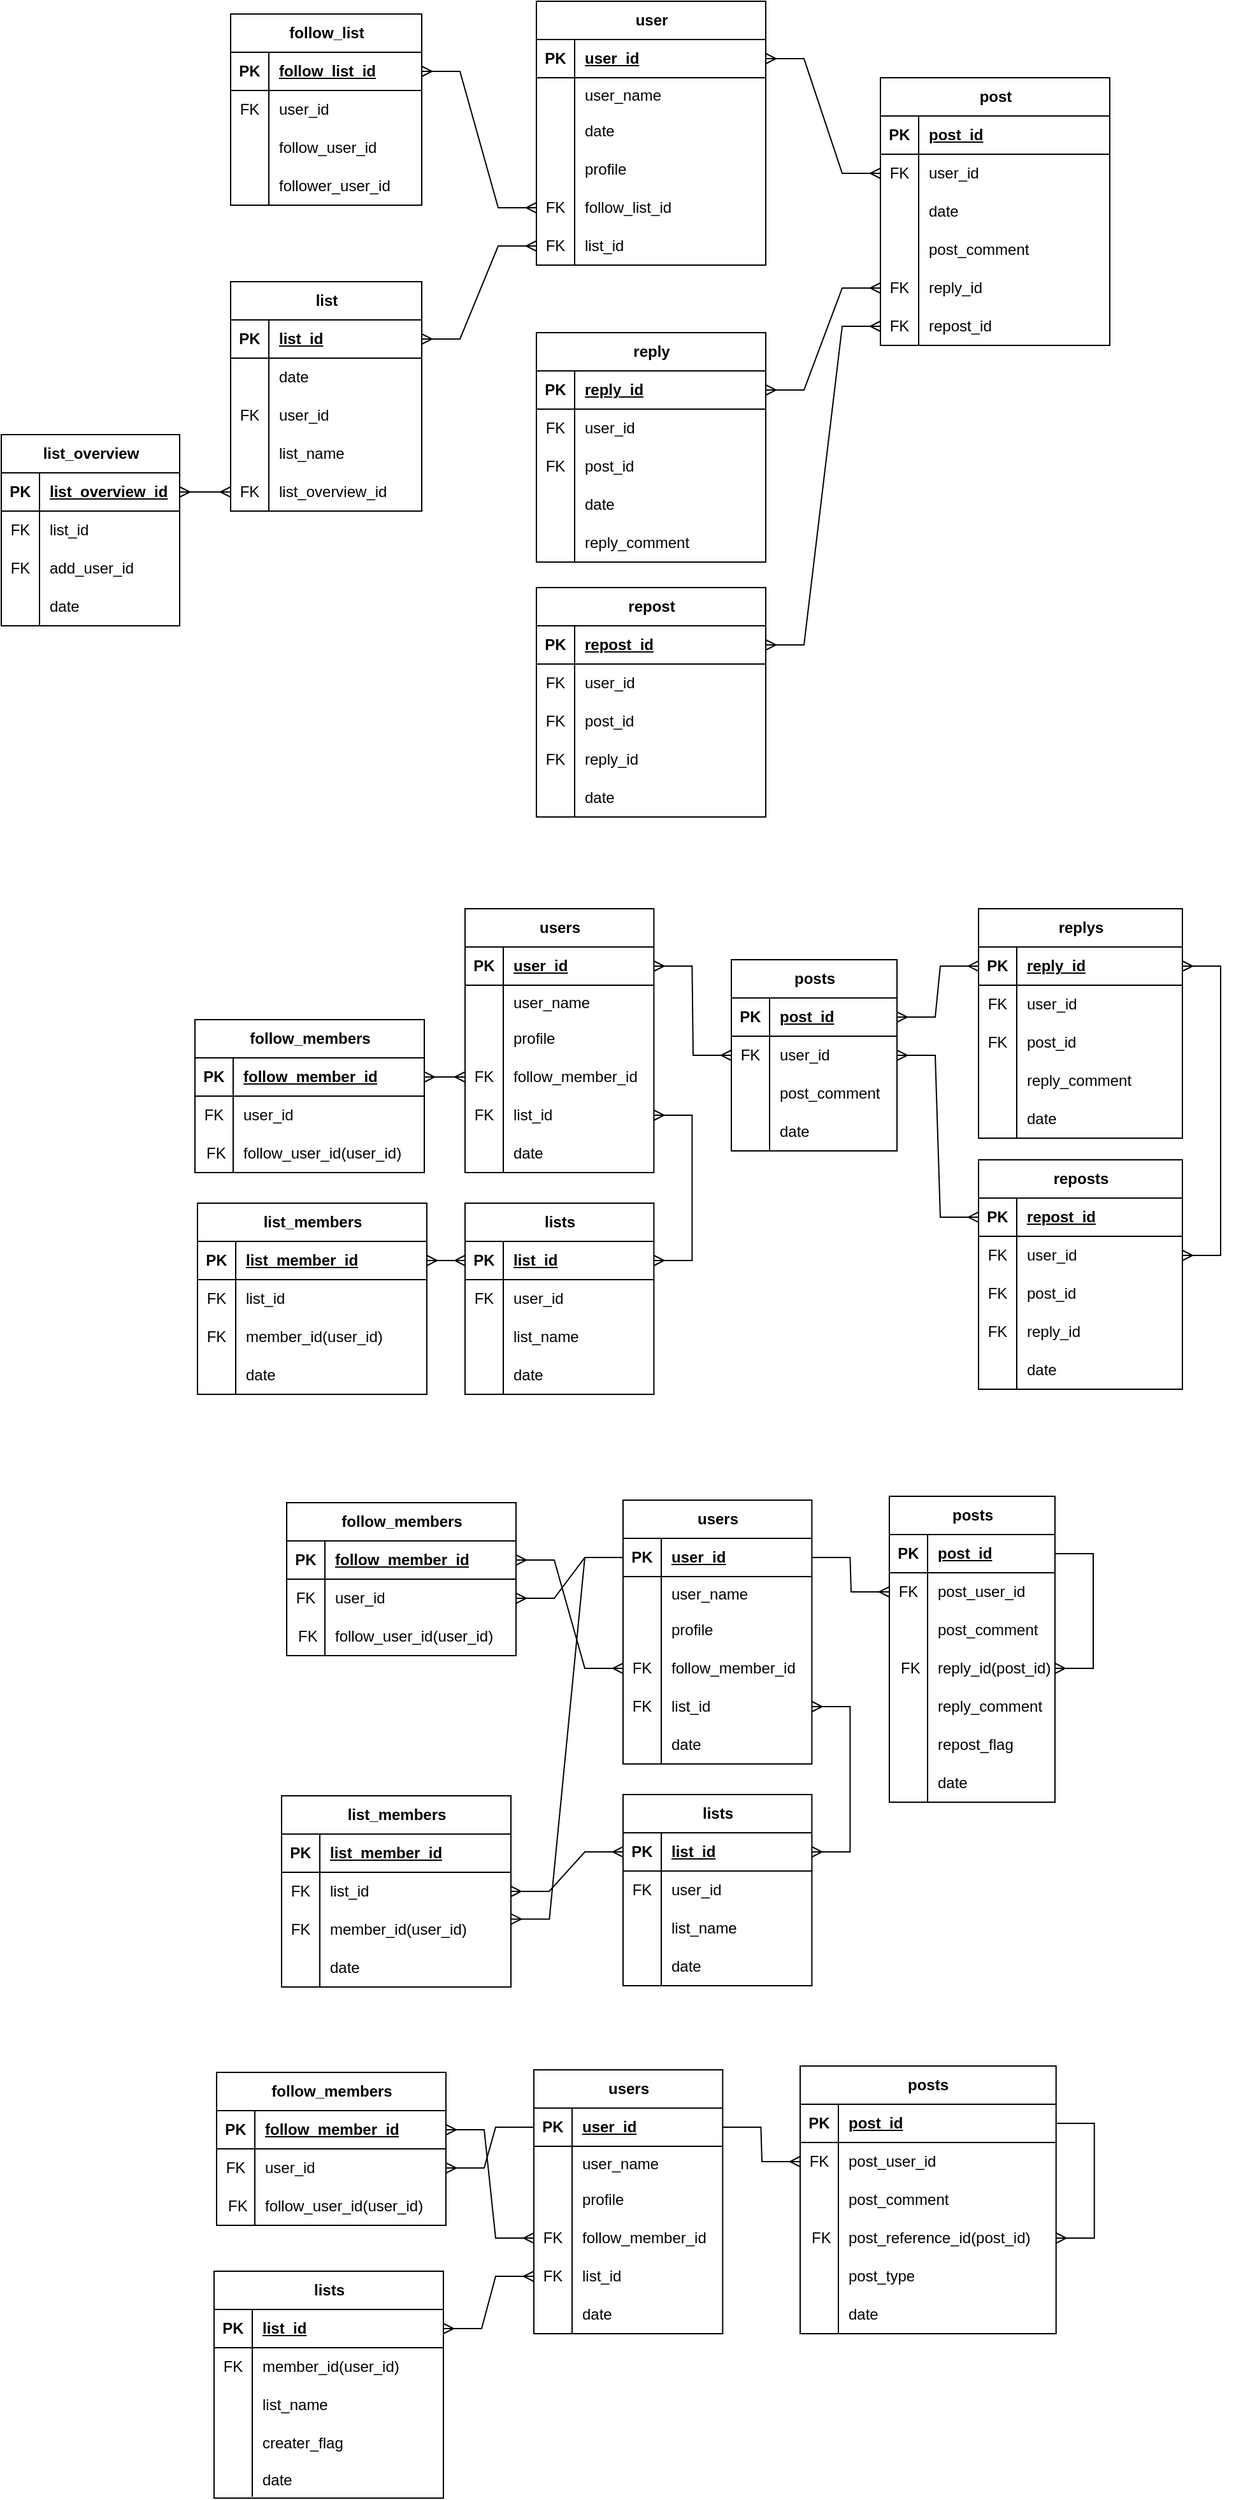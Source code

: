 <mxfile version="27.1.5">
  <diagram id="R2lEEEUBdFMjLlhIrx00" name="Page-1">
    <mxGraphModel dx="2386" dy="798" grid="0" gridSize="10" guides="0" tooltips="1" connect="1" arrows="1" fold="1" page="1" pageScale="1" pageWidth="1654" pageHeight="1169" math="0" shadow="0" extFonts="Permanent Marker^https://fonts.googleapis.com/css?family=Permanent+Marker">
      <root>
        <mxCell id="0" />
        <mxCell id="1" parent="0" />
        <mxCell id="toRbOVVaLKip7XA09hD3-128" style="edgeStyle=none;curved=1;rounded=0;orthogonalLoop=1;jettySize=auto;html=1;exitX=1;exitY=0.5;exitDx=0;exitDy=0;fontSize=12;startSize=8;endSize=8;" parent="1" source="toRbOVVaLKip7XA09hD3-66" target="toRbOVVaLKip7XA09hD3-65" edge="1">
          <mxGeometry relative="1" as="geometry" />
        </mxCell>
        <mxCell id="Z0va_Sow9RR0B_8RdqIn-8" value="user" style="shape=table;startSize=30;container=1;collapsible=1;childLayout=tableLayout;fixedRows=1;rowLines=0;fontStyle=1;align=center;resizeLast=1;html=1;" parent="1" vertex="1">
          <mxGeometry x="300" y="60" width="180" height="207" as="geometry" />
        </mxCell>
        <mxCell id="Z0va_Sow9RR0B_8RdqIn-9" value="" style="shape=tableRow;horizontal=0;startSize=0;swimlaneHead=0;swimlaneBody=0;fillColor=none;collapsible=0;dropTarget=0;points=[[0,0.5],[1,0.5]];portConstraint=eastwest;top=0;left=0;right=0;bottom=1;" parent="Z0va_Sow9RR0B_8RdqIn-8" vertex="1">
          <mxGeometry y="30" width="180" height="30" as="geometry" />
        </mxCell>
        <mxCell id="Z0va_Sow9RR0B_8RdqIn-10" value="PK" style="shape=partialRectangle;connectable=0;fillColor=none;top=0;left=0;bottom=0;right=0;fontStyle=1;overflow=hidden;whiteSpace=wrap;html=1;" parent="Z0va_Sow9RR0B_8RdqIn-9" vertex="1">
          <mxGeometry width="30" height="30" as="geometry">
            <mxRectangle width="30" height="30" as="alternateBounds" />
          </mxGeometry>
        </mxCell>
        <mxCell id="Z0va_Sow9RR0B_8RdqIn-11" value="user_id" style="shape=partialRectangle;connectable=0;fillColor=none;top=0;left=0;bottom=0;right=0;align=left;spacingLeft=6;fontStyle=5;overflow=hidden;whiteSpace=wrap;html=1;" parent="Z0va_Sow9RR0B_8RdqIn-9" vertex="1">
          <mxGeometry x="30" width="150" height="30" as="geometry">
            <mxRectangle width="150" height="30" as="alternateBounds" />
          </mxGeometry>
        </mxCell>
        <mxCell id="Z0va_Sow9RR0B_8RdqIn-24" value="" style="shape=tableRow;horizontal=0;startSize=0;swimlaneHead=0;swimlaneBody=0;fillColor=none;collapsible=0;dropTarget=0;points=[[0,0.5],[1,0.5]];portConstraint=eastwest;top=0;left=0;right=0;bottom=0;" parent="Z0va_Sow9RR0B_8RdqIn-8" vertex="1">
          <mxGeometry y="60" width="180" height="27" as="geometry" />
        </mxCell>
        <mxCell id="Z0va_Sow9RR0B_8RdqIn-25" value="" style="shape=partialRectangle;connectable=0;fillColor=none;top=0;left=0;bottom=0;right=0;editable=1;overflow=hidden;whiteSpace=wrap;html=1;" parent="Z0va_Sow9RR0B_8RdqIn-24" vertex="1">
          <mxGeometry width="30" height="27" as="geometry">
            <mxRectangle width="30" height="27" as="alternateBounds" />
          </mxGeometry>
        </mxCell>
        <mxCell id="Z0va_Sow9RR0B_8RdqIn-26" value="user_name" style="shape=partialRectangle;connectable=0;fillColor=none;top=0;left=0;bottom=0;right=0;align=left;spacingLeft=6;overflow=hidden;whiteSpace=wrap;html=1;" parent="Z0va_Sow9RR0B_8RdqIn-24" vertex="1">
          <mxGeometry x="30" width="150" height="27" as="geometry">
            <mxRectangle width="150" height="27" as="alternateBounds" />
          </mxGeometry>
        </mxCell>
        <mxCell id="MmmrcMvahK1PES_YRMRZ-10" value="" style="shape=tableRow;horizontal=0;startSize=0;swimlaneHead=0;swimlaneBody=0;fillColor=none;collapsible=0;dropTarget=0;points=[[0,0.5],[1,0.5]];portConstraint=eastwest;top=0;left=0;right=0;bottom=0;" parent="Z0va_Sow9RR0B_8RdqIn-8" vertex="1">
          <mxGeometry y="87" width="180" height="30" as="geometry" />
        </mxCell>
        <mxCell id="MmmrcMvahK1PES_YRMRZ-11" value="" style="shape=partialRectangle;connectable=0;fillColor=none;top=0;left=0;bottom=0;right=0;editable=1;overflow=hidden;whiteSpace=wrap;html=1;" parent="MmmrcMvahK1PES_YRMRZ-10" vertex="1">
          <mxGeometry width="30" height="30" as="geometry">
            <mxRectangle width="30" height="30" as="alternateBounds" />
          </mxGeometry>
        </mxCell>
        <mxCell id="MmmrcMvahK1PES_YRMRZ-12" value="date" style="shape=partialRectangle;connectable=0;fillColor=none;top=0;left=0;bottom=0;right=0;align=left;spacingLeft=6;overflow=hidden;whiteSpace=wrap;html=1;" parent="MmmrcMvahK1PES_YRMRZ-10" vertex="1">
          <mxGeometry x="30" width="150" height="30" as="geometry">
            <mxRectangle width="150" height="30" as="alternateBounds" />
          </mxGeometry>
        </mxCell>
        <mxCell id="MmmrcMvahK1PES_YRMRZ-13" value="" style="shape=tableRow;horizontal=0;startSize=0;swimlaneHead=0;swimlaneBody=0;fillColor=none;collapsible=0;dropTarget=0;points=[[0,0.5],[1,0.5]];portConstraint=eastwest;top=0;left=0;right=0;bottom=0;" parent="Z0va_Sow9RR0B_8RdqIn-8" vertex="1">
          <mxGeometry y="117" width="180" height="30" as="geometry" />
        </mxCell>
        <mxCell id="MmmrcMvahK1PES_YRMRZ-14" value="" style="shape=partialRectangle;connectable=0;fillColor=none;top=0;left=0;bottom=0;right=0;editable=1;overflow=hidden;whiteSpace=wrap;html=1;" parent="MmmrcMvahK1PES_YRMRZ-13" vertex="1">
          <mxGeometry width="30" height="30" as="geometry">
            <mxRectangle width="30" height="30" as="alternateBounds" />
          </mxGeometry>
        </mxCell>
        <mxCell id="MmmrcMvahK1PES_YRMRZ-15" value="profile" style="shape=partialRectangle;connectable=0;fillColor=none;top=0;left=0;bottom=0;right=0;align=left;spacingLeft=6;overflow=hidden;whiteSpace=wrap;html=1;" parent="MmmrcMvahK1PES_YRMRZ-13" vertex="1">
          <mxGeometry x="30" width="150" height="30" as="geometry">
            <mxRectangle width="150" height="30" as="alternateBounds" />
          </mxGeometry>
        </mxCell>
        <mxCell id="Z0va_Sow9RR0B_8RdqIn-213" value="" style="shape=tableRow;horizontal=0;startSize=0;swimlaneHead=0;swimlaneBody=0;fillColor=none;collapsible=0;dropTarget=0;points=[[0,0.5],[1,0.5]];portConstraint=eastwest;top=0;left=0;right=0;bottom=0;" parent="Z0va_Sow9RR0B_8RdqIn-8" vertex="1">
          <mxGeometry y="147" width="180" height="30" as="geometry" />
        </mxCell>
        <mxCell id="Z0va_Sow9RR0B_8RdqIn-214" value="FK" style="shape=partialRectangle;connectable=0;fillColor=none;top=0;left=0;bottom=0;right=0;editable=1;overflow=hidden;whiteSpace=wrap;html=1;" parent="Z0va_Sow9RR0B_8RdqIn-213" vertex="1">
          <mxGeometry width="30" height="30" as="geometry">
            <mxRectangle width="30" height="30" as="alternateBounds" />
          </mxGeometry>
        </mxCell>
        <mxCell id="Z0va_Sow9RR0B_8RdqIn-215" value="follow_list_id" style="shape=partialRectangle;connectable=0;fillColor=none;top=0;left=0;bottom=0;right=0;align=left;spacingLeft=6;overflow=hidden;whiteSpace=wrap;html=1;" parent="Z0va_Sow9RR0B_8RdqIn-213" vertex="1">
          <mxGeometry x="30" width="150" height="30" as="geometry">
            <mxRectangle width="150" height="30" as="alternateBounds" />
          </mxGeometry>
        </mxCell>
        <mxCell id="zL0RHShUz-koyyII4yPF-43" value="" style="shape=tableRow;horizontal=0;startSize=0;swimlaneHead=0;swimlaneBody=0;fillColor=none;collapsible=0;dropTarget=0;points=[[0,0.5],[1,0.5]];portConstraint=eastwest;top=0;left=0;right=0;bottom=0;" parent="Z0va_Sow9RR0B_8RdqIn-8" vertex="1">
          <mxGeometry y="177" width="180" height="30" as="geometry" />
        </mxCell>
        <mxCell id="zL0RHShUz-koyyII4yPF-44" value="FK" style="shape=partialRectangle;connectable=0;fillColor=none;top=0;left=0;bottom=0;right=0;editable=1;overflow=hidden;whiteSpace=wrap;html=1;" parent="zL0RHShUz-koyyII4yPF-43" vertex="1">
          <mxGeometry width="30" height="30" as="geometry">
            <mxRectangle width="30" height="30" as="alternateBounds" />
          </mxGeometry>
        </mxCell>
        <mxCell id="zL0RHShUz-koyyII4yPF-45" value="list_id" style="shape=partialRectangle;connectable=0;fillColor=none;top=0;left=0;bottom=0;right=0;align=left;spacingLeft=6;overflow=hidden;whiteSpace=wrap;html=1;" parent="zL0RHShUz-koyyII4yPF-43" vertex="1">
          <mxGeometry x="30" width="150" height="30" as="geometry">
            <mxRectangle width="150" height="30" as="alternateBounds" />
          </mxGeometry>
        </mxCell>
        <mxCell id="Z0va_Sow9RR0B_8RdqIn-43" value="reply" style="shape=table;startSize=30;container=1;collapsible=1;childLayout=tableLayout;fixedRows=1;rowLines=0;fontStyle=1;align=center;resizeLast=1;html=1;" parent="1" vertex="1">
          <mxGeometry x="300" y="320" width="180" height="180" as="geometry" />
        </mxCell>
        <mxCell id="Z0va_Sow9RR0B_8RdqIn-44" value="" style="shape=tableRow;horizontal=0;startSize=0;swimlaneHead=0;swimlaneBody=0;fillColor=none;collapsible=0;dropTarget=0;points=[[0,0.5],[1,0.5]];portConstraint=eastwest;top=0;left=0;right=0;bottom=1;" parent="Z0va_Sow9RR0B_8RdqIn-43" vertex="1">
          <mxGeometry y="30" width="180" height="30" as="geometry" />
        </mxCell>
        <mxCell id="Z0va_Sow9RR0B_8RdqIn-45" value="PK" style="shape=partialRectangle;connectable=0;fillColor=none;top=0;left=0;bottom=0;right=0;fontStyle=1;overflow=hidden;whiteSpace=wrap;html=1;" parent="Z0va_Sow9RR0B_8RdqIn-44" vertex="1">
          <mxGeometry width="30" height="30" as="geometry">
            <mxRectangle width="30" height="30" as="alternateBounds" />
          </mxGeometry>
        </mxCell>
        <mxCell id="Z0va_Sow9RR0B_8RdqIn-46" value="reply_id" style="shape=partialRectangle;connectable=0;fillColor=none;top=0;left=0;bottom=0;right=0;align=left;spacingLeft=6;fontStyle=5;overflow=hidden;whiteSpace=wrap;html=1;" parent="Z0va_Sow9RR0B_8RdqIn-44" vertex="1">
          <mxGeometry x="30" width="150" height="30" as="geometry">
            <mxRectangle width="150" height="30" as="alternateBounds" />
          </mxGeometry>
        </mxCell>
        <mxCell id="Z0va_Sow9RR0B_8RdqIn-70" value="" style="shape=tableRow;horizontal=0;startSize=0;swimlaneHead=0;swimlaneBody=0;fillColor=none;collapsible=0;dropTarget=0;points=[[0,0.5],[1,0.5]];portConstraint=eastwest;top=0;left=0;right=0;bottom=0;" parent="Z0va_Sow9RR0B_8RdqIn-43" vertex="1">
          <mxGeometry y="60" width="180" height="30" as="geometry" />
        </mxCell>
        <mxCell id="Z0va_Sow9RR0B_8RdqIn-71" value="FK" style="shape=partialRectangle;connectable=0;fillColor=none;top=0;left=0;bottom=0;right=0;editable=1;overflow=hidden;whiteSpace=wrap;html=1;" parent="Z0va_Sow9RR0B_8RdqIn-70" vertex="1">
          <mxGeometry width="30" height="30" as="geometry">
            <mxRectangle width="30" height="30" as="alternateBounds" />
          </mxGeometry>
        </mxCell>
        <mxCell id="Z0va_Sow9RR0B_8RdqIn-72" value="user_id" style="shape=partialRectangle;connectable=0;fillColor=none;top=0;left=0;bottom=0;right=0;align=left;spacingLeft=6;overflow=hidden;whiteSpace=wrap;html=1;" parent="Z0va_Sow9RR0B_8RdqIn-70" vertex="1">
          <mxGeometry x="30" width="150" height="30" as="geometry">
            <mxRectangle width="150" height="30" as="alternateBounds" />
          </mxGeometry>
        </mxCell>
        <mxCell id="MmmrcMvahK1PES_YRMRZ-16" value="" style="shape=tableRow;horizontal=0;startSize=0;swimlaneHead=0;swimlaneBody=0;fillColor=none;collapsible=0;dropTarget=0;points=[[0,0.5],[1,0.5]];portConstraint=eastwest;top=0;left=0;right=0;bottom=0;" parent="Z0va_Sow9RR0B_8RdqIn-43" vertex="1">
          <mxGeometry y="90" width="180" height="30" as="geometry" />
        </mxCell>
        <mxCell id="MmmrcMvahK1PES_YRMRZ-17" value="FK" style="shape=partialRectangle;connectable=0;fillColor=none;top=0;left=0;bottom=0;right=0;editable=1;overflow=hidden;whiteSpace=wrap;html=1;" parent="MmmrcMvahK1PES_YRMRZ-16" vertex="1">
          <mxGeometry width="30" height="30" as="geometry">
            <mxRectangle width="30" height="30" as="alternateBounds" />
          </mxGeometry>
        </mxCell>
        <mxCell id="MmmrcMvahK1PES_YRMRZ-18" value="post_id" style="shape=partialRectangle;connectable=0;fillColor=none;top=0;left=0;bottom=0;right=0;align=left;spacingLeft=6;overflow=hidden;whiteSpace=wrap;html=1;" parent="MmmrcMvahK1PES_YRMRZ-16" vertex="1">
          <mxGeometry x="30" width="150" height="30" as="geometry">
            <mxRectangle width="150" height="30" as="alternateBounds" />
          </mxGeometry>
        </mxCell>
        <mxCell id="MmmrcMvahK1PES_YRMRZ-7" value="" style="shape=tableRow;horizontal=0;startSize=0;swimlaneHead=0;swimlaneBody=0;fillColor=none;collapsible=0;dropTarget=0;points=[[0,0.5],[1,0.5]];portConstraint=eastwest;top=0;left=0;right=0;bottom=0;" parent="Z0va_Sow9RR0B_8RdqIn-43" vertex="1">
          <mxGeometry y="120" width="180" height="30" as="geometry" />
        </mxCell>
        <mxCell id="MmmrcMvahK1PES_YRMRZ-8" value="" style="shape=partialRectangle;connectable=0;fillColor=none;top=0;left=0;bottom=0;right=0;editable=1;overflow=hidden;whiteSpace=wrap;html=1;" parent="MmmrcMvahK1PES_YRMRZ-7" vertex="1">
          <mxGeometry width="30" height="30" as="geometry">
            <mxRectangle width="30" height="30" as="alternateBounds" />
          </mxGeometry>
        </mxCell>
        <mxCell id="MmmrcMvahK1PES_YRMRZ-9" value="date" style="shape=partialRectangle;connectable=0;fillColor=none;top=0;left=0;bottom=0;right=0;align=left;spacingLeft=6;overflow=hidden;whiteSpace=wrap;html=1;" parent="MmmrcMvahK1PES_YRMRZ-7" vertex="1">
          <mxGeometry x="30" width="150" height="30" as="geometry">
            <mxRectangle width="150" height="30" as="alternateBounds" />
          </mxGeometry>
        </mxCell>
        <mxCell id="Z0va_Sow9RR0B_8RdqIn-50" value="" style="shape=tableRow;horizontal=0;startSize=0;swimlaneHead=0;swimlaneBody=0;fillColor=none;collapsible=0;dropTarget=0;points=[[0,0.5],[1,0.5]];portConstraint=eastwest;top=0;left=0;right=0;bottom=0;" parent="Z0va_Sow9RR0B_8RdqIn-43" vertex="1">
          <mxGeometry y="150" width="180" height="30" as="geometry" />
        </mxCell>
        <mxCell id="Z0va_Sow9RR0B_8RdqIn-51" value="" style="shape=partialRectangle;connectable=0;fillColor=none;top=0;left=0;bottom=0;right=0;editable=1;overflow=hidden;whiteSpace=wrap;html=1;" parent="Z0va_Sow9RR0B_8RdqIn-50" vertex="1">
          <mxGeometry width="30" height="30" as="geometry">
            <mxRectangle width="30" height="30" as="alternateBounds" />
          </mxGeometry>
        </mxCell>
        <mxCell id="Z0va_Sow9RR0B_8RdqIn-52" value="reply_comment" style="shape=partialRectangle;connectable=0;fillColor=none;top=0;left=0;bottom=0;right=0;align=left;spacingLeft=6;overflow=hidden;whiteSpace=wrap;html=1;" parent="Z0va_Sow9RR0B_8RdqIn-50" vertex="1">
          <mxGeometry x="30" width="150" height="30" as="geometry">
            <mxRectangle width="150" height="30" as="alternateBounds" />
          </mxGeometry>
        </mxCell>
        <mxCell id="Z0va_Sow9RR0B_8RdqIn-97" value="repost" style="shape=table;startSize=30;container=1;collapsible=1;childLayout=tableLayout;fixedRows=1;rowLines=0;fontStyle=1;align=center;resizeLast=1;html=1;" parent="1" vertex="1">
          <mxGeometry x="300" y="520" width="180" height="180" as="geometry" />
        </mxCell>
        <mxCell id="Z0va_Sow9RR0B_8RdqIn-98" value="" style="shape=tableRow;horizontal=0;startSize=0;swimlaneHead=0;swimlaneBody=0;fillColor=none;collapsible=0;dropTarget=0;points=[[0,0.5],[1,0.5]];portConstraint=eastwest;top=0;left=0;right=0;bottom=1;" parent="Z0va_Sow9RR0B_8RdqIn-97" vertex="1">
          <mxGeometry y="30" width="180" height="30" as="geometry" />
        </mxCell>
        <mxCell id="Z0va_Sow9RR0B_8RdqIn-99" value="PK" style="shape=partialRectangle;connectable=0;fillColor=none;top=0;left=0;bottom=0;right=0;fontStyle=1;overflow=hidden;whiteSpace=wrap;html=1;" parent="Z0va_Sow9RR0B_8RdqIn-98" vertex="1">
          <mxGeometry width="30" height="30" as="geometry">
            <mxRectangle width="30" height="30" as="alternateBounds" />
          </mxGeometry>
        </mxCell>
        <mxCell id="Z0va_Sow9RR0B_8RdqIn-100" value="repost_id" style="shape=partialRectangle;connectable=0;fillColor=none;top=0;left=0;bottom=0;right=0;align=left;spacingLeft=6;fontStyle=5;overflow=hidden;whiteSpace=wrap;html=1;" parent="Z0va_Sow9RR0B_8RdqIn-98" vertex="1">
          <mxGeometry x="30" width="150" height="30" as="geometry">
            <mxRectangle width="150" height="30" as="alternateBounds" />
          </mxGeometry>
        </mxCell>
        <mxCell id="Z0va_Sow9RR0B_8RdqIn-101" value="" style="shape=tableRow;horizontal=0;startSize=0;swimlaneHead=0;swimlaneBody=0;fillColor=none;collapsible=0;dropTarget=0;points=[[0,0.5],[1,0.5]];portConstraint=eastwest;top=0;left=0;right=0;bottom=0;" parent="Z0va_Sow9RR0B_8RdqIn-97" vertex="1">
          <mxGeometry y="60" width="180" height="30" as="geometry" />
        </mxCell>
        <mxCell id="Z0va_Sow9RR0B_8RdqIn-102" value="FK" style="shape=partialRectangle;connectable=0;fillColor=none;top=0;left=0;bottom=0;right=0;editable=1;overflow=hidden;whiteSpace=wrap;html=1;" parent="Z0va_Sow9RR0B_8RdqIn-101" vertex="1">
          <mxGeometry width="30" height="30" as="geometry">
            <mxRectangle width="30" height="30" as="alternateBounds" />
          </mxGeometry>
        </mxCell>
        <mxCell id="Z0va_Sow9RR0B_8RdqIn-103" value="user_id" style="shape=partialRectangle;connectable=0;fillColor=none;top=0;left=0;bottom=0;right=0;align=left;spacingLeft=6;overflow=hidden;whiteSpace=wrap;html=1;" parent="Z0va_Sow9RR0B_8RdqIn-101" vertex="1">
          <mxGeometry x="30" width="150" height="30" as="geometry">
            <mxRectangle width="150" height="30" as="alternateBounds" />
          </mxGeometry>
        </mxCell>
        <mxCell id="Z0va_Sow9RR0B_8RdqIn-104" value="" style="shape=tableRow;horizontal=0;startSize=0;swimlaneHead=0;swimlaneBody=0;fillColor=none;collapsible=0;dropTarget=0;points=[[0,0.5],[1,0.5]];portConstraint=eastwest;top=0;left=0;right=0;bottom=0;" parent="Z0va_Sow9RR0B_8RdqIn-97" vertex="1">
          <mxGeometry y="90" width="180" height="30" as="geometry" />
        </mxCell>
        <mxCell id="Z0va_Sow9RR0B_8RdqIn-105" value="FK" style="shape=partialRectangle;connectable=0;fillColor=none;top=0;left=0;bottom=0;right=0;editable=1;overflow=hidden;whiteSpace=wrap;html=1;" parent="Z0va_Sow9RR0B_8RdqIn-104" vertex="1">
          <mxGeometry width="30" height="30" as="geometry">
            <mxRectangle width="30" height="30" as="alternateBounds" />
          </mxGeometry>
        </mxCell>
        <mxCell id="Z0va_Sow9RR0B_8RdqIn-106" value="post_id" style="shape=partialRectangle;connectable=0;fillColor=none;top=0;left=0;bottom=0;right=0;align=left;spacingLeft=6;overflow=hidden;whiteSpace=wrap;html=1;" parent="Z0va_Sow9RR0B_8RdqIn-104" vertex="1">
          <mxGeometry x="30" width="150" height="30" as="geometry">
            <mxRectangle width="150" height="30" as="alternateBounds" />
          </mxGeometry>
        </mxCell>
        <mxCell id="MmmrcMvahK1PES_YRMRZ-19" value="" style="shape=tableRow;horizontal=0;startSize=0;swimlaneHead=0;swimlaneBody=0;fillColor=none;collapsible=0;dropTarget=0;points=[[0,0.5],[1,0.5]];portConstraint=eastwest;top=0;left=0;right=0;bottom=0;" parent="Z0va_Sow9RR0B_8RdqIn-97" vertex="1">
          <mxGeometry y="120" width="180" height="30" as="geometry" />
        </mxCell>
        <mxCell id="MmmrcMvahK1PES_YRMRZ-20" value="FK" style="shape=partialRectangle;connectable=0;fillColor=none;top=0;left=0;bottom=0;right=0;editable=1;overflow=hidden;whiteSpace=wrap;html=1;" parent="MmmrcMvahK1PES_YRMRZ-19" vertex="1">
          <mxGeometry width="30" height="30" as="geometry">
            <mxRectangle width="30" height="30" as="alternateBounds" />
          </mxGeometry>
        </mxCell>
        <mxCell id="MmmrcMvahK1PES_YRMRZ-21" value="reply_id" style="shape=partialRectangle;connectable=0;fillColor=none;top=0;left=0;bottom=0;right=0;align=left;spacingLeft=6;overflow=hidden;whiteSpace=wrap;html=1;" parent="MmmrcMvahK1PES_YRMRZ-19" vertex="1">
          <mxGeometry x="30" width="150" height="30" as="geometry">
            <mxRectangle width="150" height="30" as="alternateBounds" />
          </mxGeometry>
        </mxCell>
        <mxCell id="MmmrcMvahK1PES_YRMRZ-4" value="" style="shape=tableRow;horizontal=0;startSize=0;swimlaneHead=0;swimlaneBody=0;fillColor=none;collapsible=0;dropTarget=0;points=[[0,0.5],[1,0.5]];portConstraint=eastwest;top=0;left=0;right=0;bottom=0;" parent="Z0va_Sow9RR0B_8RdqIn-97" vertex="1">
          <mxGeometry y="150" width="180" height="30" as="geometry" />
        </mxCell>
        <mxCell id="MmmrcMvahK1PES_YRMRZ-5" value="" style="shape=partialRectangle;connectable=0;fillColor=none;top=0;left=0;bottom=0;right=0;editable=1;overflow=hidden;whiteSpace=wrap;html=1;" parent="MmmrcMvahK1PES_YRMRZ-4" vertex="1">
          <mxGeometry width="30" height="30" as="geometry">
            <mxRectangle width="30" height="30" as="alternateBounds" />
          </mxGeometry>
        </mxCell>
        <mxCell id="MmmrcMvahK1PES_YRMRZ-6" value="date" style="shape=partialRectangle;connectable=0;fillColor=none;top=0;left=0;bottom=0;right=0;align=left;spacingLeft=6;overflow=hidden;whiteSpace=wrap;html=1;" parent="MmmrcMvahK1PES_YRMRZ-4" vertex="1">
          <mxGeometry x="30" width="150" height="30" as="geometry">
            <mxRectangle width="150" height="30" as="alternateBounds" />
          </mxGeometry>
        </mxCell>
        <mxCell id="Z0va_Sow9RR0B_8RdqIn-159" value="list_overview" style="shape=table;startSize=30;container=1;collapsible=1;childLayout=tableLayout;fixedRows=1;rowLines=0;fontStyle=1;align=center;resizeLast=1;html=1;" parent="1" vertex="1">
          <mxGeometry x="-120" y="400" width="140" height="150" as="geometry" />
        </mxCell>
        <mxCell id="Z0va_Sow9RR0B_8RdqIn-160" value="" style="shape=tableRow;horizontal=0;startSize=0;swimlaneHead=0;swimlaneBody=0;fillColor=none;collapsible=0;dropTarget=0;points=[[0,0.5],[1,0.5]];portConstraint=eastwest;top=0;left=0;right=0;bottom=1;" parent="Z0va_Sow9RR0B_8RdqIn-159" vertex="1">
          <mxGeometry y="30" width="140" height="30" as="geometry" />
        </mxCell>
        <mxCell id="Z0va_Sow9RR0B_8RdqIn-161" value="PK" style="shape=partialRectangle;connectable=0;fillColor=none;top=0;left=0;bottom=0;right=0;fontStyle=1;overflow=hidden;whiteSpace=wrap;html=1;" parent="Z0va_Sow9RR0B_8RdqIn-160" vertex="1">
          <mxGeometry width="30" height="30" as="geometry">
            <mxRectangle width="30" height="30" as="alternateBounds" />
          </mxGeometry>
        </mxCell>
        <mxCell id="Z0va_Sow9RR0B_8RdqIn-162" value="&lt;span style=&quot;text-align: center; text-wrap-mode: nowrap;&quot;&gt;list_overview_id&lt;/span&gt;" style="shape=partialRectangle;connectable=0;fillColor=none;top=0;left=0;bottom=0;right=0;align=left;spacingLeft=6;fontStyle=5;overflow=hidden;whiteSpace=wrap;html=1;" parent="Z0va_Sow9RR0B_8RdqIn-160" vertex="1">
          <mxGeometry x="30" width="110" height="30" as="geometry">
            <mxRectangle width="110" height="30" as="alternateBounds" />
          </mxGeometry>
        </mxCell>
        <mxCell id="Z0va_Sow9RR0B_8RdqIn-166" value="" style="shape=tableRow;horizontal=0;startSize=0;swimlaneHead=0;swimlaneBody=0;fillColor=none;collapsible=0;dropTarget=0;points=[[0,0.5],[1,0.5]];portConstraint=eastwest;top=0;left=0;right=0;bottom=0;" parent="Z0va_Sow9RR0B_8RdqIn-159" vertex="1">
          <mxGeometry y="60" width="140" height="30" as="geometry" />
        </mxCell>
        <mxCell id="Z0va_Sow9RR0B_8RdqIn-167" value="FK" style="shape=partialRectangle;connectable=0;fillColor=none;top=0;left=0;bottom=0;right=0;editable=1;overflow=hidden;whiteSpace=wrap;html=1;" parent="Z0va_Sow9RR0B_8RdqIn-166" vertex="1">
          <mxGeometry width="30" height="30" as="geometry">
            <mxRectangle width="30" height="30" as="alternateBounds" />
          </mxGeometry>
        </mxCell>
        <mxCell id="Z0va_Sow9RR0B_8RdqIn-168" value="list_id" style="shape=partialRectangle;connectable=0;fillColor=none;top=0;left=0;bottom=0;right=0;align=left;spacingLeft=6;overflow=hidden;whiteSpace=wrap;html=1;" parent="Z0va_Sow9RR0B_8RdqIn-166" vertex="1">
          <mxGeometry x="30" width="110" height="30" as="geometry">
            <mxRectangle width="110" height="30" as="alternateBounds" />
          </mxGeometry>
        </mxCell>
        <mxCell id="MmmrcMvahK1PES_YRMRZ-1" value="" style="shape=tableRow;horizontal=0;startSize=0;swimlaneHead=0;swimlaneBody=0;fillColor=none;collapsible=0;dropTarget=0;points=[[0,0.5],[1,0.5]];portConstraint=eastwest;top=0;left=0;right=0;bottom=0;" parent="Z0va_Sow9RR0B_8RdqIn-159" vertex="1">
          <mxGeometry y="90" width="140" height="30" as="geometry" />
        </mxCell>
        <mxCell id="MmmrcMvahK1PES_YRMRZ-2" value="FK" style="shape=partialRectangle;connectable=0;fillColor=none;top=0;left=0;bottom=0;right=0;editable=1;overflow=hidden;whiteSpace=wrap;html=1;" parent="MmmrcMvahK1PES_YRMRZ-1" vertex="1">
          <mxGeometry width="30" height="30" as="geometry">
            <mxRectangle width="30" height="30" as="alternateBounds" />
          </mxGeometry>
        </mxCell>
        <mxCell id="MmmrcMvahK1PES_YRMRZ-3" value="add_user_id" style="shape=partialRectangle;connectable=0;fillColor=none;top=0;left=0;bottom=0;right=0;align=left;spacingLeft=6;overflow=hidden;whiteSpace=wrap;html=1;" parent="MmmrcMvahK1PES_YRMRZ-1" vertex="1">
          <mxGeometry x="30" width="110" height="30" as="geometry">
            <mxRectangle width="110" height="30" as="alternateBounds" />
          </mxGeometry>
        </mxCell>
        <mxCell id="Z0va_Sow9RR0B_8RdqIn-169" value="" style="shape=tableRow;horizontal=0;startSize=0;swimlaneHead=0;swimlaneBody=0;fillColor=none;collapsible=0;dropTarget=0;points=[[0,0.5],[1,0.5]];portConstraint=eastwest;top=0;left=0;right=0;bottom=0;" parent="Z0va_Sow9RR0B_8RdqIn-159" vertex="1">
          <mxGeometry y="120" width="140" height="30" as="geometry" />
        </mxCell>
        <mxCell id="Z0va_Sow9RR0B_8RdqIn-170" value="" style="shape=partialRectangle;connectable=0;fillColor=none;top=0;left=0;bottom=0;right=0;editable=1;overflow=hidden;whiteSpace=wrap;html=1;" parent="Z0va_Sow9RR0B_8RdqIn-169" vertex="1">
          <mxGeometry width="30" height="30" as="geometry">
            <mxRectangle width="30" height="30" as="alternateBounds" />
          </mxGeometry>
        </mxCell>
        <mxCell id="Z0va_Sow9RR0B_8RdqIn-171" value="date" style="shape=partialRectangle;connectable=0;fillColor=none;top=0;left=0;bottom=0;right=0;align=left;spacingLeft=6;overflow=hidden;whiteSpace=wrap;html=1;" parent="Z0va_Sow9RR0B_8RdqIn-169" vertex="1">
          <mxGeometry x="30" width="110" height="30" as="geometry">
            <mxRectangle width="110" height="30" as="alternateBounds" />
          </mxGeometry>
        </mxCell>
        <mxCell id="kUhotxIKodIZAwDKaIEa-5" value="list" style="shape=table;startSize=30;container=1;collapsible=1;childLayout=tableLayout;fixedRows=1;rowLines=0;fontStyle=1;align=center;resizeLast=1;html=1;" parent="1" vertex="1">
          <mxGeometry x="60" y="280" width="150" height="180" as="geometry" />
        </mxCell>
        <mxCell id="kUhotxIKodIZAwDKaIEa-6" value="" style="shape=tableRow;horizontal=0;startSize=0;swimlaneHead=0;swimlaneBody=0;fillColor=none;collapsible=0;dropTarget=0;points=[[0,0.5],[1,0.5]];portConstraint=eastwest;top=0;left=0;right=0;bottom=1;" parent="kUhotxIKodIZAwDKaIEa-5" vertex="1">
          <mxGeometry y="30" width="150" height="30" as="geometry" />
        </mxCell>
        <mxCell id="kUhotxIKodIZAwDKaIEa-7" value="PK" style="shape=partialRectangle;connectable=0;fillColor=none;top=0;left=0;bottom=0;right=0;fontStyle=1;overflow=hidden;whiteSpace=wrap;html=1;" parent="kUhotxIKodIZAwDKaIEa-6" vertex="1">
          <mxGeometry width="30" height="30" as="geometry">
            <mxRectangle width="30" height="30" as="alternateBounds" />
          </mxGeometry>
        </mxCell>
        <mxCell id="kUhotxIKodIZAwDKaIEa-8" value="list_id" style="shape=partialRectangle;connectable=0;fillColor=none;top=0;left=0;bottom=0;right=0;align=left;spacingLeft=6;fontStyle=5;overflow=hidden;whiteSpace=wrap;html=1;" parent="kUhotxIKodIZAwDKaIEa-6" vertex="1">
          <mxGeometry x="30" width="120" height="30" as="geometry">
            <mxRectangle width="120" height="30" as="alternateBounds" />
          </mxGeometry>
        </mxCell>
        <mxCell id="kUhotxIKodIZAwDKaIEa-9" value="" style="shape=tableRow;horizontal=0;startSize=0;swimlaneHead=0;swimlaneBody=0;fillColor=none;collapsible=0;dropTarget=0;points=[[0,0.5],[1,0.5]];portConstraint=eastwest;top=0;left=0;right=0;bottom=0;" parent="kUhotxIKodIZAwDKaIEa-5" vertex="1">
          <mxGeometry y="60" width="150" height="30" as="geometry" />
        </mxCell>
        <mxCell id="kUhotxIKodIZAwDKaIEa-10" value="" style="shape=partialRectangle;connectable=0;fillColor=none;top=0;left=0;bottom=0;right=0;editable=1;overflow=hidden;whiteSpace=wrap;html=1;" parent="kUhotxIKodIZAwDKaIEa-9" vertex="1">
          <mxGeometry width="30" height="30" as="geometry">
            <mxRectangle width="30" height="30" as="alternateBounds" />
          </mxGeometry>
        </mxCell>
        <mxCell id="kUhotxIKodIZAwDKaIEa-11" value="date" style="shape=partialRectangle;connectable=0;fillColor=none;top=0;left=0;bottom=0;right=0;align=left;spacingLeft=6;overflow=hidden;whiteSpace=wrap;html=1;" parent="kUhotxIKodIZAwDKaIEa-9" vertex="1">
          <mxGeometry x="30" width="120" height="30" as="geometry">
            <mxRectangle width="120" height="30" as="alternateBounds" />
          </mxGeometry>
        </mxCell>
        <mxCell id="kUhotxIKodIZAwDKaIEa-12" value="" style="shape=tableRow;horizontal=0;startSize=0;swimlaneHead=0;swimlaneBody=0;fillColor=none;collapsible=0;dropTarget=0;points=[[0,0.5],[1,0.5]];portConstraint=eastwest;top=0;left=0;right=0;bottom=0;" parent="kUhotxIKodIZAwDKaIEa-5" vertex="1">
          <mxGeometry y="90" width="150" height="30" as="geometry" />
        </mxCell>
        <mxCell id="kUhotxIKodIZAwDKaIEa-13" value="FK" style="shape=partialRectangle;connectable=0;fillColor=none;top=0;left=0;bottom=0;right=0;editable=1;overflow=hidden;whiteSpace=wrap;html=1;" parent="kUhotxIKodIZAwDKaIEa-12" vertex="1">
          <mxGeometry width="30" height="30" as="geometry">
            <mxRectangle width="30" height="30" as="alternateBounds" />
          </mxGeometry>
        </mxCell>
        <mxCell id="kUhotxIKodIZAwDKaIEa-14" value="user_id" style="shape=partialRectangle;connectable=0;fillColor=none;top=0;left=0;bottom=0;right=0;align=left;spacingLeft=6;overflow=hidden;whiteSpace=wrap;html=1;" parent="kUhotxIKodIZAwDKaIEa-12" vertex="1">
          <mxGeometry x="30" width="120" height="30" as="geometry">
            <mxRectangle width="120" height="30" as="alternateBounds" />
          </mxGeometry>
        </mxCell>
        <mxCell id="zL0RHShUz-koyyII4yPF-35" value="" style="shape=tableRow;horizontal=0;startSize=0;swimlaneHead=0;swimlaneBody=0;fillColor=none;collapsible=0;dropTarget=0;points=[[0,0.5],[1,0.5]];portConstraint=eastwest;top=0;left=0;right=0;bottom=0;" parent="kUhotxIKodIZAwDKaIEa-5" vertex="1">
          <mxGeometry y="120" width="150" height="30" as="geometry" />
        </mxCell>
        <mxCell id="zL0RHShUz-koyyII4yPF-36" value="" style="shape=partialRectangle;connectable=0;fillColor=none;top=0;left=0;bottom=0;right=0;editable=1;overflow=hidden;whiteSpace=wrap;html=1;" parent="zL0RHShUz-koyyII4yPF-35" vertex="1">
          <mxGeometry width="30" height="30" as="geometry">
            <mxRectangle width="30" height="30" as="alternateBounds" />
          </mxGeometry>
        </mxCell>
        <mxCell id="zL0RHShUz-koyyII4yPF-37" value="list_name" style="shape=partialRectangle;connectable=0;fillColor=none;top=0;left=0;bottom=0;right=0;align=left;spacingLeft=6;overflow=hidden;whiteSpace=wrap;html=1;" parent="zL0RHShUz-koyyII4yPF-35" vertex="1">
          <mxGeometry x="30" width="120" height="30" as="geometry">
            <mxRectangle width="120" height="30" as="alternateBounds" />
          </mxGeometry>
        </mxCell>
        <mxCell id="zL0RHShUz-koyyII4yPF-46" value="" style="shape=tableRow;horizontal=0;startSize=0;swimlaneHead=0;swimlaneBody=0;fillColor=none;collapsible=0;dropTarget=0;points=[[0,0.5],[1,0.5]];portConstraint=eastwest;top=0;left=0;right=0;bottom=0;" parent="kUhotxIKodIZAwDKaIEa-5" vertex="1">
          <mxGeometry y="150" width="150" height="30" as="geometry" />
        </mxCell>
        <mxCell id="zL0RHShUz-koyyII4yPF-47" value="FK" style="shape=partialRectangle;connectable=0;fillColor=none;top=0;left=0;bottom=0;right=0;editable=1;overflow=hidden;whiteSpace=wrap;html=1;" parent="zL0RHShUz-koyyII4yPF-46" vertex="1">
          <mxGeometry width="30" height="30" as="geometry">
            <mxRectangle width="30" height="30" as="alternateBounds" />
          </mxGeometry>
        </mxCell>
        <mxCell id="zL0RHShUz-koyyII4yPF-48" value="list_overview_id" style="shape=partialRectangle;connectable=0;fillColor=none;top=0;left=0;bottom=0;right=0;align=left;spacingLeft=6;overflow=hidden;whiteSpace=wrap;html=1;" parent="zL0RHShUz-koyyII4yPF-46" vertex="1">
          <mxGeometry x="30" width="120" height="30" as="geometry">
            <mxRectangle width="120" height="30" as="alternateBounds" />
          </mxGeometry>
        </mxCell>
        <mxCell id="zL0RHShUz-koyyII4yPF-1" value="follow_list" style="shape=table;startSize=30;container=1;collapsible=1;childLayout=tableLayout;fixedRows=1;rowLines=0;fontStyle=1;align=center;resizeLast=1;html=1;" parent="1" vertex="1">
          <mxGeometry x="60" y="70" width="150" height="150" as="geometry" />
        </mxCell>
        <mxCell id="zL0RHShUz-koyyII4yPF-2" value="" style="shape=tableRow;horizontal=0;startSize=0;swimlaneHead=0;swimlaneBody=0;fillColor=none;collapsible=0;dropTarget=0;points=[[0,0.5],[1,0.5]];portConstraint=eastwest;top=0;left=0;right=0;bottom=1;" parent="zL0RHShUz-koyyII4yPF-1" vertex="1">
          <mxGeometry y="30" width="150" height="30" as="geometry" />
        </mxCell>
        <mxCell id="zL0RHShUz-koyyII4yPF-3" value="PK" style="shape=partialRectangle;connectable=0;fillColor=none;top=0;left=0;bottom=0;right=0;fontStyle=1;overflow=hidden;whiteSpace=wrap;html=1;" parent="zL0RHShUz-koyyII4yPF-2" vertex="1">
          <mxGeometry width="30" height="30" as="geometry">
            <mxRectangle width="30" height="30" as="alternateBounds" />
          </mxGeometry>
        </mxCell>
        <mxCell id="zL0RHShUz-koyyII4yPF-4" value="follow_list_id" style="shape=partialRectangle;connectable=0;fillColor=none;top=0;left=0;bottom=0;right=0;align=left;spacingLeft=6;fontStyle=5;overflow=hidden;whiteSpace=wrap;html=1;" parent="zL0RHShUz-koyyII4yPF-2" vertex="1">
          <mxGeometry x="30" width="120" height="30" as="geometry">
            <mxRectangle width="120" height="30" as="alternateBounds" />
          </mxGeometry>
        </mxCell>
        <mxCell id="zL0RHShUz-koyyII4yPF-5" value="" style="shape=tableRow;horizontal=0;startSize=0;swimlaneHead=0;swimlaneBody=0;fillColor=none;collapsible=0;dropTarget=0;points=[[0,0.5],[1,0.5]];portConstraint=eastwest;top=0;left=0;right=0;bottom=0;" parent="zL0RHShUz-koyyII4yPF-1" vertex="1">
          <mxGeometry y="60" width="150" height="30" as="geometry" />
        </mxCell>
        <mxCell id="zL0RHShUz-koyyII4yPF-6" value="FK" style="shape=partialRectangle;connectable=0;fillColor=none;top=0;left=0;bottom=0;right=0;editable=1;overflow=hidden;whiteSpace=wrap;html=1;" parent="zL0RHShUz-koyyII4yPF-5" vertex="1">
          <mxGeometry width="30" height="30" as="geometry">
            <mxRectangle width="30" height="30" as="alternateBounds" />
          </mxGeometry>
        </mxCell>
        <mxCell id="zL0RHShUz-koyyII4yPF-7" value="user_id" style="shape=partialRectangle;connectable=0;fillColor=none;top=0;left=0;bottom=0;right=0;align=left;spacingLeft=6;overflow=hidden;whiteSpace=wrap;html=1;" parent="zL0RHShUz-koyyII4yPF-5" vertex="1">
          <mxGeometry x="30" width="120" height="30" as="geometry">
            <mxRectangle width="120" height="30" as="alternateBounds" />
          </mxGeometry>
        </mxCell>
        <mxCell id="zL0RHShUz-koyyII4yPF-8" value="" style="shape=tableRow;horizontal=0;startSize=0;swimlaneHead=0;swimlaneBody=0;fillColor=none;collapsible=0;dropTarget=0;points=[[0,0.5],[1,0.5]];portConstraint=eastwest;top=0;left=0;right=0;bottom=0;" parent="zL0RHShUz-koyyII4yPF-1" vertex="1">
          <mxGeometry y="90" width="150" height="30" as="geometry" />
        </mxCell>
        <mxCell id="zL0RHShUz-koyyII4yPF-9" value="" style="shape=partialRectangle;connectable=0;fillColor=none;top=0;left=0;bottom=0;right=0;editable=1;overflow=hidden;whiteSpace=wrap;html=1;" parent="zL0RHShUz-koyyII4yPF-8" vertex="1">
          <mxGeometry width="30" height="30" as="geometry">
            <mxRectangle width="30" height="30" as="alternateBounds" />
          </mxGeometry>
        </mxCell>
        <mxCell id="zL0RHShUz-koyyII4yPF-10" value="follow_user_id" style="shape=partialRectangle;connectable=0;fillColor=none;top=0;left=0;bottom=0;right=0;align=left;spacingLeft=6;overflow=hidden;whiteSpace=wrap;html=1;" parent="zL0RHShUz-koyyII4yPF-8" vertex="1">
          <mxGeometry x="30" width="120" height="30" as="geometry">
            <mxRectangle width="120" height="30" as="alternateBounds" />
          </mxGeometry>
        </mxCell>
        <mxCell id="zL0RHShUz-koyyII4yPF-11" value="" style="shape=tableRow;horizontal=0;startSize=0;swimlaneHead=0;swimlaneBody=0;fillColor=none;collapsible=0;dropTarget=0;points=[[0,0.5],[1,0.5]];portConstraint=eastwest;top=0;left=0;right=0;bottom=0;" parent="zL0RHShUz-koyyII4yPF-1" vertex="1">
          <mxGeometry y="120" width="150" height="30" as="geometry" />
        </mxCell>
        <mxCell id="zL0RHShUz-koyyII4yPF-12" value="" style="shape=partialRectangle;connectable=0;fillColor=none;top=0;left=0;bottom=0;right=0;editable=1;overflow=hidden;whiteSpace=wrap;html=1;" parent="zL0RHShUz-koyyII4yPF-11" vertex="1">
          <mxGeometry width="30" height="30" as="geometry">
            <mxRectangle width="30" height="30" as="alternateBounds" />
          </mxGeometry>
        </mxCell>
        <mxCell id="zL0RHShUz-koyyII4yPF-13" value="follower_user_id" style="shape=partialRectangle;connectable=0;fillColor=none;top=0;left=0;bottom=0;right=0;align=left;spacingLeft=6;overflow=hidden;whiteSpace=wrap;html=1;" parent="zL0RHShUz-koyyII4yPF-11" vertex="1">
          <mxGeometry x="30" width="120" height="30" as="geometry">
            <mxRectangle width="120" height="30" as="alternateBounds" />
          </mxGeometry>
        </mxCell>
        <mxCell id="zL0RHShUz-koyyII4yPF-14" value="post" style="shape=table;startSize=30;container=1;collapsible=1;childLayout=tableLayout;fixedRows=1;rowLines=0;fontStyle=1;align=center;resizeLast=1;html=1;" parent="1" vertex="1">
          <mxGeometry x="570" y="120" width="180" height="210" as="geometry" />
        </mxCell>
        <mxCell id="zL0RHShUz-koyyII4yPF-15" value="" style="shape=tableRow;horizontal=0;startSize=0;swimlaneHead=0;swimlaneBody=0;fillColor=none;collapsible=0;dropTarget=0;points=[[0,0.5],[1,0.5]];portConstraint=eastwest;top=0;left=0;right=0;bottom=1;" parent="zL0RHShUz-koyyII4yPF-14" vertex="1">
          <mxGeometry y="30" width="180" height="30" as="geometry" />
        </mxCell>
        <mxCell id="zL0RHShUz-koyyII4yPF-16" value="PK" style="shape=partialRectangle;connectable=0;fillColor=none;top=0;left=0;bottom=0;right=0;fontStyle=1;overflow=hidden;whiteSpace=wrap;html=1;" parent="zL0RHShUz-koyyII4yPF-15" vertex="1">
          <mxGeometry width="30" height="30" as="geometry">
            <mxRectangle width="30" height="30" as="alternateBounds" />
          </mxGeometry>
        </mxCell>
        <mxCell id="zL0RHShUz-koyyII4yPF-17" value="post_id" style="shape=partialRectangle;connectable=0;fillColor=none;top=0;left=0;bottom=0;right=0;align=left;spacingLeft=6;fontStyle=5;overflow=hidden;whiteSpace=wrap;html=1;" parent="zL0RHShUz-koyyII4yPF-15" vertex="1">
          <mxGeometry x="30" width="150" height="30" as="geometry">
            <mxRectangle width="150" height="30" as="alternateBounds" />
          </mxGeometry>
        </mxCell>
        <mxCell id="zL0RHShUz-koyyII4yPF-24" value="" style="shape=tableRow;horizontal=0;startSize=0;swimlaneHead=0;swimlaneBody=0;fillColor=none;collapsible=0;dropTarget=0;points=[[0,0.5],[1,0.5]];portConstraint=eastwest;top=0;left=0;right=0;bottom=0;" parent="zL0RHShUz-koyyII4yPF-14" vertex="1">
          <mxGeometry y="60" width="180" height="30" as="geometry" />
        </mxCell>
        <mxCell id="zL0RHShUz-koyyII4yPF-25" value="FK" style="shape=partialRectangle;connectable=0;fillColor=none;top=0;left=0;bottom=0;right=0;editable=1;overflow=hidden;whiteSpace=wrap;html=1;" parent="zL0RHShUz-koyyII4yPF-24" vertex="1">
          <mxGeometry width="30" height="30" as="geometry">
            <mxRectangle width="30" height="30" as="alternateBounds" />
          </mxGeometry>
        </mxCell>
        <mxCell id="zL0RHShUz-koyyII4yPF-26" value="user_id" style="shape=partialRectangle;connectable=0;fillColor=none;top=0;left=0;bottom=0;right=0;align=left;spacingLeft=6;overflow=hidden;whiteSpace=wrap;html=1;" parent="zL0RHShUz-koyyII4yPF-24" vertex="1">
          <mxGeometry x="30" width="150" height="30" as="geometry">
            <mxRectangle width="150" height="30" as="alternateBounds" />
          </mxGeometry>
        </mxCell>
        <mxCell id="zL0RHShUz-koyyII4yPF-18" value="" style="shape=tableRow;horizontal=0;startSize=0;swimlaneHead=0;swimlaneBody=0;fillColor=none;collapsible=0;dropTarget=0;points=[[0,0.5],[1,0.5]];portConstraint=eastwest;top=0;left=0;right=0;bottom=0;" parent="zL0RHShUz-koyyII4yPF-14" vertex="1">
          <mxGeometry y="90" width="180" height="30" as="geometry" />
        </mxCell>
        <mxCell id="zL0RHShUz-koyyII4yPF-19" value="" style="shape=partialRectangle;connectable=0;fillColor=none;top=0;left=0;bottom=0;right=0;editable=1;overflow=hidden;whiteSpace=wrap;html=1;" parent="zL0RHShUz-koyyII4yPF-18" vertex="1">
          <mxGeometry width="30" height="30" as="geometry">
            <mxRectangle width="30" height="30" as="alternateBounds" />
          </mxGeometry>
        </mxCell>
        <mxCell id="zL0RHShUz-koyyII4yPF-20" value="date" style="shape=partialRectangle;connectable=0;fillColor=none;top=0;left=0;bottom=0;right=0;align=left;spacingLeft=6;overflow=hidden;whiteSpace=wrap;html=1;" parent="zL0RHShUz-koyyII4yPF-18" vertex="1">
          <mxGeometry x="30" width="150" height="30" as="geometry">
            <mxRectangle width="150" height="30" as="alternateBounds" />
          </mxGeometry>
        </mxCell>
        <mxCell id="zL0RHShUz-koyyII4yPF-21" value="" style="shape=tableRow;horizontal=0;startSize=0;swimlaneHead=0;swimlaneBody=0;fillColor=none;collapsible=0;dropTarget=0;points=[[0,0.5],[1,0.5]];portConstraint=eastwest;top=0;left=0;right=0;bottom=0;" parent="zL0RHShUz-koyyII4yPF-14" vertex="1">
          <mxGeometry y="120" width="180" height="30" as="geometry" />
        </mxCell>
        <mxCell id="zL0RHShUz-koyyII4yPF-22" value="" style="shape=partialRectangle;connectable=0;fillColor=none;top=0;left=0;bottom=0;right=0;editable=1;overflow=hidden;whiteSpace=wrap;html=1;" parent="zL0RHShUz-koyyII4yPF-21" vertex="1">
          <mxGeometry width="30" height="30" as="geometry">
            <mxRectangle width="30" height="30" as="alternateBounds" />
          </mxGeometry>
        </mxCell>
        <mxCell id="zL0RHShUz-koyyII4yPF-23" value="post_comment" style="shape=partialRectangle;connectable=0;fillColor=none;top=0;left=0;bottom=0;right=0;align=left;spacingLeft=6;overflow=hidden;whiteSpace=wrap;html=1;" parent="zL0RHShUz-koyyII4yPF-21" vertex="1">
          <mxGeometry x="30" width="150" height="30" as="geometry">
            <mxRectangle width="150" height="30" as="alternateBounds" />
          </mxGeometry>
        </mxCell>
        <mxCell id="zL0RHShUz-koyyII4yPF-27" value="" style="shape=tableRow;horizontal=0;startSize=0;swimlaneHead=0;swimlaneBody=0;fillColor=none;collapsible=0;dropTarget=0;points=[[0,0.5],[1,0.5]];portConstraint=eastwest;top=0;left=0;right=0;bottom=0;" parent="zL0RHShUz-koyyII4yPF-14" vertex="1">
          <mxGeometry y="150" width="180" height="30" as="geometry" />
        </mxCell>
        <mxCell id="zL0RHShUz-koyyII4yPF-28" value="FK" style="shape=partialRectangle;connectable=0;fillColor=none;top=0;left=0;bottom=0;right=0;editable=1;overflow=hidden;whiteSpace=wrap;html=1;" parent="zL0RHShUz-koyyII4yPF-27" vertex="1">
          <mxGeometry width="30" height="30" as="geometry">
            <mxRectangle width="30" height="30" as="alternateBounds" />
          </mxGeometry>
        </mxCell>
        <mxCell id="zL0RHShUz-koyyII4yPF-29" value="reply_id" style="shape=partialRectangle;connectable=0;fillColor=none;top=0;left=0;bottom=0;right=0;align=left;spacingLeft=6;overflow=hidden;whiteSpace=wrap;html=1;" parent="zL0RHShUz-koyyII4yPF-27" vertex="1">
          <mxGeometry x="30" width="150" height="30" as="geometry">
            <mxRectangle width="150" height="30" as="alternateBounds" />
          </mxGeometry>
        </mxCell>
        <mxCell id="zL0RHShUz-koyyII4yPF-30" value="" style="shape=tableRow;horizontal=0;startSize=0;swimlaneHead=0;swimlaneBody=0;fillColor=none;collapsible=0;dropTarget=0;points=[[0,0.5],[1,0.5]];portConstraint=eastwest;top=0;left=0;right=0;bottom=0;" parent="zL0RHShUz-koyyII4yPF-14" vertex="1">
          <mxGeometry y="180" width="180" height="30" as="geometry" />
        </mxCell>
        <mxCell id="zL0RHShUz-koyyII4yPF-31" value="FK" style="shape=partialRectangle;connectable=0;fillColor=none;top=0;left=0;bottom=0;right=0;editable=1;overflow=hidden;whiteSpace=wrap;html=1;" parent="zL0RHShUz-koyyII4yPF-30" vertex="1">
          <mxGeometry width="30" height="30" as="geometry">
            <mxRectangle width="30" height="30" as="alternateBounds" />
          </mxGeometry>
        </mxCell>
        <mxCell id="zL0RHShUz-koyyII4yPF-32" value="repost_id" style="shape=partialRectangle;connectable=0;fillColor=none;top=0;left=0;bottom=0;right=0;align=left;spacingLeft=6;overflow=hidden;whiteSpace=wrap;html=1;" parent="zL0RHShUz-koyyII4yPF-30" vertex="1">
          <mxGeometry x="30" width="150" height="30" as="geometry">
            <mxRectangle width="150" height="30" as="alternateBounds" />
          </mxGeometry>
        </mxCell>
        <mxCell id="zL0RHShUz-koyyII4yPF-38" value="" style="edgeStyle=entityRelationEdgeStyle;fontSize=12;html=1;endArrow=ERmany;startArrow=ERmany;rounded=0;exitX=1;exitY=0.5;exitDx=0;exitDy=0;entryX=0;entryY=0.5;entryDx=0;entryDy=0;" parent="1" source="zL0RHShUz-koyyII4yPF-2" target="Z0va_Sow9RR0B_8RdqIn-213" edge="1">
          <mxGeometry width="100" height="100" relative="1" as="geometry">
            <mxPoint x="290" y="410" as="sourcePoint" />
            <mxPoint x="390" y="310" as="targetPoint" />
          </mxGeometry>
        </mxCell>
        <mxCell id="zL0RHShUz-koyyII4yPF-40" value="" style="edgeStyle=entityRelationEdgeStyle;fontSize=12;html=1;endArrow=ERmany;startArrow=ERmany;rounded=0;entryX=0;entryY=0.5;entryDx=0;entryDy=0;" parent="1" source="Z0va_Sow9RR0B_8RdqIn-9" target="zL0RHShUz-koyyII4yPF-24" edge="1">
          <mxGeometry width="100" height="100" relative="1" as="geometry">
            <mxPoint x="280" y="160" as="sourcePoint" />
            <mxPoint x="350" y="190" as="targetPoint" />
          </mxGeometry>
        </mxCell>
        <mxCell id="zL0RHShUz-koyyII4yPF-41" value="" style="edgeStyle=entityRelationEdgeStyle;fontSize=12;html=1;endArrow=ERmany;startArrow=ERmany;rounded=0;entryX=0;entryY=0.5;entryDx=0;entryDy=0;exitX=1;exitY=0.5;exitDx=0;exitDy=0;" parent="1" source="Z0va_Sow9RR0B_8RdqIn-44" target="zL0RHShUz-koyyII4yPF-27" edge="1">
          <mxGeometry width="100" height="100" relative="1" as="geometry">
            <mxPoint x="480" y="460" as="sourcePoint" />
            <mxPoint x="580" y="360" as="targetPoint" />
          </mxGeometry>
        </mxCell>
        <mxCell id="zL0RHShUz-koyyII4yPF-42" value="" style="edgeStyle=entityRelationEdgeStyle;fontSize=12;html=1;endArrow=ERmany;startArrow=ERmany;rounded=0;entryX=0;entryY=0.5;entryDx=0;entryDy=0;exitX=1;exitY=0.5;exitDx=0;exitDy=0;" parent="1" source="Z0va_Sow9RR0B_8RdqIn-98" target="zL0RHShUz-koyyII4yPF-30" edge="1">
          <mxGeometry width="100" height="100" relative="1" as="geometry">
            <mxPoint x="510" y="330" as="sourcePoint" />
            <mxPoint x="590" y="320" as="targetPoint" />
          </mxGeometry>
        </mxCell>
        <mxCell id="zL0RHShUz-koyyII4yPF-49" value="" style="edgeStyle=entityRelationEdgeStyle;fontSize=12;html=1;endArrow=ERmany;startArrow=ERmany;rounded=0;exitX=1;exitY=0.5;exitDx=0;exitDy=0;entryX=0;entryY=0.5;entryDx=0;entryDy=0;" parent="1" source="kUhotxIKodIZAwDKaIEa-6" target="zL0RHShUz-koyyII4yPF-43" edge="1">
          <mxGeometry width="100" height="100" relative="1" as="geometry">
            <mxPoint x="140" y="160" as="sourcePoint" />
            <mxPoint x="200" y="190" as="targetPoint" />
          </mxGeometry>
        </mxCell>
        <mxCell id="zL0RHShUz-koyyII4yPF-50" value="" style="edgeStyle=entityRelationEdgeStyle;fontSize=12;html=1;endArrow=ERmany;startArrow=ERmany;rounded=0;exitX=1;exitY=0.5;exitDx=0;exitDy=0;entryX=0;entryY=0.5;entryDx=0;entryDy=0;" parent="1" source="Z0va_Sow9RR0B_8RdqIn-160" target="zL0RHShUz-koyyII4yPF-46" edge="1">
          <mxGeometry width="100" height="100" relative="1" as="geometry">
            <mxPoint x="210" y="380" as="sourcePoint" />
            <mxPoint x="280" y="320" as="targetPoint" />
          </mxGeometry>
        </mxCell>
        <mxCell id="toRbOVVaLKip7XA09hD3-1" value="users" style="shape=table;startSize=30;container=1;collapsible=1;childLayout=tableLayout;fixedRows=1;rowLines=0;fontStyle=1;align=center;resizeLast=1;html=1;" parent="1" vertex="1">
          <mxGeometry x="244" y="772" width="148.195" height="207" as="geometry" />
        </mxCell>
        <mxCell id="toRbOVVaLKip7XA09hD3-2" value="" style="shape=tableRow;horizontal=0;startSize=0;swimlaneHead=0;swimlaneBody=0;fillColor=none;collapsible=0;dropTarget=0;points=[[0,0.5],[1,0.5]];portConstraint=eastwest;top=0;left=0;right=0;bottom=1;" parent="toRbOVVaLKip7XA09hD3-1" vertex="1">
          <mxGeometry y="30" width="148.195" height="30" as="geometry" />
        </mxCell>
        <mxCell id="toRbOVVaLKip7XA09hD3-3" value="PK" style="shape=partialRectangle;connectable=0;fillColor=none;top=0;left=0;bottom=0;right=0;fontStyle=1;overflow=hidden;whiteSpace=wrap;html=1;" parent="toRbOVVaLKip7XA09hD3-2" vertex="1">
          <mxGeometry width="30" height="30" as="geometry">
            <mxRectangle width="30" height="30" as="alternateBounds" />
          </mxGeometry>
        </mxCell>
        <mxCell id="toRbOVVaLKip7XA09hD3-4" value="user_id" style="shape=partialRectangle;connectable=0;fillColor=none;top=0;left=0;bottom=0;right=0;align=left;spacingLeft=6;fontStyle=5;overflow=hidden;whiteSpace=wrap;html=1;" parent="toRbOVVaLKip7XA09hD3-2" vertex="1">
          <mxGeometry x="30" width="118.195" height="30" as="geometry">
            <mxRectangle width="118.195" height="30" as="alternateBounds" />
          </mxGeometry>
        </mxCell>
        <mxCell id="toRbOVVaLKip7XA09hD3-5" value="" style="shape=tableRow;horizontal=0;startSize=0;swimlaneHead=0;swimlaneBody=0;fillColor=none;collapsible=0;dropTarget=0;points=[[0,0.5],[1,0.5]];portConstraint=eastwest;top=0;left=0;right=0;bottom=0;" parent="toRbOVVaLKip7XA09hD3-1" vertex="1">
          <mxGeometry y="60" width="148.195" height="27" as="geometry" />
        </mxCell>
        <mxCell id="toRbOVVaLKip7XA09hD3-6" value="" style="shape=partialRectangle;connectable=0;fillColor=none;top=0;left=0;bottom=0;right=0;editable=1;overflow=hidden;whiteSpace=wrap;html=1;" parent="toRbOVVaLKip7XA09hD3-5" vertex="1">
          <mxGeometry width="30" height="27" as="geometry">
            <mxRectangle width="30" height="27" as="alternateBounds" />
          </mxGeometry>
        </mxCell>
        <mxCell id="toRbOVVaLKip7XA09hD3-7" value="user_name" style="shape=partialRectangle;connectable=0;fillColor=none;top=0;left=0;bottom=0;right=0;align=left;spacingLeft=6;overflow=hidden;whiteSpace=wrap;html=1;" parent="toRbOVVaLKip7XA09hD3-5" vertex="1">
          <mxGeometry x="30" width="118.195" height="27" as="geometry">
            <mxRectangle width="118.195" height="27" as="alternateBounds" />
          </mxGeometry>
        </mxCell>
        <mxCell id="toRbOVVaLKip7XA09hD3-11" value="" style="shape=tableRow;horizontal=0;startSize=0;swimlaneHead=0;swimlaneBody=0;fillColor=none;collapsible=0;dropTarget=0;points=[[0,0.5],[1,0.5]];portConstraint=eastwest;top=0;left=0;right=0;bottom=0;" parent="toRbOVVaLKip7XA09hD3-1" vertex="1">
          <mxGeometry y="87" width="148.195" height="30" as="geometry" />
        </mxCell>
        <mxCell id="toRbOVVaLKip7XA09hD3-12" value="" style="shape=partialRectangle;connectable=0;fillColor=none;top=0;left=0;bottom=0;right=0;editable=1;overflow=hidden;whiteSpace=wrap;html=1;" parent="toRbOVVaLKip7XA09hD3-11" vertex="1">
          <mxGeometry width="30" height="30" as="geometry">
            <mxRectangle width="30" height="30" as="alternateBounds" />
          </mxGeometry>
        </mxCell>
        <mxCell id="toRbOVVaLKip7XA09hD3-13" value="profile" style="shape=partialRectangle;connectable=0;fillColor=none;top=0;left=0;bottom=0;right=0;align=left;spacingLeft=6;overflow=hidden;whiteSpace=wrap;html=1;" parent="toRbOVVaLKip7XA09hD3-11" vertex="1">
          <mxGeometry x="30" width="118.195" height="30" as="geometry">
            <mxRectangle width="118.195" height="30" as="alternateBounds" />
          </mxGeometry>
        </mxCell>
        <mxCell id="toRbOVVaLKip7XA09hD3-14" value="" style="shape=tableRow;horizontal=0;startSize=0;swimlaneHead=0;swimlaneBody=0;fillColor=none;collapsible=0;dropTarget=0;points=[[0,0.5],[1,0.5]];portConstraint=eastwest;top=0;left=0;right=0;bottom=0;" parent="toRbOVVaLKip7XA09hD3-1" vertex="1">
          <mxGeometry y="117" width="148.195" height="30" as="geometry" />
        </mxCell>
        <mxCell id="toRbOVVaLKip7XA09hD3-15" value="FK" style="shape=partialRectangle;connectable=0;fillColor=none;top=0;left=0;bottom=0;right=0;editable=1;overflow=hidden;whiteSpace=wrap;html=1;" parent="toRbOVVaLKip7XA09hD3-14" vertex="1">
          <mxGeometry width="30" height="30" as="geometry">
            <mxRectangle width="30" height="30" as="alternateBounds" />
          </mxGeometry>
        </mxCell>
        <mxCell id="toRbOVVaLKip7XA09hD3-16" value="follow_member_id" style="shape=partialRectangle;connectable=0;fillColor=none;top=0;left=0;bottom=0;right=0;align=left;spacingLeft=6;overflow=hidden;whiteSpace=wrap;html=1;" parent="toRbOVVaLKip7XA09hD3-14" vertex="1">
          <mxGeometry x="30" width="118.195" height="30" as="geometry">
            <mxRectangle width="118.195" height="30" as="alternateBounds" />
          </mxGeometry>
        </mxCell>
        <mxCell id="toRbOVVaLKip7XA09hD3-17" value="" style="shape=tableRow;horizontal=0;startSize=0;swimlaneHead=0;swimlaneBody=0;fillColor=none;collapsible=0;dropTarget=0;points=[[0,0.5],[1,0.5]];portConstraint=eastwest;top=0;left=0;right=0;bottom=0;" parent="toRbOVVaLKip7XA09hD3-1" vertex="1">
          <mxGeometry y="147" width="148.195" height="30" as="geometry" />
        </mxCell>
        <mxCell id="toRbOVVaLKip7XA09hD3-18" value="FK" style="shape=partialRectangle;connectable=0;fillColor=none;top=0;left=0;bottom=0;right=0;editable=1;overflow=hidden;whiteSpace=wrap;html=1;" parent="toRbOVVaLKip7XA09hD3-17" vertex="1">
          <mxGeometry width="30" height="30" as="geometry">
            <mxRectangle width="30" height="30" as="alternateBounds" />
          </mxGeometry>
        </mxCell>
        <mxCell id="toRbOVVaLKip7XA09hD3-19" value="list_id" style="shape=partialRectangle;connectable=0;fillColor=none;top=0;left=0;bottom=0;right=0;align=left;spacingLeft=6;overflow=hidden;whiteSpace=wrap;html=1;" parent="toRbOVVaLKip7XA09hD3-17" vertex="1">
          <mxGeometry x="30" width="118.195" height="30" as="geometry">
            <mxRectangle width="118.195" height="30" as="alternateBounds" />
          </mxGeometry>
        </mxCell>
        <mxCell id="toRbOVVaLKip7XA09hD3-8" value="" style="shape=tableRow;horizontal=0;startSize=0;swimlaneHead=0;swimlaneBody=0;fillColor=none;collapsible=0;dropTarget=0;points=[[0,0.5],[1,0.5]];portConstraint=eastwest;top=0;left=0;right=0;bottom=0;" parent="toRbOVVaLKip7XA09hD3-1" vertex="1">
          <mxGeometry y="177" width="148.195" height="30" as="geometry" />
        </mxCell>
        <mxCell id="toRbOVVaLKip7XA09hD3-9" value="" style="shape=partialRectangle;connectable=0;fillColor=none;top=0;left=0;bottom=0;right=0;editable=1;overflow=hidden;whiteSpace=wrap;html=1;" parent="toRbOVVaLKip7XA09hD3-8" vertex="1">
          <mxGeometry width="30" height="30" as="geometry">
            <mxRectangle width="30" height="30" as="alternateBounds" />
          </mxGeometry>
        </mxCell>
        <mxCell id="toRbOVVaLKip7XA09hD3-10" value="date" style="shape=partialRectangle;connectable=0;fillColor=none;top=0;left=0;bottom=0;right=0;align=left;spacingLeft=6;overflow=hidden;whiteSpace=wrap;html=1;" parent="toRbOVVaLKip7XA09hD3-8" vertex="1">
          <mxGeometry x="30" width="118.195" height="30" as="geometry">
            <mxRectangle width="118.195" height="30" as="alternateBounds" />
          </mxGeometry>
        </mxCell>
        <mxCell id="toRbOVVaLKip7XA09hD3-20" value="replys" style="shape=table;startSize=30;container=1;collapsible=1;childLayout=tableLayout;fixedRows=1;rowLines=0;fontStyle=1;align=center;resizeLast=1;html=1;" parent="1" vertex="1">
          <mxGeometry x="647" y="772" width="160" height="180" as="geometry" />
        </mxCell>
        <mxCell id="toRbOVVaLKip7XA09hD3-21" value="" style="shape=tableRow;horizontal=0;startSize=0;swimlaneHead=0;swimlaneBody=0;fillColor=none;collapsible=0;dropTarget=0;points=[[0,0.5],[1,0.5]];portConstraint=eastwest;top=0;left=0;right=0;bottom=1;" parent="toRbOVVaLKip7XA09hD3-20" vertex="1">
          <mxGeometry y="30" width="160" height="30" as="geometry" />
        </mxCell>
        <mxCell id="toRbOVVaLKip7XA09hD3-22" value="PK" style="shape=partialRectangle;connectable=0;fillColor=none;top=0;left=0;bottom=0;right=0;fontStyle=1;overflow=hidden;whiteSpace=wrap;html=1;" parent="toRbOVVaLKip7XA09hD3-21" vertex="1">
          <mxGeometry width="30" height="30" as="geometry">
            <mxRectangle width="30" height="30" as="alternateBounds" />
          </mxGeometry>
        </mxCell>
        <mxCell id="toRbOVVaLKip7XA09hD3-23" value="reply_id" style="shape=partialRectangle;connectable=0;fillColor=none;top=0;left=0;bottom=0;right=0;align=left;spacingLeft=6;fontStyle=5;overflow=hidden;whiteSpace=wrap;html=1;" parent="toRbOVVaLKip7XA09hD3-21" vertex="1">
          <mxGeometry x="30" width="130" height="30" as="geometry">
            <mxRectangle width="130" height="30" as="alternateBounds" />
          </mxGeometry>
        </mxCell>
        <mxCell id="toRbOVVaLKip7XA09hD3-24" value="" style="shape=tableRow;horizontal=0;startSize=0;swimlaneHead=0;swimlaneBody=0;fillColor=none;collapsible=0;dropTarget=0;points=[[0,0.5],[1,0.5]];portConstraint=eastwest;top=0;left=0;right=0;bottom=0;" parent="toRbOVVaLKip7XA09hD3-20" vertex="1">
          <mxGeometry y="60" width="160" height="30" as="geometry" />
        </mxCell>
        <mxCell id="toRbOVVaLKip7XA09hD3-25" value="FK" style="shape=partialRectangle;connectable=0;fillColor=none;top=0;left=0;bottom=0;right=0;editable=1;overflow=hidden;whiteSpace=wrap;html=1;" parent="toRbOVVaLKip7XA09hD3-24" vertex="1">
          <mxGeometry width="30" height="30" as="geometry">
            <mxRectangle width="30" height="30" as="alternateBounds" />
          </mxGeometry>
        </mxCell>
        <mxCell id="toRbOVVaLKip7XA09hD3-26" value="user_id" style="shape=partialRectangle;connectable=0;fillColor=none;top=0;left=0;bottom=0;right=0;align=left;spacingLeft=6;overflow=hidden;whiteSpace=wrap;html=1;" parent="toRbOVVaLKip7XA09hD3-24" vertex="1">
          <mxGeometry x="30" width="130" height="30" as="geometry">
            <mxRectangle width="130" height="30" as="alternateBounds" />
          </mxGeometry>
        </mxCell>
        <mxCell id="toRbOVVaLKip7XA09hD3-27" value="" style="shape=tableRow;horizontal=0;startSize=0;swimlaneHead=0;swimlaneBody=0;fillColor=none;collapsible=0;dropTarget=0;points=[[0,0.5],[1,0.5]];portConstraint=eastwest;top=0;left=0;right=0;bottom=0;" parent="toRbOVVaLKip7XA09hD3-20" vertex="1">
          <mxGeometry y="90" width="160" height="30" as="geometry" />
        </mxCell>
        <mxCell id="toRbOVVaLKip7XA09hD3-28" value="FK" style="shape=partialRectangle;connectable=0;fillColor=none;top=0;left=0;bottom=0;right=0;editable=1;overflow=hidden;whiteSpace=wrap;html=1;" parent="toRbOVVaLKip7XA09hD3-27" vertex="1">
          <mxGeometry width="30" height="30" as="geometry">
            <mxRectangle width="30" height="30" as="alternateBounds" />
          </mxGeometry>
        </mxCell>
        <mxCell id="toRbOVVaLKip7XA09hD3-29" value="post_id" style="shape=partialRectangle;connectable=0;fillColor=none;top=0;left=0;bottom=0;right=0;align=left;spacingLeft=6;overflow=hidden;whiteSpace=wrap;html=1;" parent="toRbOVVaLKip7XA09hD3-27" vertex="1">
          <mxGeometry x="30" width="130" height="30" as="geometry">
            <mxRectangle width="130" height="30" as="alternateBounds" />
          </mxGeometry>
        </mxCell>
        <mxCell id="toRbOVVaLKip7XA09hD3-33" value="" style="shape=tableRow;horizontal=0;startSize=0;swimlaneHead=0;swimlaneBody=0;fillColor=none;collapsible=0;dropTarget=0;points=[[0,0.5],[1,0.5]];portConstraint=eastwest;top=0;left=0;right=0;bottom=0;" parent="toRbOVVaLKip7XA09hD3-20" vertex="1">
          <mxGeometry y="120" width="160" height="30" as="geometry" />
        </mxCell>
        <mxCell id="toRbOVVaLKip7XA09hD3-34" value="" style="shape=partialRectangle;connectable=0;fillColor=none;top=0;left=0;bottom=0;right=0;editable=1;overflow=hidden;whiteSpace=wrap;html=1;" parent="toRbOVVaLKip7XA09hD3-33" vertex="1">
          <mxGeometry width="30" height="30" as="geometry">
            <mxRectangle width="30" height="30" as="alternateBounds" />
          </mxGeometry>
        </mxCell>
        <mxCell id="toRbOVVaLKip7XA09hD3-35" value="reply_comment" style="shape=partialRectangle;connectable=0;fillColor=none;top=0;left=0;bottom=0;right=0;align=left;spacingLeft=6;overflow=hidden;whiteSpace=wrap;html=1;" parent="toRbOVVaLKip7XA09hD3-33" vertex="1">
          <mxGeometry x="30" width="130" height="30" as="geometry">
            <mxRectangle width="130" height="30" as="alternateBounds" />
          </mxGeometry>
        </mxCell>
        <mxCell id="toRbOVVaLKip7XA09hD3-30" value="" style="shape=tableRow;horizontal=0;startSize=0;swimlaneHead=0;swimlaneBody=0;fillColor=none;collapsible=0;dropTarget=0;points=[[0,0.5],[1,0.5]];portConstraint=eastwest;top=0;left=0;right=0;bottom=0;" parent="toRbOVVaLKip7XA09hD3-20" vertex="1">
          <mxGeometry y="150" width="160" height="30" as="geometry" />
        </mxCell>
        <mxCell id="toRbOVVaLKip7XA09hD3-31" value="" style="shape=partialRectangle;connectable=0;fillColor=none;top=0;left=0;bottom=0;right=0;editable=1;overflow=hidden;whiteSpace=wrap;html=1;" parent="toRbOVVaLKip7XA09hD3-30" vertex="1">
          <mxGeometry width="30" height="30" as="geometry">
            <mxRectangle width="30" height="30" as="alternateBounds" />
          </mxGeometry>
        </mxCell>
        <mxCell id="toRbOVVaLKip7XA09hD3-32" value="date" style="shape=partialRectangle;connectable=0;fillColor=none;top=0;left=0;bottom=0;right=0;align=left;spacingLeft=6;overflow=hidden;whiteSpace=wrap;html=1;" parent="toRbOVVaLKip7XA09hD3-30" vertex="1">
          <mxGeometry x="30" width="130" height="30" as="geometry">
            <mxRectangle width="130" height="30" as="alternateBounds" />
          </mxGeometry>
        </mxCell>
        <mxCell id="toRbOVVaLKip7XA09hD3-36" value="reposts" style="shape=table;startSize=30;container=1;collapsible=1;childLayout=tableLayout;fixedRows=1;rowLines=0;fontStyle=1;align=center;resizeLast=1;html=1;" parent="1" vertex="1">
          <mxGeometry x="647" y="969" width="160" height="180" as="geometry" />
        </mxCell>
        <mxCell id="toRbOVVaLKip7XA09hD3-37" value="" style="shape=tableRow;horizontal=0;startSize=0;swimlaneHead=0;swimlaneBody=0;fillColor=none;collapsible=0;dropTarget=0;points=[[0,0.5],[1,0.5]];portConstraint=eastwest;top=0;left=0;right=0;bottom=1;" parent="toRbOVVaLKip7XA09hD3-36" vertex="1">
          <mxGeometry y="30" width="160" height="30" as="geometry" />
        </mxCell>
        <mxCell id="toRbOVVaLKip7XA09hD3-38" value="PK" style="shape=partialRectangle;connectable=0;fillColor=none;top=0;left=0;bottom=0;right=0;fontStyle=1;overflow=hidden;whiteSpace=wrap;html=1;" parent="toRbOVVaLKip7XA09hD3-37" vertex="1">
          <mxGeometry width="30" height="30" as="geometry">
            <mxRectangle width="30" height="30" as="alternateBounds" />
          </mxGeometry>
        </mxCell>
        <mxCell id="toRbOVVaLKip7XA09hD3-39" value="repost_id" style="shape=partialRectangle;connectable=0;fillColor=none;top=0;left=0;bottom=0;right=0;align=left;spacingLeft=6;fontStyle=5;overflow=hidden;whiteSpace=wrap;html=1;" parent="toRbOVVaLKip7XA09hD3-37" vertex="1">
          <mxGeometry x="30" width="130" height="30" as="geometry">
            <mxRectangle width="130" height="30" as="alternateBounds" />
          </mxGeometry>
        </mxCell>
        <mxCell id="toRbOVVaLKip7XA09hD3-40" value="" style="shape=tableRow;horizontal=0;startSize=0;swimlaneHead=0;swimlaneBody=0;fillColor=none;collapsible=0;dropTarget=0;points=[[0,0.5],[1,0.5]];portConstraint=eastwest;top=0;left=0;right=0;bottom=0;" parent="toRbOVVaLKip7XA09hD3-36" vertex="1">
          <mxGeometry y="60" width="160" height="30" as="geometry" />
        </mxCell>
        <mxCell id="toRbOVVaLKip7XA09hD3-41" value="FK" style="shape=partialRectangle;connectable=0;fillColor=none;top=0;left=0;bottom=0;right=0;editable=1;overflow=hidden;whiteSpace=wrap;html=1;" parent="toRbOVVaLKip7XA09hD3-40" vertex="1">
          <mxGeometry width="30" height="30" as="geometry">
            <mxRectangle width="30" height="30" as="alternateBounds" />
          </mxGeometry>
        </mxCell>
        <mxCell id="toRbOVVaLKip7XA09hD3-42" value="user_id" style="shape=partialRectangle;connectable=0;fillColor=none;top=0;left=0;bottom=0;right=0;align=left;spacingLeft=6;overflow=hidden;whiteSpace=wrap;html=1;" parent="toRbOVVaLKip7XA09hD3-40" vertex="1">
          <mxGeometry x="30" width="130" height="30" as="geometry">
            <mxRectangle width="130" height="30" as="alternateBounds" />
          </mxGeometry>
        </mxCell>
        <mxCell id="toRbOVVaLKip7XA09hD3-43" value="" style="shape=tableRow;horizontal=0;startSize=0;swimlaneHead=0;swimlaneBody=0;fillColor=none;collapsible=0;dropTarget=0;points=[[0,0.5],[1,0.5]];portConstraint=eastwest;top=0;left=0;right=0;bottom=0;" parent="toRbOVVaLKip7XA09hD3-36" vertex="1">
          <mxGeometry y="90" width="160" height="30" as="geometry" />
        </mxCell>
        <mxCell id="toRbOVVaLKip7XA09hD3-44" value="FK" style="shape=partialRectangle;connectable=0;fillColor=none;top=0;left=0;bottom=0;right=0;editable=1;overflow=hidden;whiteSpace=wrap;html=1;" parent="toRbOVVaLKip7XA09hD3-43" vertex="1">
          <mxGeometry width="30" height="30" as="geometry">
            <mxRectangle width="30" height="30" as="alternateBounds" />
          </mxGeometry>
        </mxCell>
        <mxCell id="toRbOVVaLKip7XA09hD3-45" value="post_id" style="shape=partialRectangle;connectable=0;fillColor=none;top=0;left=0;bottom=0;right=0;align=left;spacingLeft=6;overflow=hidden;whiteSpace=wrap;html=1;" parent="toRbOVVaLKip7XA09hD3-43" vertex="1">
          <mxGeometry x="30" width="130" height="30" as="geometry">
            <mxRectangle width="130" height="30" as="alternateBounds" />
          </mxGeometry>
        </mxCell>
        <mxCell id="toRbOVVaLKip7XA09hD3-46" value="" style="shape=tableRow;horizontal=0;startSize=0;swimlaneHead=0;swimlaneBody=0;fillColor=none;collapsible=0;dropTarget=0;points=[[0,0.5],[1,0.5]];portConstraint=eastwest;top=0;left=0;right=0;bottom=0;" parent="toRbOVVaLKip7XA09hD3-36" vertex="1">
          <mxGeometry y="120" width="160" height="30" as="geometry" />
        </mxCell>
        <mxCell id="toRbOVVaLKip7XA09hD3-47" value="FK" style="shape=partialRectangle;connectable=0;fillColor=none;top=0;left=0;bottom=0;right=0;editable=1;overflow=hidden;whiteSpace=wrap;html=1;" parent="toRbOVVaLKip7XA09hD3-46" vertex="1">
          <mxGeometry width="30" height="30" as="geometry">
            <mxRectangle width="30" height="30" as="alternateBounds" />
          </mxGeometry>
        </mxCell>
        <mxCell id="toRbOVVaLKip7XA09hD3-48" value="reply_id" style="shape=partialRectangle;connectable=0;fillColor=none;top=0;left=0;bottom=0;right=0;align=left;spacingLeft=6;overflow=hidden;whiteSpace=wrap;html=1;" parent="toRbOVVaLKip7XA09hD3-46" vertex="1">
          <mxGeometry x="30" width="130" height="30" as="geometry">
            <mxRectangle width="130" height="30" as="alternateBounds" />
          </mxGeometry>
        </mxCell>
        <mxCell id="toRbOVVaLKip7XA09hD3-49" value="" style="shape=tableRow;horizontal=0;startSize=0;swimlaneHead=0;swimlaneBody=0;fillColor=none;collapsible=0;dropTarget=0;points=[[0,0.5],[1,0.5]];portConstraint=eastwest;top=0;left=0;right=0;bottom=0;" parent="toRbOVVaLKip7XA09hD3-36" vertex="1">
          <mxGeometry y="150" width="160" height="30" as="geometry" />
        </mxCell>
        <mxCell id="toRbOVVaLKip7XA09hD3-50" value="" style="shape=partialRectangle;connectable=0;fillColor=none;top=0;left=0;bottom=0;right=0;editable=1;overflow=hidden;whiteSpace=wrap;html=1;" parent="toRbOVVaLKip7XA09hD3-49" vertex="1">
          <mxGeometry width="30" height="30" as="geometry">
            <mxRectangle width="30" height="30" as="alternateBounds" />
          </mxGeometry>
        </mxCell>
        <mxCell id="toRbOVVaLKip7XA09hD3-51" value="date" style="shape=partialRectangle;connectable=0;fillColor=none;top=0;left=0;bottom=0;right=0;align=left;spacingLeft=6;overflow=hidden;whiteSpace=wrap;html=1;" parent="toRbOVVaLKip7XA09hD3-49" vertex="1">
          <mxGeometry x="30" width="130" height="30" as="geometry">
            <mxRectangle width="130" height="30" as="alternateBounds" />
          </mxGeometry>
        </mxCell>
        <mxCell id="toRbOVVaLKip7XA09hD3-65" value="list_members" style="shape=table;startSize=30;container=1;collapsible=1;childLayout=tableLayout;fixedRows=1;rowLines=0;fontStyle=1;align=center;resizeLast=1;html=1;" parent="1" vertex="1">
          <mxGeometry x="34" y="1003" width="180" height="150" as="geometry" />
        </mxCell>
        <mxCell id="toRbOVVaLKip7XA09hD3-66" value="" style="shape=tableRow;horizontal=0;startSize=0;swimlaneHead=0;swimlaneBody=0;fillColor=none;collapsible=0;dropTarget=0;points=[[0,0.5],[1,0.5]];portConstraint=eastwest;top=0;left=0;right=0;bottom=1;" parent="toRbOVVaLKip7XA09hD3-65" vertex="1">
          <mxGeometry y="30" width="180" height="30" as="geometry" />
        </mxCell>
        <mxCell id="toRbOVVaLKip7XA09hD3-67" value="PK" style="shape=partialRectangle;connectable=0;fillColor=none;top=0;left=0;bottom=0;right=0;fontStyle=1;overflow=hidden;whiteSpace=wrap;html=1;" parent="toRbOVVaLKip7XA09hD3-66" vertex="1">
          <mxGeometry width="30" height="30" as="geometry">
            <mxRectangle width="30" height="30" as="alternateBounds" />
          </mxGeometry>
        </mxCell>
        <mxCell id="toRbOVVaLKip7XA09hD3-68" value="list_member_id" style="shape=partialRectangle;connectable=0;fillColor=none;top=0;left=0;bottom=0;right=0;align=left;spacingLeft=6;fontStyle=5;overflow=hidden;whiteSpace=wrap;html=1;" parent="toRbOVVaLKip7XA09hD3-66" vertex="1">
          <mxGeometry x="30" width="150" height="30" as="geometry">
            <mxRectangle width="150" height="30" as="alternateBounds" />
          </mxGeometry>
        </mxCell>
        <mxCell id="toRbOVVaLKip7XA09hD3-72" value="" style="shape=tableRow;horizontal=0;startSize=0;swimlaneHead=0;swimlaneBody=0;fillColor=none;collapsible=0;dropTarget=0;points=[[0,0.5],[1,0.5]];portConstraint=eastwest;top=0;left=0;right=0;bottom=0;" parent="toRbOVVaLKip7XA09hD3-65" vertex="1">
          <mxGeometry y="60" width="180" height="30" as="geometry" />
        </mxCell>
        <mxCell id="toRbOVVaLKip7XA09hD3-73" value="FK" style="shape=partialRectangle;connectable=0;fillColor=none;top=0;left=0;bottom=0;right=0;editable=1;overflow=hidden;whiteSpace=wrap;html=1;" parent="toRbOVVaLKip7XA09hD3-72" vertex="1">
          <mxGeometry width="30" height="30" as="geometry">
            <mxRectangle width="30" height="30" as="alternateBounds" />
          </mxGeometry>
        </mxCell>
        <mxCell id="toRbOVVaLKip7XA09hD3-74" value="list_id" style="shape=partialRectangle;connectable=0;fillColor=none;top=0;left=0;bottom=0;right=0;align=left;spacingLeft=6;overflow=hidden;whiteSpace=wrap;html=1;" parent="toRbOVVaLKip7XA09hD3-72" vertex="1">
          <mxGeometry x="30" width="150" height="30" as="geometry">
            <mxRectangle width="150" height="30" as="alternateBounds" />
          </mxGeometry>
        </mxCell>
        <mxCell id="Deq9sdh7Duysowt1W70w-4" value="" style="shape=tableRow;horizontal=0;startSize=0;swimlaneHead=0;swimlaneBody=0;fillColor=none;collapsible=0;dropTarget=0;points=[[0,0.5],[1,0.5]];portConstraint=eastwest;top=0;left=0;right=0;bottom=0;" parent="toRbOVVaLKip7XA09hD3-65" vertex="1">
          <mxGeometry y="90" width="180" height="30" as="geometry" />
        </mxCell>
        <mxCell id="Deq9sdh7Duysowt1W70w-5" value="&lt;div&gt;FK&lt;/div&gt;" style="shape=partialRectangle;connectable=0;fillColor=none;top=0;left=0;bottom=0;right=0;editable=1;overflow=hidden;whiteSpace=wrap;html=1;" parent="Deq9sdh7Duysowt1W70w-4" vertex="1">
          <mxGeometry width="30" height="30" as="geometry">
            <mxRectangle width="30" height="30" as="alternateBounds" />
          </mxGeometry>
        </mxCell>
        <mxCell id="Deq9sdh7Duysowt1W70w-6" value="member_id(user_id)" style="shape=partialRectangle;connectable=0;fillColor=none;top=0;left=0;bottom=0;right=0;align=left;spacingLeft=6;overflow=hidden;whiteSpace=wrap;html=1;" parent="Deq9sdh7Duysowt1W70w-4" vertex="1">
          <mxGeometry x="30" width="150" height="30" as="geometry">
            <mxRectangle width="150" height="30" as="alternateBounds" />
          </mxGeometry>
        </mxCell>
        <mxCell id="toRbOVVaLKip7XA09hD3-69" value="" style="shape=tableRow;horizontal=0;startSize=0;swimlaneHead=0;swimlaneBody=0;fillColor=none;collapsible=0;dropTarget=0;points=[[0,0.5],[1,0.5]];portConstraint=eastwest;top=0;left=0;right=0;bottom=0;" parent="toRbOVVaLKip7XA09hD3-65" vertex="1">
          <mxGeometry y="120" width="180" height="30" as="geometry" />
        </mxCell>
        <mxCell id="toRbOVVaLKip7XA09hD3-70" value="" style="shape=partialRectangle;connectable=0;fillColor=none;top=0;left=0;bottom=0;right=0;editable=1;overflow=hidden;whiteSpace=wrap;html=1;" parent="toRbOVVaLKip7XA09hD3-69" vertex="1">
          <mxGeometry width="30" height="30" as="geometry">
            <mxRectangle width="30" height="30" as="alternateBounds" />
          </mxGeometry>
        </mxCell>
        <mxCell id="toRbOVVaLKip7XA09hD3-71" value="date" style="shape=partialRectangle;connectable=0;fillColor=none;top=0;left=0;bottom=0;right=0;align=left;spacingLeft=6;overflow=hidden;whiteSpace=wrap;html=1;" parent="toRbOVVaLKip7XA09hD3-69" vertex="1">
          <mxGeometry x="30" width="150" height="30" as="geometry">
            <mxRectangle width="150" height="30" as="alternateBounds" />
          </mxGeometry>
        </mxCell>
        <mxCell id="toRbOVVaLKip7XA09hD3-81" value="follow_members" style="shape=table;startSize=30;container=1;collapsible=1;childLayout=tableLayout;fixedRows=1;rowLines=0;fontStyle=1;align=center;resizeLast=1;html=1;" parent="1" vertex="1">
          <mxGeometry x="32" y="859" width="180" height="120" as="geometry" />
        </mxCell>
        <mxCell id="toRbOVVaLKip7XA09hD3-82" value="" style="shape=tableRow;horizontal=0;startSize=0;swimlaneHead=0;swimlaneBody=0;fillColor=none;collapsible=0;dropTarget=0;points=[[0,0.5],[1,0.5]];portConstraint=eastwest;top=0;left=0;right=0;bottom=1;" parent="toRbOVVaLKip7XA09hD3-81" vertex="1">
          <mxGeometry y="30" width="180" height="30" as="geometry" />
        </mxCell>
        <mxCell id="toRbOVVaLKip7XA09hD3-83" value="PK" style="shape=partialRectangle;connectable=0;fillColor=none;top=0;left=0;bottom=0;right=0;fontStyle=1;overflow=hidden;whiteSpace=wrap;html=1;" parent="toRbOVVaLKip7XA09hD3-82" vertex="1">
          <mxGeometry width="30" height="30" as="geometry">
            <mxRectangle width="30" height="30" as="alternateBounds" />
          </mxGeometry>
        </mxCell>
        <mxCell id="toRbOVVaLKip7XA09hD3-84" value="&lt;span style=&quot;text-align: center; text-wrap-mode: nowrap;&quot;&gt;follow_member_id&lt;/span&gt;" style="shape=partialRectangle;connectable=0;fillColor=none;top=0;left=0;bottom=0;right=0;align=left;spacingLeft=6;fontStyle=5;overflow=hidden;whiteSpace=wrap;html=1;" parent="toRbOVVaLKip7XA09hD3-82" vertex="1">
          <mxGeometry x="30" width="150" height="30" as="geometry">
            <mxRectangle width="150" height="30" as="alternateBounds" />
          </mxGeometry>
        </mxCell>
        <mxCell id="toRbOVVaLKip7XA09hD3-85" value="" style="shape=tableRow;horizontal=0;startSize=0;swimlaneHead=0;swimlaneBody=0;fillColor=none;collapsible=0;dropTarget=0;points=[[0,0.5],[1,0.5]];portConstraint=eastwest;top=0;left=0;right=0;bottom=0;" parent="toRbOVVaLKip7XA09hD3-81" vertex="1">
          <mxGeometry y="60" width="180" height="30" as="geometry" />
        </mxCell>
        <mxCell id="toRbOVVaLKip7XA09hD3-86" value="FK" style="shape=partialRectangle;connectable=0;fillColor=none;top=0;left=0;bottom=0;right=0;editable=1;overflow=hidden;whiteSpace=wrap;html=1;" parent="toRbOVVaLKip7XA09hD3-85" vertex="1">
          <mxGeometry width="30" height="30" as="geometry">
            <mxRectangle width="30" height="30" as="alternateBounds" />
          </mxGeometry>
        </mxCell>
        <mxCell id="toRbOVVaLKip7XA09hD3-87" value="user_id" style="shape=partialRectangle;connectable=0;fillColor=none;top=0;left=0;bottom=0;right=0;align=left;spacingLeft=6;overflow=hidden;whiteSpace=wrap;html=1;" parent="toRbOVVaLKip7XA09hD3-85" vertex="1">
          <mxGeometry x="30" width="150" height="30" as="geometry">
            <mxRectangle width="150" height="30" as="alternateBounds" />
          </mxGeometry>
        </mxCell>
        <mxCell id="toRbOVVaLKip7XA09hD3-88" value="" style="shape=tableRow;horizontal=0;startSize=0;swimlaneHead=0;swimlaneBody=0;fillColor=none;collapsible=0;dropTarget=0;points=[[0,0.5],[1,0.5]];portConstraint=eastwest;top=0;left=0;right=0;bottom=0;" parent="toRbOVVaLKip7XA09hD3-81" vertex="1">
          <mxGeometry y="90" width="180" height="30" as="geometry" />
        </mxCell>
        <mxCell id="toRbOVVaLKip7XA09hD3-89" value="&amp;nbsp;FK" style="shape=partialRectangle;connectable=0;fillColor=none;top=0;left=0;bottom=0;right=0;editable=1;overflow=hidden;whiteSpace=wrap;html=1;" parent="toRbOVVaLKip7XA09hD3-88" vertex="1">
          <mxGeometry width="30" height="30" as="geometry">
            <mxRectangle width="30" height="30" as="alternateBounds" />
          </mxGeometry>
        </mxCell>
        <mxCell id="toRbOVVaLKip7XA09hD3-90" value="follow_user_id(user_id)" style="shape=partialRectangle;connectable=0;fillColor=none;top=0;left=0;bottom=0;right=0;align=left;spacingLeft=6;overflow=hidden;whiteSpace=wrap;html=1;" parent="toRbOVVaLKip7XA09hD3-88" vertex="1">
          <mxGeometry x="30" width="150" height="30" as="geometry">
            <mxRectangle width="150" height="30" as="alternateBounds" />
          </mxGeometry>
        </mxCell>
        <mxCell id="toRbOVVaLKip7XA09hD3-94" value="posts" style="shape=table;startSize=30;container=1;collapsible=1;childLayout=tableLayout;fixedRows=1;rowLines=0;fontStyle=1;align=center;resizeLast=1;html=1;" parent="1" vertex="1">
          <mxGeometry x="453" y="812" width="130" height="150" as="geometry" />
        </mxCell>
        <mxCell id="toRbOVVaLKip7XA09hD3-95" value="" style="shape=tableRow;horizontal=0;startSize=0;swimlaneHead=0;swimlaneBody=0;fillColor=none;collapsible=0;dropTarget=0;points=[[0,0.5],[1,0.5]];portConstraint=eastwest;top=0;left=0;right=0;bottom=1;" parent="toRbOVVaLKip7XA09hD3-94" vertex="1">
          <mxGeometry y="30" width="130" height="30" as="geometry" />
        </mxCell>
        <mxCell id="toRbOVVaLKip7XA09hD3-96" value="PK" style="shape=partialRectangle;connectable=0;fillColor=none;top=0;left=0;bottom=0;right=0;fontStyle=1;overflow=hidden;whiteSpace=wrap;html=1;" parent="toRbOVVaLKip7XA09hD3-95" vertex="1">
          <mxGeometry width="30" height="30" as="geometry">
            <mxRectangle width="30" height="30" as="alternateBounds" />
          </mxGeometry>
        </mxCell>
        <mxCell id="toRbOVVaLKip7XA09hD3-97" value="post_id" style="shape=partialRectangle;connectable=0;fillColor=none;top=0;left=0;bottom=0;right=0;align=left;spacingLeft=6;fontStyle=5;overflow=hidden;whiteSpace=wrap;html=1;" parent="toRbOVVaLKip7XA09hD3-95" vertex="1">
          <mxGeometry x="30" width="100" height="30" as="geometry">
            <mxRectangle width="100" height="30" as="alternateBounds" />
          </mxGeometry>
        </mxCell>
        <mxCell id="toRbOVVaLKip7XA09hD3-98" value="" style="shape=tableRow;horizontal=0;startSize=0;swimlaneHead=0;swimlaneBody=0;fillColor=none;collapsible=0;dropTarget=0;points=[[0,0.5],[1,0.5]];portConstraint=eastwest;top=0;left=0;right=0;bottom=0;" parent="toRbOVVaLKip7XA09hD3-94" vertex="1">
          <mxGeometry y="60" width="130" height="30" as="geometry" />
        </mxCell>
        <mxCell id="toRbOVVaLKip7XA09hD3-99" value="FK" style="shape=partialRectangle;connectable=0;fillColor=none;top=0;left=0;bottom=0;right=0;editable=1;overflow=hidden;whiteSpace=wrap;html=1;" parent="toRbOVVaLKip7XA09hD3-98" vertex="1">
          <mxGeometry width="30" height="30" as="geometry">
            <mxRectangle width="30" height="30" as="alternateBounds" />
          </mxGeometry>
        </mxCell>
        <mxCell id="toRbOVVaLKip7XA09hD3-100" value="user_id" style="shape=partialRectangle;connectable=0;fillColor=none;top=0;left=0;bottom=0;right=0;align=left;spacingLeft=6;overflow=hidden;whiteSpace=wrap;html=1;" parent="toRbOVVaLKip7XA09hD3-98" vertex="1">
          <mxGeometry x="30" width="100" height="30" as="geometry">
            <mxRectangle width="100" height="30" as="alternateBounds" />
          </mxGeometry>
        </mxCell>
        <mxCell id="toRbOVVaLKip7XA09hD3-104" value="" style="shape=tableRow;horizontal=0;startSize=0;swimlaneHead=0;swimlaneBody=0;fillColor=none;collapsible=0;dropTarget=0;points=[[0,0.5],[1,0.5]];portConstraint=eastwest;top=0;left=0;right=0;bottom=0;" parent="toRbOVVaLKip7XA09hD3-94" vertex="1">
          <mxGeometry y="90" width="130" height="30" as="geometry" />
        </mxCell>
        <mxCell id="toRbOVVaLKip7XA09hD3-105" value="" style="shape=partialRectangle;connectable=0;fillColor=none;top=0;left=0;bottom=0;right=0;editable=1;overflow=hidden;whiteSpace=wrap;html=1;" parent="toRbOVVaLKip7XA09hD3-104" vertex="1">
          <mxGeometry width="30" height="30" as="geometry">
            <mxRectangle width="30" height="30" as="alternateBounds" />
          </mxGeometry>
        </mxCell>
        <mxCell id="toRbOVVaLKip7XA09hD3-106" value="post_comment" style="shape=partialRectangle;connectable=0;fillColor=none;top=0;left=0;bottom=0;right=0;align=left;spacingLeft=6;overflow=hidden;whiteSpace=wrap;html=1;" parent="toRbOVVaLKip7XA09hD3-104" vertex="1">
          <mxGeometry x="30" width="100" height="30" as="geometry">
            <mxRectangle width="100" height="30" as="alternateBounds" />
          </mxGeometry>
        </mxCell>
        <mxCell id="toRbOVVaLKip7XA09hD3-101" value="" style="shape=tableRow;horizontal=0;startSize=0;swimlaneHead=0;swimlaneBody=0;fillColor=none;collapsible=0;dropTarget=0;points=[[0,0.5],[1,0.5]];portConstraint=eastwest;top=0;left=0;right=0;bottom=0;" parent="toRbOVVaLKip7XA09hD3-94" vertex="1">
          <mxGeometry y="120" width="130" height="30" as="geometry" />
        </mxCell>
        <mxCell id="toRbOVVaLKip7XA09hD3-102" value="" style="shape=partialRectangle;connectable=0;fillColor=none;top=0;left=0;bottom=0;right=0;editable=1;overflow=hidden;whiteSpace=wrap;html=1;" parent="toRbOVVaLKip7XA09hD3-101" vertex="1">
          <mxGeometry width="30" height="30" as="geometry">
            <mxRectangle width="30" height="30" as="alternateBounds" />
          </mxGeometry>
        </mxCell>
        <mxCell id="toRbOVVaLKip7XA09hD3-103" value="date" style="shape=partialRectangle;connectable=0;fillColor=none;top=0;left=0;bottom=0;right=0;align=left;spacingLeft=6;overflow=hidden;whiteSpace=wrap;html=1;" parent="toRbOVVaLKip7XA09hD3-101" vertex="1">
          <mxGeometry x="30" width="100" height="30" as="geometry">
            <mxRectangle width="100" height="30" as="alternateBounds" />
          </mxGeometry>
        </mxCell>
        <mxCell id="toRbOVVaLKip7XA09hD3-113" value="" style="edgeStyle=entityRelationEdgeStyle;fontSize=12;html=1;endArrow=ERmany;startArrow=ERmany;rounded=0;exitX=1;exitY=0.5;exitDx=0;exitDy=0;entryX=0;entryY=0.5;entryDx=0;entryDy=0;" parent="1" source="toRbOVVaLKip7XA09hD3-82" target="toRbOVVaLKip7XA09hD3-14" edge="1">
          <mxGeometry width="100" height="100" relative="1" as="geometry">
            <mxPoint x="234" y="1122" as="sourcePoint" />
            <mxPoint x="334" y="1022" as="targetPoint" />
          </mxGeometry>
        </mxCell>
        <mxCell id="toRbOVVaLKip7XA09hD3-117" value="" style="edgeStyle=entityRelationEdgeStyle;fontSize=12;html=1;endArrow=ERmany;startArrow=ERmany;rounded=0;exitX=1;exitY=0.5;exitDx=0;exitDy=0;entryX=1;entryY=0.5;entryDx=0;entryDy=0;" parent="1" source="Deq9sdh7Duysowt1W70w-11" target="toRbOVVaLKip7XA09hD3-17" edge="1">
          <mxGeometry width="100" height="100" relative="1" as="geometry">
            <mxPoint x="174" y="1065" as="sourcePoint" />
            <mxPoint x="174" y="952" as="targetPoint" />
          </mxGeometry>
        </mxCell>
        <mxCell id="Deq9sdh7Duysowt1W70w-10" value="lists" style="shape=table;startSize=30;container=1;collapsible=1;childLayout=tableLayout;fixedRows=1;rowLines=0;fontStyle=1;align=center;resizeLast=1;html=1;" parent="1" vertex="1">
          <mxGeometry x="244" y="1003" width="148.195" height="150" as="geometry" />
        </mxCell>
        <mxCell id="Deq9sdh7Duysowt1W70w-11" value="" style="shape=tableRow;horizontal=0;startSize=0;swimlaneHead=0;swimlaneBody=0;fillColor=none;collapsible=0;dropTarget=0;points=[[0,0.5],[1,0.5]];portConstraint=eastwest;top=0;left=0;right=0;bottom=1;" parent="Deq9sdh7Duysowt1W70w-10" vertex="1">
          <mxGeometry y="30" width="148.195" height="30" as="geometry" />
        </mxCell>
        <mxCell id="Deq9sdh7Duysowt1W70w-12" value="PK" style="shape=partialRectangle;connectable=0;fillColor=none;top=0;left=0;bottom=0;right=0;fontStyle=1;overflow=hidden;whiteSpace=wrap;html=1;" parent="Deq9sdh7Duysowt1W70w-11" vertex="1">
          <mxGeometry width="30" height="30" as="geometry">
            <mxRectangle width="30" height="30" as="alternateBounds" />
          </mxGeometry>
        </mxCell>
        <mxCell id="Deq9sdh7Duysowt1W70w-13" value="list_id" style="shape=partialRectangle;connectable=0;fillColor=none;top=0;left=0;bottom=0;right=0;align=left;spacingLeft=6;fontStyle=5;overflow=hidden;whiteSpace=wrap;html=1;" parent="Deq9sdh7Duysowt1W70w-11" vertex="1">
          <mxGeometry x="30" width="118.195" height="30" as="geometry">
            <mxRectangle width="118.195" height="30" as="alternateBounds" />
          </mxGeometry>
        </mxCell>
        <mxCell id="Deq9sdh7Duysowt1W70w-17" value="" style="shape=tableRow;horizontal=0;startSize=0;swimlaneHead=0;swimlaneBody=0;fillColor=none;collapsible=0;dropTarget=0;points=[[0,0.5],[1,0.5]];portConstraint=eastwest;top=0;left=0;right=0;bottom=0;" parent="Deq9sdh7Duysowt1W70w-10" vertex="1">
          <mxGeometry y="60" width="148.195" height="30" as="geometry" />
        </mxCell>
        <mxCell id="Deq9sdh7Duysowt1W70w-18" value="FK" style="shape=partialRectangle;connectable=0;fillColor=none;top=0;left=0;bottom=0;right=0;editable=1;overflow=hidden;whiteSpace=wrap;html=1;" parent="Deq9sdh7Duysowt1W70w-17" vertex="1">
          <mxGeometry width="30" height="30" as="geometry">
            <mxRectangle width="30" height="30" as="alternateBounds" />
          </mxGeometry>
        </mxCell>
        <mxCell id="Deq9sdh7Duysowt1W70w-19" value="&lt;div&gt;&lt;span style=&quot;background-color: transparent; color: light-dark(rgb(0, 0, 0), rgb(255, 255, 255));&quot;&gt;user_id&lt;/span&gt;&lt;/div&gt;" style="shape=partialRectangle;connectable=0;fillColor=none;top=0;left=0;bottom=0;right=0;align=left;spacingLeft=6;overflow=hidden;whiteSpace=wrap;html=1;" parent="Deq9sdh7Duysowt1W70w-17" vertex="1">
          <mxGeometry x="30" width="118.195" height="30" as="geometry">
            <mxRectangle width="118.195" height="30" as="alternateBounds" />
          </mxGeometry>
        </mxCell>
        <mxCell id="Deq9sdh7Duysowt1W70w-23" value="" style="shape=tableRow;horizontal=0;startSize=0;swimlaneHead=0;swimlaneBody=0;fillColor=none;collapsible=0;dropTarget=0;points=[[0,0.5],[1,0.5]];portConstraint=eastwest;top=0;left=0;right=0;bottom=0;" parent="Deq9sdh7Duysowt1W70w-10" vertex="1">
          <mxGeometry y="90" width="148.195" height="30" as="geometry" />
        </mxCell>
        <mxCell id="Deq9sdh7Duysowt1W70w-24" value="&lt;span style=&quot;white-space: pre;&quot;&gt;&#x9;&lt;/span&gt;&lt;span style=&quot;white-space: pre;&quot;&gt;&#x9;&lt;/span&gt;&lt;span style=&quot;white-space: pre;&quot;&gt;&#x9;&lt;/span&gt;&lt;span style=&quot;white-space: pre;&quot;&gt;&#x9;&lt;/span&gt;&lt;span style=&quot;white-space: pre;&quot;&gt;&#x9;&lt;/span&gt;&lt;span style=&quot;white-space: pre;&quot;&gt;&#x9;&lt;/span&gt;&lt;div&gt;&lt;br&gt;&lt;/div&gt;" style="shape=partialRectangle;connectable=0;fillColor=none;top=0;left=0;bottom=0;right=0;editable=1;overflow=hidden;whiteSpace=wrap;html=1;" parent="Deq9sdh7Duysowt1W70w-23" vertex="1">
          <mxGeometry width="30" height="30" as="geometry">
            <mxRectangle width="30" height="30" as="alternateBounds" />
          </mxGeometry>
        </mxCell>
        <mxCell id="Deq9sdh7Duysowt1W70w-25" value="&lt;div&gt;&lt;span style=&quot;background-color: transparent; color: light-dark(rgb(0, 0, 0), rgb(255, 255, 255));&quot;&gt;list_name&lt;/span&gt;&lt;/div&gt;" style="shape=partialRectangle;connectable=0;fillColor=none;top=0;left=0;bottom=0;right=0;align=left;spacingLeft=6;overflow=hidden;whiteSpace=wrap;html=1;" parent="Deq9sdh7Duysowt1W70w-23" vertex="1">
          <mxGeometry x="30" width="118.195" height="30" as="geometry">
            <mxRectangle width="118.195" height="30" as="alternateBounds" />
          </mxGeometry>
        </mxCell>
        <mxCell id="Deq9sdh7Duysowt1W70w-14" value="" style="shape=tableRow;horizontal=0;startSize=0;swimlaneHead=0;swimlaneBody=0;fillColor=none;collapsible=0;dropTarget=0;points=[[0,0.5],[1,0.5]];portConstraint=eastwest;top=0;left=0;right=0;bottom=0;" parent="Deq9sdh7Duysowt1W70w-10" vertex="1">
          <mxGeometry y="120" width="148.195" height="30" as="geometry" />
        </mxCell>
        <mxCell id="Deq9sdh7Duysowt1W70w-15" value="" style="shape=partialRectangle;connectable=0;fillColor=none;top=0;left=0;bottom=0;right=0;editable=1;overflow=hidden;whiteSpace=wrap;html=1;" parent="Deq9sdh7Duysowt1W70w-14" vertex="1">
          <mxGeometry width="30" height="30" as="geometry">
            <mxRectangle width="30" height="30" as="alternateBounds" />
          </mxGeometry>
        </mxCell>
        <mxCell id="Deq9sdh7Duysowt1W70w-16" value="date" style="shape=partialRectangle;connectable=0;fillColor=none;top=0;left=0;bottom=0;right=0;align=left;spacingLeft=6;overflow=hidden;whiteSpace=wrap;html=1;" parent="Deq9sdh7Duysowt1W70w-14" vertex="1">
          <mxGeometry x="30" width="118.195" height="30" as="geometry">
            <mxRectangle width="118.195" height="30" as="alternateBounds" />
          </mxGeometry>
        </mxCell>
        <mxCell id="Deq9sdh7Duysowt1W70w-39" value="" style="edgeStyle=entityRelationEdgeStyle;fontSize=12;html=1;endArrow=ERmany;startArrow=ERmany;rounded=0;exitX=0;exitY=0.5;exitDx=0;exitDy=0;entryX=1;entryY=0.5;entryDx=0;entryDy=0;" parent="1" source="toRbOVVaLKip7XA09hD3-98" target="toRbOVVaLKip7XA09hD3-2" edge="1">
          <mxGeometry width="100" height="100" relative="1" as="geometry">
            <mxPoint x="444" y="936" as="sourcePoint" />
            <mxPoint x="444" y="822" as="targetPoint" />
          </mxGeometry>
        </mxCell>
        <mxCell id="Deq9sdh7Duysowt1W70w-40" value="" style="edgeStyle=entityRelationEdgeStyle;fontSize=12;html=1;endArrow=ERmany;startArrow=ERmany;rounded=0;exitX=0;exitY=0.5;exitDx=0;exitDy=0;entryX=1;entryY=0.5;entryDx=0;entryDy=0;" parent="1" source="Deq9sdh7Duysowt1W70w-11" target="toRbOVVaLKip7XA09hD3-66" edge="1">
          <mxGeometry width="100" height="100" relative="1" as="geometry">
            <mxPoint x="414" y="1086" as="sourcePoint" />
            <mxPoint x="414" y="972" as="targetPoint" />
          </mxGeometry>
        </mxCell>
        <mxCell id="Deq9sdh7Duysowt1W70w-41" value="" style="edgeStyle=entityRelationEdgeStyle;fontSize=12;html=1;endArrow=ERmany;startArrow=ERmany;rounded=0;exitX=0;exitY=0.5;exitDx=0;exitDy=0;entryX=1;entryY=0.5;entryDx=0;entryDy=0;" parent="1" source="toRbOVVaLKip7XA09hD3-21" target="toRbOVVaLKip7XA09hD3-95" edge="1">
          <mxGeometry width="100" height="100" relative="1" as="geometry">
            <mxPoint x="444" y="1022" as="sourcePoint" />
            <mxPoint x="404" y="1022" as="targetPoint" />
            <Array as="points">
              <mxPoint x="604" y="862" />
            </Array>
          </mxGeometry>
        </mxCell>
        <mxCell id="Deq9sdh7Duysowt1W70w-42" value="" style="edgeStyle=entityRelationEdgeStyle;fontSize=12;html=1;endArrow=ERmany;startArrow=ERmany;rounded=0;exitX=0;exitY=0.5;exitDx=0;exitDy=0;entryX=1;entryY=0.5;entryDx=0;entryDy=0;" parent="1" source="toRbOVVaLKip7XA09hD3-37" target="toRbOVVaLKip7XA09hD3-98" edge="1">
          <mxGeometry width="100" height="100" relative="1" as="geometry">
            <mxPoint x="604" y="942" as="sourcePoint" />
            <mxPoint x="554" y="982" as="targetPoint" />
            <Array as="points">
              <mxPoint x="584" y="987" />
            </Array>
          </mxGeometry>
        </mxCell>
        <mxCell id="Deq9sdh7Duysowt1W70w-43" value="" style="edgeStyle=entityRelationEdgeStyle;fontSize=12;html=1;endArrow=ERmany;startArrow=ERmany;rounded=0;exitX=1;exitY=0.5;exitDx=0;exitDy=0;entryX=1;entryY=0.5;entryDx=0;entryDy=0;" parent="1" source="toRbOVVaLKip7XA09hD3-21" target="toRbOVVaLKip7XA09hD3-40" edge="1">
          <mxGeometry width="100" height="100" relative="1" as="geometry">
            <mxPoint x="827" y="902" as="sourcePoint" />
            <mxPoint x="777" y="942" as="targetPoint" />
            <Array as="points">
              <mxPoint x="807" y="947" />
            </Array>
          </mxGeometry>
        </mxCell>
        <mxCell id="l_FKz9A-nMX1K-c1GYml-2" value="users" style="shape=table;startSize=30;container=1;collapsible=1;childLayout=tableLayout;fixedRows=1;rowLines=0;fontStyle=1;align=center;resizeLast=1;html=1;" parent="1" vertex="1">
          <mxGeometry x="368" y="1236" width="148.195" height="207" as="geometry" />
        </mxCell>
        <mxCell id="l_FKz9A-nMX1K-c1GYml-3" value="" style="shape=tableRow;horizontal=0;startSize=0;swimlaneHead=0;swimlaneBody=0;fillColor=none;collapsible=0;dropTarget=0;points=[[0,0.5],[1,0.5]];portConstraint=eastwest;top=0;left=0;right=0;bottom=1;" parent="l_FKz9A-nMX1K-c1GYml-2" vertex="1">
          <mxGeometry y="30" width="148.195" height="30" as="geometry" />
        </mxCell>
        <mxCell id="l_FKz9A-nMX1K-c1GYml-4" value="PK" style="shape=partialRectangle;connectable=0;fillColor=none;top=0;left=0;bottom=0;right=0;fontStyle=1;overflow=hidden;whiteSpace=wrap;html=1;" parent="l_FKz9A-nMX1K-c1GYml-3" vertex="1">
          <mxGeometry width="30" height="30" as="geometry">
            <mxRectangle width="30" height="30" as="alternateBounds" />
          </mxGeometry>
        </mxCell>
        <mxCell id="l_FKz9A-nMX1K-c1GYml-5" value="user_id" style="shape=partialRectangle;connectable=0;fillColor=none;top=0;left=0;bottom=0;right=0;align=left;spacingLeft=6;fontStyle=5;overflow=hidden;whiteSpace=wrap;html=1;" parent="l_FKz9A-nMX1K-c1GYml-3" vertex="1">
          <mxGeometry x="30" width="118.195" height="30" as="geometry">
            <mxRectangle width="118.195" height="30" as="alternateBounds" />
          </mxGeometry>
        </mxCell>
        <mxCell id="l_FKz9A-nMX1K-c1GYml-6" value="" style="shape=tableRow;horizontal=0;startSize=0;swimlaneHead=0;swimlaneBody=0;fillColor=none;collapsible=0;dropTarget=0;points=[[0,0.5],[1,0.5]];portConstraint=eastwest;top=0;left=0;right=0;bottom=0;" parent="l_FKz9A-nMX1K-c1GYml-2" vertex="1">
          <mxGeometry y="60" width="148.195" height="27" as="geometry" />
        </mxCell>
        <mxCell id="l_FKz9A-nMX1K-c1GYml-7" value="" style="shape=partialRectangle;connectable=0;fillColor=none;top=0;left=0;bottom=0;right=0;editable=1;overflow=hidden;whiteSpace=wrap;html=1;" parent="l_FKz9A-nMX1K-c1GYml-6" vertex="1">
          <mxGeometry width="30" height="27" as="geometry">
            <mxRectangle width="30" height="27" as="alternateBounds" />
          </mxGeometry>
        </mxCell>
        <mxCell id="l_FKz9A-nMX1K-c1GYml-8" value="user_name" style="shape=partialRectangle;connectable=0;fillColor=none;top=0;left=0;bottom=0;right=0;align=left;spacingLeft=6;overflow=hidden;whiteSpace=wrap;html=1;" parent="l_FKz9A-nMX1K-c1GYml-6" vertex="1">
          <mxGeometry x="30" width="118.195" height="27" as="geometry">
            <mxRectangle width="118.195" height="27" as="alternateBounds" />
          </mxGeometry>
        </mxCell>
        <mxCell id="l_FKz9A-nMX1K-c1GYml-9" value="" style="shape=tableRow;horizontal=0;startSize=0;swimlaneHead=0;swimlaneBody=0;fillColor=none;collapsible=0;dropTarget=0;points=[[0,0.5],[1,0.5]];portConstraint=eastwest;top=0;left=0;right=0;bottom=0;" parent="l_FKz9A-nMX1K-c1GYml-2" vertex="1">
          <mxGeometry y="87" width="148.195" height="30" as="geometry" />
        </mxCell>
        <mxCell id="l_FKz9A-nMX1K-c1GYml-10" value="" style="shape=partialRectangle;connectable=0;fillColor=none;top=0;left=0;bottom=0;right=0;editable=1;overflow=hidden;whiteSpace=wrap;html=1;" parent="l_FKz9A-nMX1K-c1GYml-9" vertex="1">
          <mxGeometry width="30" height="30" as="geometry">
            <mxRectangle width="30" height="30" as="alternateBounds" />
          </mxGeometry>
        </mxCell>
        <mxCell id="l_FKz9A-nMX1K-c1GYml-11" value="profile" style="shape=partialRectangle;connectable=0;fillColor=none;top=0;left=0;bottom=0;right=0;align=left;spacingLeft=6;overflow=hidden;whiteSpace=wrap;html=1;" parent="l_FKz9A-nMX1K-c1GYml-9" vertex="1">
          <mxGeometry x="30" width="118.195" height="30" as="geometry">
            <mxRectangle width="118.195" height="30" as="alternateBounds" />
          </mxGeometry>
        </mxCell>
        <mxCell id="l_FKz9A-nMX1K-c1GYml-12" value="" style="shape=tableRow;horizontal=0;startSize=0;swimlaneHead=0;swimlaneBody=0;fillColor=none;collapsible=0;dropTarget=0;points=[[0,0.5],[1,0.5]];portConstraint=eastwest;top=0;left=0;right=0;bottom=0;" parent="l_FKz9A-nMX1K-c1GYml-2" vertex="1">
          <mxGeometry y="117" width="148.195" height="30" as="geometry" />
        </mxCell>
        <mxCell id="l_FKz9A-nMX1K-c1GYml-13" value="FK" style="shape=partialRectangle;connectable=0;fillColor=none;top=0;left=0;bottom=0;right=0;editable=1;overflow=hidden;whiteSpace=wrap;html=1;" parent="l_FKz9A-nMX1K-c1GYml-12" vertex="1">
          <mxGeometry width="30" height="30" as="geometry">
            <mxRectangle width="30" height="30" as="alternateBounds" />
          </mxGeometry>
        </mxCell>
        <mxCell id="l_FKz9A-nMX1K-c1GYml-14" value="follow_member_id" style="shape=partialRectangle;connectable=0;fillColor=none;top=0;left=0;bottom=0;right=0;align=left;spacingLeft=6;overflow=hidden;whiteSpace=wrap;html=1;" parent="l_FKz9A-nMX1K-c1GYml-12" vertex="1">
          <mxGeometry x="30" width="118.195" height="30" as="geometry">
            <mxRectangle width="118.195" height="30" as="alternateBounds" />
          </mxGeometry>
        </mxCell>
        <mxCell id="l_FKz9A-nMX1K-c1GYml-15" value="" style="shape=tableRow;horizontal=0;startSize=0;swimlaneHead=0;swimlaneBody=0;fillColor=none;collapsible=0;dropTarget=0;points=[[0,0.5],[1,0.5]];portConstraint=eastwest;top=0;left=0;right=0;bottom=0;" parent="l_FKz9A-nMX1K-c1GYml-2" vertex="1">
          <mxGeometry y="147" width="148.195" height="30" as="geometry" />
        </mxCell>
        <mxCell id="l_FKz9A-nMX1K-c1GYml-16" value="FK" style="shape=partialRectangle;connectable=0;fillColor=none;top=0;left=0;bottom=0;right=0;editable=1;overflow=hidden;whiteSpace=wrap;html=1;" parent="l_FKz9A-nMX1K-c1GYml-15" vertex="1">
          <mxGeometry width="30" height="30" as="geometry">
            <mxRectangle width="30" height="30" as="alternateBounds" />
          </mxGeometry>
        </mxCell>
        <mxCell id="l_FKz9A-nMX1K-c1GYml-17" value="list_id" style="shape=partialRectangle;connectable=0;fillColor=none;top=0;left=0;bottom=0;right=0;align=left;spacingLeft=6;overflow=hidden;whiteSpace=wrap;html=1;" parent="l_FKz9A-nMX1K-c1GYml-15" vertex="1">
          <mxGeometry x="30" width="118.195" height="30" as="geometry">
            <mxRectangle width="118.195" height="30" as="alternateBounds" />
          </mxGeometry>
        </mxCell>
        <mxCell id="l_FKz9A-nMX1K-c1GYml-18" value="" style="shape=tableRow;horizontal=0;startSize=0;swimlaneHead=0;swimlaneBody=0;fillColor=none;collapsible=0;dropTarget=0;points=[[0,0.5],[1,0.5]];portConstraint=eastwest;top=0;left=0;right=0;bottom=0;" parent="l_FKz9A-nMX1K-c1GYml-2" vertex="1">
          <mxGeometry y="177" width="148.195" height="30" as="geometry" />
        </mxCell>
        <mxCell id="l_FKz9A-nMX1K-c1GYml-19" value="" style="shape=partialRectangle;connectable=0;fillColor=none;top=0;left=0;bottom=0;right=0;editable=1;overflow=hidden;whiteSpace=wrap;html=1;" parent="l_FKz9A-nMX1K-c1GYml-18" vertex="1">
          <mxGeometry width="30" height="30" as="geometry">
            <mxRectangle width="30" height="30" as="alternateBounds" />
          </mxGeometry>
        </mxCell>
        <mxCell id="l_FKz9A-nMX1K-c1GYml-20" value="date" style="shape=partialRectangle;connectable=0;fillColor=none;top=0;left=0;bottom=0;right=0;align=left;spacingLeft=6;overflow=hidden;whiteSpace=wrap;html=1;" parent="l_FKz9A-nMX1K-c1GYml-18" vertex="1">
          <mxGeometry x="30" width="118.195" height="30" as="geometry">
            <mxRectangle width="118.195" height="30" as="alternateBounds" />
          </mxGeometry>
        </mxCell>
        <mxCell id="l_FKz9A-nMX1K-c1GYml-53" value="list_members" style="shape=table;startSize=30;container=1;collapsible=1;childLayout=tableLayout;fixedRows=1;rowLines=0;fontStyle=1;align=center;resizeLast=1;html=1;" parent="1" vertex="1">
          <mxGeometry x="100" y="1468" width="180" height="150" as="geometry" />
        </mxCell>
        <mxCell id="l_FKz9A-nMX1K-c1GYml-54" value="" style="shape=tableRow;horizontal=0;startSize=0;swimlaneHead=0;swimlaneBody=0;fillColor=none;collapsible=0;dropTarget=0;points=[[0,0.5],[1,0.5]];portConstraint=eastwest;top=0;left=0;right=0;bottom=1;" parent="l_FKz9A-nMX1K-c1GYml-53" vertex="1">
          <mxGeometry y="30" width="180" height="30" as="geometry" />
        </mxCell>
        <mxCell id="l_FKz9A-nMX1K-c1GYml-55" value="PK" style="shape=partialRectangle;connectable=0;fillColor=none;top=0;left=0;bottom=0;right=0;fontStyle=1;overflow=hidden;whiteSpace=wrap;html=1;" parent="l_FKz9A-nMX1K-c1GYml-54" vertex="1">
          <mxGeometry width="30" height="30" as="geometry">
            <mxRectangle width="30" height="30" as="alternateBounds" />
          </mxGeometry>
        </mxCell>
        <mxCell id="l_FKz9A-nMX1K-c1GYml-56" value="list_member_id" style="shape=partialRectangle;connectable=0;fillColor=none;top=0;left=0;bottom=0;right=0;align=left;spacingLeft=6;fontStyle=5;overflow=hidden;whiteSpace=wrap;html=1;" parent="l_FKz9A-nMX1K-c1GYml-54" vertex="1">
          <mxGeometry x="30" width="150" height="30" as="geometry">
            <mxRectangle width="150" height="30" as="alternateBounds" />
          </mxGeometry>
        </mxCell>
        <mxCell id="l_FKz9A-nMX1K-c1GYml-57" value="" style="shape=tableRow;horizontal=0;startSize=0;swimlaneHead=0;swimlaneBody=0;fillColor=none;collapsible=0;dropTarget=0;points=[[0,0.5],[1,0.5]];portConstraint=eastwest;top=0;left=0;right=0;bottom=0;" parent="l_FKz9A-nMX1K-c1GYml-53" vertex="1">
          <mxGeometry y="60" width="180" height="30" as="geometry" />
        </mxCell>
        <mxCell id="l_FKz9A-nMX1K-c1GYml-58" value="FK" style="shape=partialRectangle;connectable=0;fillColor=none;top=0;left=0;bottom=0;right=0;editable=1;overflow=hidden;whiteSpace=wrap;html=1;" parent="l_FKz9A-nMX1K-c1GYml-57" vertex="1">
          <mxGeometry width="30" height="30" as="geometry">
            <mxRectangle width="30" height="30" as="alternateBounds" />
          </mxGeometry>
        </mxCell>
        <mxCell id="l_FKz9A-nMX1K-c1GYml-59" value="list_id" style="shape=partialRectangle;connectable=0;fillColor=none;top=0;left=0;bottom=0;right=0;align=left;spacingLeft=6;overflow=hidden;whiteSpace=wrap;html=1;" parent="l_FKz9A-nMX1K-c1GYml-57" vertex="1">
          <mxGeometry x="30" width="150" height="30" as="geometry">
            <mxRectangle width="150" height="30" as="alternateBounds" />
          </mxGeometry>
        </mxCell>
        <mxCell id="l_FKz9A-nMX1K-c1GYml-60" value="" style="shape=tableRow;horizontal=0;startSize=0;swimlaneHead=0;swimlaneBody=0;fillColor=none;collapsible=0;dropTarget=0;points=[[0,0.5],[1,0.5]];portConstraint=eastwest;top=0;left=0;right=0;bottom=0;" parent="l_FKz9A-nMX1K-c1GYml-53" vertex="1">
          <mxGeometry y="90" width="180" height="30" as="geometry" />
        </mxCell>
        <mxCell id="l_FKz9A-nMX1K-c1GYml-61" value="&lt;div&gt;FK&lt;/div&gt;" style="shape=partialRectangle;connectable=0;fillColor=none;top=0;left=0;bottom=0;right=0;editable=1;overflow=hidden;whiteSpace=wrap;html=1;" parent="l_FKz9A-nMX1K-c1GYml-60" vertex="1">
          <mxGeometry width="30" height="30" as="geometry">
            <mxRectangle width="30" height="30" as="alternateBounds" />
          </mxGeometry>
        </mxCell>
        <mxCell id="l_FKz9A-nMX1K-c1GYml-62" value="member_id(user_id)" style="shape=partialRectangle;connectable=0;fillColor=none;top=0;left=0;bottom=0;right=0;align=left;spacingLeft=6;overflow=hidden;whiteSpace=wrap;html=1;" parent="l_FKz9A-nMX1K-c1GYml-60" vertex="1">
          <mxGeometry x="30" width="150" height="30" as="geometry">
            <mxRectangle width="150" height="30" as="alternateBounds" />
          </mxGeometry>
        </mxCell>
        <mxCell id="l_FKz9A-nMX1K-c1GYml-63" value="" style="shape=tableRow;horizontal=0;startSize=0;swimlaneHead=0;swimlaneBody=0;fillColor=none;collapsible=0;dropTarget=0;points=[[0,0.5],[1,0.5]];portConstraint=eastwest;top=0;left=0;right=0;bottom=0;" parent="l_FKz9A-nMX1K-c1GYml-53" vertex="1">
          <mxGeometry y="120" width="180" height="30" as="geometry" />
        </mxCell>
        <mxCell id="l_FKz9A-nMX1K-c1GYml-64" value="" style="shape=partialRectangle;connectable=0;fillColor=none;top=0;left=0;bottom=0;right=0;editable=1;overflow=hidden;whiteSpace=wrap;html=1;" parent="l_FKz9A-nMX1K-c1GYml-63" vertex="1">
          <mxGeometry width="30" height="30" as="geometry">
            <mxRectangle width="30" height="30" as="alternateBounds" />
          </mxGeometry>
        </mxCell>
        <mxCell id="l_FKz9A-nMX1K-c1GYml-65" value="date" style="shape=partialRectangle;connectable=0;fillColor=none;top=0;left=0;bottom=0;right=0;align=left;spacingLeft=6;overflow=hidden;whiteSpace=wrap;html=1;" parent="l_FKz9A-nMX1K-c1GYml-63" vertex="1">
          <mxGeometry x="30" width="150" height="30" as="geometry">
            <mxRectangle width="150" height="30" as="alternateBounds" />
          </mxGeometry>
        </mxCell>
        <mxCell id="l_FKz9A-nMX1K-c1GYml-1" style="edgeStyle=none;curved=1;rounded=0;orthogonalLoop=1;jettySize=auto;html=1;exitX=1;exitY=0.5;exitDx=0;exitDy=0;fontSize=12;startSize=8;endSize=8;" parent="l_FKz9A-nMX1K-c1GYml-53" source="l_FKz9A-nMX1K-c1GYml-54" target="l_FKz9A-nMX1K-c1GYml-53" edge="1">
          <mxGeometry relative="1" as="geometry" />
        </mxCell>
        <mxCell id="l_FKz9A-nMX1K-c1GYml-66" value="follow_members" style="shape=table;startSize=30;container=1;collapsible=1;childLayout=tableLayout;fixedRows=1;rowLines=0;fontStyle=1;align=center;resizeLast=1;html=1;" parent="1" vertex="1">
          <mxGeometry x="104" y="1238" width="180" height="120" as="geometry" />
        </mxCell>
        <mxCell id="l_FKz9A-nMX1K-c1GYml-67" value="" style="shape=tableRow;horizontal=0;startSize=0;swimlaneHead=0;swimlaneBody=0;fillColor=none;collapsible=0;dropTarget=0;points=[[0,0.5],[1,0.5]];portConstraint=eastwest;top=0;left=0;right=0;bottom=1;" parent="l_FKz9A-nMX1K-c1GYml-66" vertex="1">
          <mxGeometry y="30" width="180" height="30" as="geometry" />
        </mxCell>
        <mxCell id="l_FKz9A-nMX1K-c1GYml-68" value="PK" style="shape=partialRectangle;connectable=0;fillColor=none;top=0;left=0;bottom=0;right=0;fontStyle=1;overflow=hidden;whiteSpace=wrap;html=1;" parent="l_FKz9A-nMX1K-c1GYml-67" vertex="1">
          <mxGeometry width="30" height="30" as="geometry">
            <mxRectangle width="30" height="30" as="alternateBounds" />
          </mxGeometry>
        </mxCell>
        <mxCell id="l_FKz9A-nMX1K-c1GYml-69" value="&lt;span style=&quot;text-align: center; text-wrap-mode: nowrap;&quot;&gt;follow_member_id&lt;/span&gt;" style="shape=partialRectangle;connectable=0;fillColor=none;top=0;left=0;bottom=0;right=0;align=left;spacingLeft=6;fontStyle=5;overflow=hidden;whiteSpace=wrap;html=1;" parent="l_FKz9A-nMX1K-c1GYml-67" vertex="1">
          <mxGeometry x="30" width="150" height="30" as="geometry">
            <mxRectangle width="150" height="30" as="alternateBounds" />
          </mxGeometry>
        </mxCell>
        <mxCell id="l_FKz9A-nMX1K-c1GYml-70" value="" style="shape=tableRow;horizontal=0;startSize=0;swimlaneHead=0;swimlaneBody=0;fillColor=none;collapsible=0;dropTarget=0;points=[[0,0.5],[1,0.5]];portConstraint=eastwest;top=0;left=0;right=0;bottom=0;" parent="l_FKz9A-nMX1K-c1GYml-66" vertex="1">
          <mxGeometry y="60" width="180" height="30" as="geometry" />
        </mxCell>
        <mxCell id="l_FKz9A-nMX1K-c1GYml-71" value="FK" style="shape=partialRectangle;connectable=0;fillColor=none;top=0;left=0;bottom=0;right=0;editable=1;overflow=hidden;whiteSpace=wrap;html=1;" parent="l_FKz9A-nMX1K-c1GYml-70" vertex="1">
          <mxGeometry width="30" height="30" as="geometry">
            <mxRectangle width="30" height="30" as="alternateBounds" />
          </mxGeometry>
        </mxCell>
        <mxCell id="l_FKz9A-nMX1K-c1GYml-72" value="user_id" style="shape=partialRectangle;connectable=0;fillColor=none;top=0;left=0;bottom=0;right=0;align=left;spacingLeft=6;overflow=hidden;whiteSpace=wrap;html=1;" parent="l_FKz9A-nMX1K-c1GYml-70" vertex="1">
          <mxGeometry x="30" width="150" height="30" as="geometry">
            <mxRectangle width="150" height="30" as="alternateBounds" />
          </mxGeometry>
        </mxCell>
        <mxCell id="l_FKz9A-nMX1K-c1GYml-73" value="" style="shape=tableRow;horizontal=0;startSize=0;swimlaneHead=0;swimlaneBody=0;fillColor=none;collapsible=0;dropTarget=0;points=[[0,0.5],[1,0.5]];portConstraint=eastwest;top=0;left=0;right=0;bottom=0;" parent="l_FKz9A-nMX1K-c1GYml-66" vertex="1">
          <mxGeometry y="90" width="180" height="30" as="geometry" />
        </mxCell>
        <mxCell id="l_FKz9A-nMX1K-c1GYml-74" value="&amp;nbsp;FK" style="shape=partialRectangle;connectable=0;fillColor=none;top=0;left=0;bottom=0;right=0;editable=1;overflow=hidden;whiteSpace=wrap;html=1;" parent="l_FKz9A-nMX1K-c1GYml-73" vertex="1">
          <mxGeometry width="30" height="30" as="geometry">
            <mxRectangle width="30" height="30" as="alternateBounds" />
          </mxGeometry>
        </mxCell>
        <mxCell id="l_FKz9A-nMX1K-c1GYml-75" value="follow_user_id(user_id)" style="shape=partialRectangle;connectable=0;fillColor=none;top=0;left=0;bottom=0;right=0;align=left;spacingLeft=6;overflow=hidden;whiteSpace=wrap;html=1;" parent="l_FKz9A-nMX1K-c1GYml-73" vertex="1">
          <mxGeometry x="30" width="150" height="30" as="geometry">
            <mxRectangle width="150" height="30" as="alternateBounds" />
          </mxGeometry>
        </mxCell>
        <mxCell id="l_FKz9A-nMX1K-c1GYml-76" value="posts" style="shape=table;startSize=30;container=1;collapsible=1;childLayout=tableLayout;fixedRows=1;rowLines=0;fontStyle=1;align=center;resizeLast=1;html=1;" parent="1" vertex="1">
          <mxGeometry x="577" y="1233" width="130" height="240" as="geometry" />
        </mxCell>
        <mxCell id="l_FKz9A-nMX1K-c1GYml-77" value="" style="shape=tableRow;horizontal=0;startSize=0;swimlaneHead=0;swimlaneBody=0;fillColor=none;collapsible=0;dropTarget=0;points=[[0,0.5],[1,0.5]];portConstraint=eastwest;top=0;left=0;right=0;bottom=1;" parent="l_FKz9A-nMX1K-c1GYml-76" vertex="1">
          <mxGeometry y="30" width="130" height="30" as="geometry" />
        </mxCell>
        <mxCell id="l_FKz9A-nMX1K-c1GYml-78" value="PK" style="shape=partialRectangle;connectable=0;fillColor=none;top=0;left=0;bottom=0;right=0;fontStyle=1;overflow=hidden;whiteSpace=wrap;html=1;" parent="l_FKz9A-nMX1K-c1GYml-77" vertex="1">
          <mxGeometry width="30" height="30" as="geometry">
            <mxRectangle width="30" height="30" as="alternateBounds" />
          </mxGeometry>
        </mxCell>
        <mxCell id="l_FKz9A-nMX1K-c1GYml-79" value="post_id" style="shape=partialRectangle;connectable=0;fillColor=none;top=0;left=0;bottom=0;right=0;align=left;spacingLeft=6;fontStyle=5;overflow=hidden;whiteSpace=wrap;html=1;" parent="l_FKz9A-nMX1K-c1GYml-77" vertex="1">
          <mxGeometry x="30" width="100" height="30" as="geometry">
            <mxRectangle width="100" height="30" as="alternateBounds" />
          </mxGeometry>
        </mxCell>
        <mxCell id="l_FKz9A-nMX1K-c1GYml-80" value="" style="shape=tableRow;horizontal=0;startSize=0;swimlaneHead=0;swimlaneBody=0;fillColor=none;collapsible=0;dropTarget=0;points=[[0,0.5],[1,0.5]];portConstraint=eastwest;top=0;left=0;right=0;bottom=0;" parent="l_FKz9A-nMX1K-c1GYml-76" vertex="1">
          <mxGeometry y="60" width="130" height="30" as="geometry" />
        </mxCell>
        <mxCell id="l_FKz9A-nMX1K-c1GYml-81" value="FK" style="shape=partialRectangle;connectable=0;fillColor=none;top=0;left=0;bottom=0;right=0;editable=1;overflow=hidden;whiteSpace=wrap;html=1;" parent="l_FKz9A-nMX1K-c1GYml-80" vertex="1">
          <mxGeometry width="30" height="30" as="geometry">
            <mxRectangle width="30" height="30" as="alternateBounds" />
          </mxGeometry>
        </mxCell>
        <mxCell id="l_FKz9A-nMX1K-c1GYml-82" value="post_user_id" style="shape=partialRectangle;connectable=0;fillColor=none;top=0;left=0;bottom=0;right=0;align=left;spacingLeft=6;overflow=hidden;whiteSpace=wrap;html=1;" parent="l_FKz9A-nMX1K-c1GYml-80" vertex="1">
          <mxGeometry x="30" width="100" height="30" as="geometry">
            <mxRectangle width="100" height="30" as="alternateBounds" />
          </mxGeometry>
        </mxCell>
        <mxCell id="l_FKz9A-nMX1K-c1GYml-83" value="" style="shape=tableRow;horizontal=0;startSize=0;swimlaneHead=0;swimlaneBody=0;fillColor=none;collapsible=0;dropTarget=0;points=[[0,0.5],[1,0.5]];portConstraint=eastwest;top=0;left=0;right=0;bottom=0;" parent="l_FKz9A-nMX1K-c1GYml-76" vertex="1">
          <mxGeometry y="90" width="130" height="30" as="geometry" />
        </mxCell>
        <mxCell id="l_FKz9A-nMX1K-c1GYml-84" value="" style="shape=partialRectangle;connectable=0;fillColor=none;top=0;left=0;bottom=0;right=0;editable=1;overflow=hidden;whiteSpace=wrap;html=1;" parent="l_FKz9A-nMX1K-c1GYml-83" vertex="1">
          <mxGeometry width="30" height="30" as="geometry">
            <mxRectangle width="30" height="30" as="alternateBounds" />
          </mxGeometry>
        </mxCell>
        <mxCell id="l_FKz9A-nMX1K-c1GYml-85" value="post_comment" style="shape=partialRectangle;connectable=0;fillColor=none;top=0;left=0;bottom=0;right=0;align=left;spacingLeft=6;overflow=hidden;whiteSpace=wrap;html=1;" parent="l_FKz9A-nMX1K-c1GYml-83" vertex="1">
          <mxGeometry x="30" width="100" height="30" as="geometry">
            <mxRectangle width="100" height="30" as="alternateBounds" />
          </mxGeometry>
        </mxCell>
        <mxCell id="l_FKz9A-nMX1K-c1GYml-86" value="" style="shape=tableRow;horizontal=0;startSize=0;swimlaneHead=0;swimlaneBody=0;fillColor=none;collapsible=0;dropTarget=0;points=[[0,0.5],[1,0.5]];portConstraint=eastwest;top=0;left=0;right=0;bottom=0;" parent="l_FKz9A-nMX1K-c1GYml-76" vertex="1">
          <mxGeometry y="120" width="130" height="30" as="geometry" />
        </mxCell>
        <mxCell id="l_FKz9A-nMX1K-c1GYml-87" value="&amp;nbsp;FK" style="shape=partialRectangle;connectable=0;fillColor=none;top=0;left=0;bottom=0;right=0;editable=1;overflow=hidden;whiteSpace=wrap;html=1;" parent="l_FKz9A-nMX1K-c1GYml-86" vertex="1">
          <mxGeometry width="30" height="30" as="geometry">
            <mxRectangle width="30" height="30" as="alternateBounds" />
          </mxGeometry>
        </mxCell>
        <mxCell id="l_FKz9A-nMX1K-c1GYml-88" value="reply_id(post_id)" style="shape=partialRectangle;connectable=0;fillColor=none;top=0;left=0;bottom=0;right=0;align=left;spacingLeft=6;overflow=hidden;whiteSpace=wrap;html=1;" parent="l_FKz9A-nMX1K-c1GYml-86" vertex="1">
          <mxGeometry x="30" width="100" height="30" as="geometry">
            <mxRectangle width="100" height="30" as="alternateBounds" />
          </mxGeometry>
        </mxCell>
        <mxCell id="l_FKz9A-nMX1K-c1GYml-109" value="" style="shape=tableRow;horizontal=0;startSize=0;swimlaneHead=0;swimlaneBody=0;fillColor=none;collapsible=0;dropTarget=0;points=[[0,0.5],[1,0.5]];portConstraint=eastwest;top=0;left=0;right=0;bottom=0;" parent="l_FKz9A-nMX1K-c1GYml-76" vertex="1">
          <mxGeometry y="150" width="130" height="30" as="geometry" />
        </mxCell>
        <mxCell id="l_FKz9A-nMX1K-c1GYml-110" value="" style="shape=partialRectangle;connectable=0;fillColor=none;top=0;left=0;bottom=0;right=0;editable=1;overflow=hidden;whiteSpace=wrap;html=1;" parent="l_FKz9A-nMX1K-c1GYml-109" vertex="1">
          <mxGeometry width="30" height="30" as="geometry">
            <mxRectangle width="30" height="30" as="alternateBounds" />
          </mxGeometry>
        </mxCell>
        <mxCell id="l_FKz9A-nMX1K-c1GYml-111" value="reply_comment" style="shape=partialRectangle;connectable=0;fillColor=none;top=0;left=0;bottom=0;right=0;align=left;spacingLeft=6;overflow=hidden;whiteSpace=wrap;html=1;" parent="l_FKz9A-nMX1K-c1GYml-109" vertex="1">
          <mxGeometry x="30" width="100" height="30" as="geometry">
            <mxRectangle width="100" height="30" as="alternateBounds" />
          </mxGeometry>
        </mxCell>
        <mxCell id="l_FKz9A-nMX1K-c1GYml-112" value="" style="shape=tableRow;horizontal=0;startSize=0;swimlaneHead=0;swimlaneBody=0;fillColor=none;collapsible=0;dropTarget=0;points=[[0,0.5],[1,0.5]];portConstraint=eastwest;top=0;left=0;right=0;bottom=0;" parent="l_FKz9A-nMX1K-c1GYml-76" vertex="1">
          <mxGeometry y="180" width="130" height="30" as="geometry" />
        </mxCell>
        <mxCell id="l_FKz9A-nMX1K-c1GYml-113" value="" style="shape=partialRectangle;connectable=0;fillColor=none;top=0;left=0;bottom=0;right=0;editable=1;overflow=hidden;whiteSpace=wrap;html=1;" parent="l_FKz9A-nMX1K-c1GYml-112" vertex="1">
          <mxGeometry width="30" height="30" as="geometry">
            <mxRectangle width="30" height="30" as="alternateBounds" />
          </mxGeometry>
        </mxCell>
        <mxCell id="l_FKz9A-nMX1K-c1GYml-114" value="repost_flag" style="shape=partialRectangle;connectable=0;fillColor=none;top=0;left=0;bottom=0;right=0;align=left;spacingLeft=6;overflow=hidden;whiteSpace=wrap;html=1;" parent="l_FKz9A-nMX1K-c1GYml-112" vertex="1">
          <mxGeometry x="30" width="100" height="30" as="geometry">
            <mxRectangle width="100" height="30" as="alternateBounds" />
          </mxGeometry>
        </mxCell>
        <mxCell id="l_FKz9A-nMX1K-c1GYml-115" value="" style="shape=tableRow;horizontal=0;startSize=0;swimlaneHead=0;swimlaneBody=0;fillColor=none;collapsible=0;dropTarget=0;points=[[0,0.5],[1,0.5]];portConstraint=eastwest;top=0;left=0;right=0;bottom=0;" parent="l_FKz9A-nMX1K-c1GYml-76" vertex="1">
          <mxGeometry y="210" width="130" height="30" as="geometry" />
        </mxCell>
        <mxCell id="l_FKz9A-nMX1K-c1GYml-116" value="" style="shape=partialRectangle;connectable=0;fillColor=none;top=0;left=0;bottom=0;right=0;editable=1;overflow=hidden;whiteSpace=wrap;html=1;" parent="l_FKz9A-nMX1K-c1GYml-115" vertex="1">
          <mxGeometry width="30" height="30" as="geometry">
            <mxRectangle width="30" height="30" as="alternateBounds" />
          </mxGeometry>
        </mxCell>
        <mxCell id="l_FKz9A-nMX1K-c1GYml-117" value="date" style="shape=partialRectangle;connectable=0;fillColor=none;top=0;left=0;bottom=0;right=0;align=left;spacingLeft=6;overflow=hidden;whiteSpace=wrap;html=1;" parent="l_FKz9A-nMX1K-c1GYml-115" vertex="1">
          <mxGeometry x="30" width="100" height="30" as="geometry">
            <mxRectangle width="100" height="30" as="alternateBounds" />
          </mxGeometry>
        </mxCell>
        <mxCell id="l_FKz9A-nMX1K-c1GYml-121" value="" style="edgeStyle=entityRelationEdgeStyle;fontSize=12;html=1;endArrow=ERmany;rounded=0;exitX=1;exitY=0.5;exitDx=0;exitDy=0;entryX=1;entryY=0.5;entryDx=0;entryDy=0;" parent="l_FKz9A-nMX1K-c1GYml-76" source="l_FKz9A-nMX1K-c1GYml-77" target="l_FKz9A-nMX1K-c1GYml-86" edge="1">
          <mxGeometry width="100" height="100" relative="1" as="geometry">
            <mxPoint x="-35" y="61" as="sourcePoint" />
            <mxPoint x="26" y="88" as="targetPoint" />
          </mxGeometry>
        </mxCell>
        <mxCell id="l_FKz9A-nMX1K-c1GYml-89" value="" style="edgeStyle=entityRelationEdgeStyle;fontSize=12;html=1;endArrow=ERmany;startArrow=ERmany;rounded=0;exitX=1;exitY=0.5;exitDx=0;exitDy=0;entryX=0;entryY=0.5;entryDx=0;entryDy=0;" parent="1" source="l_FKz9A-nMX1K-c1GYml-67" target="l_FKz9A-nMX1K-c1GYml-12" edge="1">
          <mxGeometry width="100" height="100" relative="1" as="geometry">
            <mxPoint x="253" y="1587" as="sourcePoint" />
            <mxPoint x="353" y="1487" as="targetPoint" />
          </mxGeometry>
        </mxCell>
        <mxCell id="l_FKz9A-nMX1K-c1GYml-90" value="" style="edgeStyle=entityRelationEdgeStyle;fontSize=12;html=1;endArrow=ERmany;startArrow=ERmany;rounded=0;exitX=1;exitY=0.5;exitDx=0;exitDy=0;entryX=1;entryY=0.5;entryDx=0;entryDy=0;" parent="1" source="l_FKz9A-nMX1K-c1GYml-92" target="l_FKz9A-nMX1K-c1GYml-15" edge="1">
          <mxGeometry width="100" height="100" relative="1" as="geometry">
            <mxPoint x="298" y="1529" as="sourcePoint" />
            <mxPoint x="298" y="1416" as="targetPoint" />
          </mxGeometry>
        </mxCell>
        <mxCell id="l_FKz9A-nMX1K-c1GYml-91" value="lists" style="shape=table;startSize=30;container=1;collapsible=1;childLayout=tableLayout;fixedRows=1;rowLines=0;fontStyle=1;align=center;resizeLast=1;html=1;" parent="1" vertex="1">
          <mxGeometry x="368" y="1467" width="148.195" height="150" as="geometry" />
        </mxCell>
        <mxCell id="l_FKz9A-nMX1K-c1GYml-92" value="" style="shape=tableRow;horizontal=0;startSize=0;swimlaneHead=0;swimlaneBody=0;fillColor=none;collapsible=0;dropTarget=0;points=[[0,0.5],[1,0.5]];portConstraint=eastwest;top=0;left=0;right=0;bottom=1;" parent="l_FKz9A-nMX1K-c1GYml-91" vertex="1">
          <mxGeometry y="30" width="148.195" height="30" as="geometry" />
        </mxCell>
        <mxCell id="l_FKz9A-nMX1K-c1GYml-93" value="PK" style="shape=partialRectangle;connectable=0;fillColor=none;top=0;left=0;bottom=0;right=0;fontStyle=1;overflow=hidden;whiteSpace=wrap;html=1;" parent="l_FKz9A-nMX1K-c1GYml-92" vertex="1">
          <mxGeometry width="30" height="30" as="geometry">
            <mxRectangle width="30" height="30" as="alternateBounds" />
          </mxGeometry>
        </mxCell>
        <mxCell id="l_FKz9A-nMX1K-c1GYml-94" value="list_id" style="shape=partialRectangle;connectable=0;fillColor=none;top=0;left=0;bottom=0;right=0;align=left;spacingLeft=6;fontStyle=5;overflow=hidden;whiteSpace=wrap;html=1;" parent="l_FKz9A-nMX1K-c1GYml-92" vertex="1">
          <mxGeometry x="30" width="118.195" height="30" as="geometry">
            <mxRectangle width="118.195" height="30" as="alternateBounds" />
          </mxGeometry>
        </mxCell>
        <mxCell id="l_FKz9A-nMX1K-c1GYml-95" value="" style="shape=tableRow;horizontal=0;startSize=0;swimlaneHead=0;swimlaneBody=0;fillColor=none;collapsible=0;dropTarget=0;points=[[0,0.5],[1,0.5]];portConstraint=eastwest;top=0;left=0;right=0;bottom=0;" parent="l_FKz9A-nMX1K-c1GYml-91" vertex="1">
          <mxGeometry y="60" width="148.195" height="30" as="geometry" />
        </mxCell>
        <mxCell id="l_FKz9A-nMX1K-c1GYml-96" value="FK" style="shape=partialRectangle;connectable=0;fillColor=none;top=0;left=0;bottom=0;right=0;editable=1;overflow=hidden;whiteSpace=wrap;html=1;" parent="l_FKz9A-nMX1K-c1GYml-95" vertex="1">
          <mxGeometry width="30" height="30" as="geometry">
            <mxRectangle width="30" height="30" as="alternateBounds" />
          </mxGeometry>
        </mxCell>
        <mxCell id="l_FKz9A-nMX1K-c1GYml-97" value="&lt;div&gt;&lt;span style=&quot;background-color: transparent; color: light-dark(rgb(0, 0, 0), rgb(255, 255, 255));&quot;&gt;user_id&lt;/span&gt;&lt;/div&gt;" style="shape=partialRectangle;connectable=0;fillColor=none;top=0;left=0;bottom=0;right=0;align=left;spacingLeft=6;overflow=hidden;whiteSpace=wrap;html=1;" parent="l_FKz9A-nMX1K-c1GYml-95" vertex="1">
          <mxGeometry x="30" width="118.195" height="30" as="geometry">
            <mxRectangle width="118.195" height="30" as="alternateBounds" />
          </mxGeometry>
        </mxCell>
        <mxCell id="l_FKz9A-nMX1K-c1GYml-98" value="" style="shape=tableRow;horizontal=0;startSize=0;swimlaneHead=0;swimlaneBody=0;fillColor=none;collapsible=0;dropTarget=0;points=[[0,0.5],[1,0.5]];portConstraint=eastwest;top=0;left=0;right=0;bottom=0;" parent="l_FKz9A-nMX1K-c1GYml-91" vertex="1">
          <mxGeometry y="90" width="148.195" height="30" as="geometry" />
        </mxCell>
        <mxCell id="l_FKz9A-nMX1K-c1GYml-99" value="&lt;span style=&quot;white-space: pre;&quot;&gt;&#x9;&lt;/span&gt;&lt;span style=&quot;white-space: pre;&quot;&gt;&#x9;&lt;/span&gt;&lt;span style=&quot;white-space: pre;&quot;&gt;&#x9;&lt;/span&gt;&lt;span style=&quot;white-space: pre;&quot;&gt;&#x9;&lt;/span&gt;&lt;span style=&quot;white-space: pre;&quot;&gt;&#x9;&lt;/span&gt;&lt;span style=&quot;white-space: pre;&quot;&gt;&#x9;&lt;/span&gt;&lt;div&gt;&lt;br&gt;&lt;/div&gt;" style="shape=partialRectangle;connectable=0;fillColor=none;top=0;left=0;bottom=0;right=0;editable=1;overflow=hidden;whiteSpace=wrap;html=1;" parent="l_FKz9A-nMX1K-c1GYml-98" vertex="1">
          <mxGeometry width="30" height="30" as="geometry">
            <mxRectangle width="30" height="30" as="alternateBounds" />
          </mxGeometry>
        </mxCell>
        <mxCell id="l_FKz9A-nMX1K-c1GYml-100" value="&lt;div&gt;&lt;span style=&quot;background-color: transparent; color: light-dark(rgb(0, 0, 0), rgb(255, 255, 255));&quot;&gt;list_name&lt;/span&gt;&lt;/div&gt;" style="shape=partialRectangle;connectable=0;fillColor=none;top=0;left=0;bottom=0;right=0;align=left;spacingLeft=6;overflow=hidden;whiteSpace=wrap;html=1;" parent="l_FKz9A-nMX1K-c1GYml-98" vertex="1">
          <mxGeometry x="30" width="118.195" height="30" as="geometry">
            <mxRectangle width="118.195" height="30" as="alternateBounds" />
          </mxGeometry>
        </mxCell>
        <mxCell id="l_FKz9A-nMX1K-c1GYml-101" value="" style="shape=tableRow;horizontal=0;startSize=0;swimlaneHead=0;swimlaneBody=0;fillColor=none;collapsible=0;dropTarget=0;points=[[0,0.5],[1,0.5]];portConstraint=eastwest;top=0;left=0;right=0;bottom=0;" parent="l_FKz9A-nMX1K-c1GYml-91" vertex="1">
          <mxGeometry y="120" width="148.195" height="30" as="geometry" />
        </mxCell>
        <mxCell id="l_FKz9A-nMX1K-c1GYml-102" value="" style="shape=partialRectangle;connectable=0;fillColor=none;top=0;left=0;bottom=0;right=0;editable=1;overflow=hidden;whiteSpace=wrap;html=1;" parent="l_FKz9A-nMX1K-c1GYml-101" vertex="1">
          <mxGeometry width="30" height="30" as="geometry">
            <mxRectangle width="30" height="30" as="alternateBounds" />
          </mxGeometry>
        </mxCell>
        <mxCell id="l_FKz9A-nMX1K-c1GYml-103" value="date" style="shape=partialRectangle;connectable=0;fillColor=none;top=0;left=0;bottom=0;right=0;align=left;spacingLeft=6;overflow=hidden;whiteSpace=wrap;html=1;" parent="l_FKz9A-nMX1K-c1GYml-101" vertex="1">
          <mxGeometry x="30" width="118.195" height="30" as="geometry">
            <mxRectangle width="118.195" height="30" as="alternateBounds" />
          </mxGeometry>
        </mxCell>
        <mxCell id="l_FKz9A-nMX1K-c1GYml-105" value="" style="edgeStyle=entityRelationEdgeStyle;fontSize=12;html=1;endArrow=ERmany;startArrow=ERmany;rounded=0;exitX=0;exitY=0.5;exitDx=0;exitDy=0;entryX=1;entryY=0.5;entryDx=0;entryDy=0;" parent="1" source="l_FKz9A-nMX1K-c1GYml-92" target="l_FKz9A-nMX1K-c1GYml-57" edge="1">
          <mxGeometry width="100" height="100" relative="1" as="geometry">
            <mxPoint x="433" y="1551" as="sourcePoint" />
            <mxPoint x="433" y="1437" as="targetPoint" />
          </mxGeometry>
        </mxCell>
        <mxCell id="l_FKz9A-nMX1K-c1GYml-118" value="" style="edgeStyle=entityRelationEdgeStyle;fontSize=12;html=1;endArrow=ERmany;rounded=0;exitX=1;exitY=0.5;exitDx=0;exitDy=0;entryX=0;entryY=0.5;entryDx=0;entryDy=0;" parent="1" source="l_FKz9A-nMX1K-c1GYml-3" target="l_FKz9A-nMX1K-c1GYml-80" edge="1">
          <mxGeometry width="100" height="100" relative="1" as="geometry">
            <mxPoint x="571" y="1608" as="sourcePoint" />
            <mxPoint x="671" y="1508" as="targetPoint" />
          </mxGeometry>
        </mxCell>
        <mxCell id="l_FKz9A-nMX1K-c1GYml-119" value="" style="edgeStyle=entityRelationEdgeStyle;fontSize=12;html=1;endArrow=ERmany;rounded=0;exitX=0;exitY=0.5;exitDx=0;exitDy=0;entryX=1.001;entryY=0.223;entryDx=0;entryDy=0;entryPerimeter=0;" parent="1" source="l_FKz9A-nMX1K-c1GYml-3" target="l_FKz9A-nMX1K-c1GYml-60" edge="1">
          <mxGeometry width="100" height="100" relative="1" as="geometry">
            <mxPoint x="428" y="1277" as="sourcePoint" />
            <mxPoint x="489" y="1304" as="targetPoint" />
          </mxGeometry>
        </mxCell>
        <mxCell id="l_FKz9A-nMX1K-c1GYml-120" value="" style="edgeStyle=entityRelationEdgeStyle;fontSize=12;html=1;endArrow=ERmany;rounded=0;exitX=0;exitY=0.5;exitDx=0;exitDy=0;entryX=1;entryY=0.5;entryDx=0;entryDy=0;" parent="1" source="l_FKz9A-nMX1K-c1GYml-3" target="l_FKz9A-nMX1K-c1GYml-70" edge="1">
          <mxGeometry width="100" height="100" relative="1" as="geometry">
            <mxPoint x="453" y="1411" as="sourcePoint" />
            <mxPoint x="297" y="1695" as="targetPoint" />
          </mxGeometry>
        </mxCell>
        <mxCell id="svIXWiPJzTMgyq-Xdehv-1" value="users" style="shape=table;startSize=30;container=1;collapsible=1;childLayout=tableLayout;fixedRows=1;rowLines=0;fontStyle=1;align=center;resizeLast=1;html=1;" parent="1" vertex="1">
          <mxGeometry x="298" y="1683" width="148.195" height="207" as="geometry" />
        </mxCell>
        <mxCell id="svIXWiPJzTMgyq-Xdehv-2" value="" style="shape=tableRow;horizontal=0;startSize=0;swimlaneHead=0;swimlaneBody=0;fillColor=none;collapsible=0;dropTarget=0;points=[[0,0.5],[1,0.5]];portConstraint=eastwest;top=0;left=0;right=0;bottom=1;" parent="svIXWiPJzTMgyq-Xdehv-1" vertex="1">
          <mxGeometry y="30" width="148.195" height="30" as="geometry" />
        </mxCell>
        <mxCell id="svIXWiPJzTMgyq-Xdehv-3" value="PK" style="shape=partialRectangle;connectable=0;fillColor=none;top=0;left=0;bottom=0;right=0;fontStyle=1;overflow=hidden;whiteSpace=wrap;html=1;" parent="svIXWiPJzTMgyq-Xdehv-2" vertex="1">
          <mxGeometry width="30" height="30" as="geometry">
            <mxRectangle width="30" height="30" as="alternateBounds" />
          </mxGeometry>
        </mxCell>
        <mxCell id="svIXWiPJzTMgyq-Xdehv-4" value="user_id" style="shape=partialRectangle;connectable=0;fillColor=none;top=0;left=0;bottom=0;right=0;align=left;spacingLeft=6;fontStyle=5;overflow=hidden;whiteSpace=wrap;html=1;" parent="svIXWiPJzTMgyq-Xdehv-2" vertex="1">
          <mxGeometry x="30" width="118.195" height="30" as="geometry">
            <mxRectangle width="118.195" height="30" as="alternateBounds" />
          </mxGeometry>
        </mxCell>
        <mxCell id="svIXWiPJzTMgyq-Xdehv-5" value="" style="shape=tableRow;horizontal=0;startSize=0;swimlaneHead=0;swimlaneBody=0;fillColor=none;collapsible=0;dropTarget=0;points=[[0,0.5],[1,0.5]];portConstraint=eastwest;top=0;left=0;right=0;bottom=0;" parent="svIXWiPJzTMgyq-Xdehv-1" vertex="1">
          <mxGeometry y="60" width="148.195" height="27" as="geometry" />
        </mxCell>
        <mxCell id="svIXWiPJzTMgyq-Xdehv-6" value="" style="shape=partialRectangle;connectable=0;fillColor=none;top=0;left=0;bottom=0;right=0;editable=1;overflow=hidden;whiteSpace=wrap;html=1;" parent="svIXWiPJzTMgyq-Xdehv-5" vertex="1">
          <mxGeometry width="30" height="27" as="geometry">
            <mxRectangle width="30" height="27" as="alternateBounds" />
          </mxGeometry>
        </mxCell>
        <mxCell id="svIXWiPJzTMgyq-Xdehv-7" value="user_name" style="shape=partialRectangle;connectable=0;fillColor=none;top=0;left=0;bottom=0;right=0;align=left;spacingLeft=6;overflow=hidden;whiteSpace=wrap;html=1;" parent="svIXWiPJzTMgyq-Xdehv-5" vertex="1">
          <mxGeometry x="30" width="118.195" height="27" as="geometry">
            <mxRectangle width="118.195" height="27" as="alternateBounds" />
          </mxGeometry>
        </mxCell>
        <mxCell id="svIXWiPJzTMgyq-Xdehv-8" value="" style="shape=tableRow;horizontal=0;startSize=0;swimlaneHead=0;swimlaneBody=0;fillColor=none;collapsible=0;dropTarget=0;points=[[0,0.5],[1,0.5]];portConstraint=eastwest;top=0;left=0;right=0;bottom=0;" parent="svIXWiPJzTMgyq-Xdehv-1" vertex="1">
          <mxGeometry y="87" width="148.195" height="30" as="geometry" />
        </mxCell>
        <mxCell id="svIXWiPJzTMgyq-Xdehv-9" value="" style="shape=partialRectangle;connectable=0;fillColor=none;top=0;left=0;bottom=0;right=0;editable=1;overflow=hidden;whiteSpace=wrap;html=1;" parent="svIXWiPJzTMgyq-Xdehv-8" vertex="1">
          <mxGeometry width="30" height="30" as="geometry">
            <mxRectangle width="30" height="30" as="alternateBounds" />
          </mxGeometry>
        </mxCell>
        <mxCell id="svIXWiPJzTMgyq-Xdehv-10" value="profile" style="shape=partialRectangle;connectable=0;fillColor=none;top=0;left=0;bottom=0;right=0;align=left;spacingLeft=6;overflow=hidden;whiteSpace=wrap;html=1;" parent="svIXWiPJzTMgyq-Xdehv-8" vertex="1">
          <mxGeometry x="30" width="118.195" height="30" as="geometry">
            <mxRectangle width="118.195" height="30" as="alternateBounds" />
          </mxGeometry>
        </mxCell>
        <mxCell id="svIXWiPJzTMgyq-Xdehv-11" value="" style="shape=tableRow;horizontal=0;startSize=0;swimlaneHead=0;swimlaneBody=0;fillColor=none;collapsible=0;dropTarget=0;points=[[0,0.5],[1,0.5]];portConstraint=eastwest;top=0;left=0;right=0;bottom=0;" parent="svIXWiPJzTMgyq-Xdehv-1" vertex="1">
          <mxGeometry y="117" width="148.195" height="30" as="geometry" />
        </mxCell>
        <mxCell id="svIXWiPJzTMgyq-Xdehv-12" value="FK" style="shape=partialRectangle;connectable=0;fillColor=none;top=0;left=0;bottom=0;right=0;editable=1;overflow=hidden;whiteSpace=wrap;html=1;" parent="svIXWiPJzTMgyq-Xdehv-11" vertex="1">
          <mxGeometry width="30" height="30" as="geometry">
            <mxRectangle width="30" height="30" as="alternateBounds" />
          </mxGeometry>
        </mxCell>
        <mxCell id="svIXWiPJzTMgyq-Xdehv-13" value="follow_member_id" style="shape=partialRectangle;connectable=0;fillColor=none;top=0;left=0;bottom=0;right=0;align=left;spacingLeft=6;overflow=hidden;whiteSpace=wrap;html=1;" parent="svIXWiPJzTMgyq-Xdehv-11" vertex="1">
          <mxGeometry x="30" width="118.195" height="30" as="geometry">
            <mxRectangle width="118.195" height="30" as="alternateBounds" />
          </mxGeometry>
        </mxCell>
        <mxCell id="svIXWiPJzTMgyq-Xdehv-14" value="" style="shape=tableRow;horizontal=0;startSize=0;swimlaneHead=0;swimlaneBody=0;fillColor=none;collapsible=0;dropTarget=0;points=[[0,0.5],[1,0.5]];portConstraint=eastwest;top=0;left=0;right=0;bottom=0;" parent="svIXWiPJzTMgyq-Xdehv-1" vertex="1">
          <mxGeometry y="147" width="148.195" height="30" as="geometry" />
        </mxCell>
        <mxCell id="svIXWiPJzTMgyq-Xdehv-15" value="FK" style="shape=partialRectangle;connectable=0;fillColor=none;top=0;left=0;bottom=0;right=0;editable=1;overflow=hidden;whiteSpace=wrap;html=1;" parent="svIXWiPJzTMgyq-Xdehv-14" vertex="1">
          <mxGeometry width="30" height="30" as="geometry">
            <mxRectangle width="30" height="30" as="alternateBounds" />
          </mxGeometry>
        </mxCell>
        <mxCell id="svIXWiPJzTMgyq-Xdehv-16" value="list_id" style="shape=partialRectangle;connectable=0;fillColor=none;top=0;left=0;bottom=0;right=0;align=left;spacingLeft=6;overflow=hidden;whiteSpace=wrap;html=1;" parent="svIXWiPJzTMgyq-Xdehv-14" vertex="1">
          <mxGeometry x="30" width="118.195" height="30" as="geometry">
            <mxRectangle width="118.195" height="30" as="alternateBounds" />
          </mxGeometry>
        </mxCell>
        <mxCell id="svIXWiPJzTMgyq-Xdehv-17" value="" style="shape=tableRow;horizontal=0;startSize=0;swimlaneHead=0;swimlaneBody=0;fillColor=none;collapsible=0;dropTarget=0;points=[[0,0.5],[1,0.5]];portConstraint=eastwest;top=0;left=0;right=0;bottom=0;" parent="svIXWiPJzTMgyq-Xdehv-1" vertex="1">
          <mxGeometry y="177" width="148.195" height="30" as="geometry" />
        </mxCell>
        <mxCell id="svIXWiPJzTMgyq-Xdehv-18" value="" style="shape=partialRectangle;connectable=0;fillColor=none;top=0;left=0;bottom=0;right=0;editable=1;overflow=hidden;whiteSpace=wrap;html=1;" parent="svIXWiPJzTMgyq-Xdehv-17" vertex="1">
          <mxGeometry width="30" height="30" as="geometry">
            <mxRectangle width="30" height="30" as="alternateBounds" />
          </mxGeometry>
        </mxCell>
        <mxCell id="svIXWiPJzTMgyq-Xdehv-19" value="date" style="shape=partialRectangle;connectable=0;fillColor=none;top=0;left=0;bottom=0;right=0;align=left;spacingLeft=6;overflow=hidden;whiteSpace=wrap;html=1;" parent="svIXWiPJzTMgyq-Xdehv-17" vertex="1">
          <mxGeometry x="30" width="118.195" height="30" as="geometry">
            <mxRectangle width="118.195" height="30" as="alternateBounds" />
          </mxGeometry>
        </mxCell>
        <mxCell id="svIXWiPJzTMgyq-Xdehv-20" value="lists" style="shape=table;startSize=30;container=1;collapsible=1;childLayout=tableLayout;fixedRows=1;rowLines=0;fontStyle=1;align=center;resizeLast=1;html=1;" parent="1" vertex="1">
          <mxGeometry x="47" y="1841" width="180" height="177.979" as="geometry" />
        </mxCell>
        <mxCell id="svIXWiPJzTMgyq-Xdehv-21" value="" style="shape=tableRow;horizontal=0;startSize=0;swimlaneHead=0;swimlaneBody=0;fillColor=none;collapsible=0;dropTarget=0;points=[[0,0.5],[1,0.5]];portConstraint=eastwest;top=0;left=0;right=0;bottom=1;" parent="svIXWiPJzTMgyq-Xdehv-20" vertex="1">
          <mxGeometry y="30" width="180" height="30" as="geometry" />
        </mxCell>
        <mxCell id="svIXWiPJzTMgyq-Xdehv-22" value="PK" style="shape=partialRectangle;connectable=0;fillColor=none;top=0;left=0;bottom=0;right=0;fontStyle=1;overflow=hidden;whiteSpace=wrap;html=1;" parent="svIXWiPJzTMgyq-Xdehv-21" vertex="1">
          <mxGeometry width="30" height="30" as="geometry">
            <mxRectangle width="30" height="30" as="alternateBounds" />
          </mxGeometry>
        </mxCell>
        <mxCell id="svIXWiPJzTMgyq-Xdehv-23" value="list&lt;span style=&quot;background-color: transparent; color: light-dark(rgb(0, 0, 0), rgb(255, 255, 255));&quot;&gt;_id&lt;/span&gt;" style="shape=partialRectangle;connectable=0;fillColor=none;top=0;left=0;bottom=0;right=0;align=left;spacingLeft=6;fontStyle=5;overflow=hidden;whiteSpace=wrap;html=1;" parent="svIXWiPJzTMgyq-Xdehv-21" vertex="1">
          <mxGeometry x="30" width="150" height="30" as="geometry">
            <mxRectangle width="150" height="30" as="alternateBounds" />
          </mxGeometry>
        </mxCell>
        <mxCell id="svIXWiPJzTMgyq-Xdehv-24" value="" style="shape=tableRow;horizontal=0;startSize=0;swimlaneHead=0;swimlaneBody=0;fillColor=none;collapsible=0;dropTarget=0;points=[[0,0.5],[1,0.5]];portConstraint=eastwest;top=0;left=0;right=0;bottom=0;" parent="svIXWiPJzTMgyq-Xdehv-20" vertex="1">
          <mxGeometry y="60" width="180" height="30" as="geometry" />
        </mxCell>
        <mxCell id="svIXWiPJzTMgyq-Xdehv-25" value="FK" style="shape=partialRectangle;connectable=0;fillColor=none;top=0;left=0;bottom=0;right=0;editable=1;overflow=hidden;whiteSpace=wrap;html=1;" parent="svIXWiPJzTMgyq-Xdehv-24" vertex="1">
          <mxGeometry width="30" height="30" as="geometry">
            <mxRectangle width="30" height="30" as="alternateBounds" />
          </mxGeometry>
        </mxCell>
        <mxCell id="svIXWiPJzTMgyq-Xdehv-26" value="member_id(user_id)" style="shape=partialRectangle;connectable=0;fillColor=none;top=0;left=0;bottom=0;right=0;align=left;spacingLeft=6;overflow=hidden;whiteSpace=wrap;html=1;" parent="svIXWiPJzTMgyq-Xdehv-24" vertex="1">
          <mxGeometry x="30" width="150" height="30" as="geometry">
            <mxRectangle width="150" height="30" as="alternateBounds" />
          </mxGeometry>
        </mxCell>
        <mxCell id="BC3XAlRgGXcpzQ-nTUzL-3" value="" style="shape=tableRow;horizontal=0;startSize=0;swimlaneHead=0;swimlaneBody=0;fillColor=none;collapsible=0;dropTarget=0;points=[[0,0.5],[1,0.5]];portConstraint=eastwest;top=0;left=0;right=0;bottom=0;" vertex="1" parent="svIXWiPJzTMgyq-Xdehv-20">
          <mxGeometry y="90" width="180" height="30" as="geometry" />
        </mxCell>
        <mxCell id="BC3XAlRgGXcpzQ-nTUzL-4" value="" style="shape=partialRectangle;connectable=0;fillColor=none;top=0;left=0;bottom=0;right=0;editable=1;overflow=hidden;whiteSpace=wrap;html=1;" vertex="1" parent="BC3XAlRgGXcpzQ-nTUzL-3">
          <mxGeometry width="30" height="30" as="geometry">
            <mxRectangle width="30" height="30" as="alternateBounds" />
          </mxGeometry>
        </mxCell>
        <mxCell id="BC3XAlRgGXcpzQ-nTUzL-5" value="list_name" style="shape=partialRectangle;connectable=0;fillColor=none;top=0;left=0;bottom=0;right=0;align=left;spacingLeft=6;overflow=hidden;whiteSpace=wrap;html=1;" vertex="1" parent="BC3XAlRgGXcpzQ-nTUzL-3">
          <mxGeometry x="30" width="150" height="30" as="geometry">
            <mxRectangle width="150" height="30" as="alternateBounds" />
          </mxGeometry>
        </mxCell>
        <mxCell id="BC3XAlRgGXcpzQ-nTUzL-6" value="" style="shape=tableRow;horizontal=0;startSize=0;swimlaneHead=0;swimlaneBody=0;fillColor=none;collapsible=0;dropTarget=0;points=[[0,0.5],[1,0.5]];portConstraint=eastwest;top=0;left=0;right=0;bottom=0;" vertex="1" parent="svIXWiPJzTMgyq-Xdehv-20">
          <mxGeometry y="120" width="180" height="30" as="geometry" />
        </mxCell>
        <mxCell id="BC3XAlRgGXcpzQ-nTUzL-7" value="" style="shape=partialRectangle;connectable=0;fillColor=none;top=0;left=0;bottom=0;right=0;editable=1;overflow=hidden;whiteSpace=wrap;html=1;" vertex="1" parent="BC3XAlRgGXcpzQ-nTUzL-6">
          <mxGeometry width="30" height="30" as="geometry">
            <mxRectangle width="30" height="30" as="alternateBounds" />
          </mxGeometry>
        </mxCell>
        <mxCell id="BC3XAlRgGXcpzQ-nTUzL-8" value="creater_flag" style="shape=partialRectangle;connectable=0;fillColor=none;top=0;left=0;bottom=0;right=0;align=left;spacingLeft=6;overflow=hidden;whiteSpace=wrap;html=1;" vertex="1" parent="BC3XAlRgGXcpzQ-nTUzL-6">
          <mxGeometry x="30" width="150" height="30" as="geometry">
            <mxRectangle width="150" height="30" as="alternateBounds" />
          </mxGeometry>
        </mxCell>
        <mxCell id="svIXWiPJzTMgyq-Xdehv-30" value="" style="shape=tableRow;horizontal=0;startSize=0;swimlaneHead=0;swimlaneBody=0;fillColor=none;collapsible=0;dropTarget=0;points=[[0,0.5],[1,0.5]];portConstraint=eastwest;top=0;left=0;right=0;bottom=0;" parent="svIXWiPJzTMgyq-Xdehv-20" vertex="1">
          <mxGeometry y="150" width="180" height="27" as="geometry" />
        </mxCell>
        <mxCell id="svIXWiPJzTMgyq-Xdehv-31" value="" style="shape=partialRectangle;connectable=0;fillColor=none;top=0;left=0;bottom=0;right=0;editable=1;overflow=hidden;whiteSpace=wrap;html=1;" parent="svIXWiPJzTMgyq-Xdehv-30" vertex="1">
          <mxGeometry width="30" height="27" as="geometry">
            <mxRectangle width="30" height="27" as="alternateBounds" />
          </mxGeometry>
        </mxCell>
        <mxCell id="svIXWiPJzTMgyq-Xdehv-32" value="date" style="shape=partialRectangle;connectable=0;fillColor=none;top=0;left=0;bottom=0;right=0;align=left;spacingLeft=6;overflow=hidden;whiteSpace=wrap;html=1;" parent="svIXWiPJzTMgyq-Xdehv-30" vertex="1">
          <mxGeometry x="30" width="150" height="27" as="geometry">
            <mxRectangle width="150" height="27" as="alternateBounds" />
          </mxGeometry>
        </mxCell>
        <mxCell id="svIXWiPJzTMgyq-Xdehv-33" style="edgeStyle=none;curved=1;rounded=0;orthogonalLoop=1;jettySize=auto;html=1;exitX=1;exitY=0.5;exitDx=0;exitDy=0;fontSize=12;startSize=8;endSize=8;" parent="svIXWiPJzTMgyq-Xdehv-20" source="svIXWiPJzTMgyq-Xdehv-21" target="svIXWiPJzTMgyq-Xdehv-20" edge="1">
          <mxGeometry relative="1" as="geometry" />
        </mxCell>
        <mxCell id="svIXWiPJzTMgyq-Xdehv-34" value="follow_members" style="shape=table;startSize=30;container=1;collapsible=1;childLayout=tableLayout;fixedRows=1;rowLines=0;fontStyle=1;align=center;resizeLast=1;html=1;" parent="1" vertex="1">
          <mxGeometry x="49" y="1685" width="180" height="120" as="geometry" />
        </mxCell>
        <mxCell id="svIXWiPJzTMgyq-Xdehv-35" value="" style="shape=tableRow;horizontal=0;startSize=0;swimlaneHead=0;swimlaneBody=0;fillColor=none;collapsible=0;dropTarget=0;points=[[0,0.5],[1,0.5]];portConstraint=eastwest;top=0;left=0;right=0;bottom=1;" parent="svIXWiPJzTMgyq-Xdehv-34" vertex="1">
          <mxGeometry y="30" width="180" height="30" as="geometry" />
        </mxCell>
        <mxCell id="svIXWiPJzTMgyq-Xdehv-36" value="PK" style="shape=partialRectangle;connectable=0;fillColor=none;top=0;left=0;bottom=0;right=0;fontStyle=1;overflow=hidden;whiteSpace=wrap;html=1;" parent="svIXWiPJzTMgyq-Xdehv-35" vertex="1">
          <mxGeometry width="30" height="30" as="geometry">
            <mxRectangle width="30" height="30" as="alternateBounds" />
          </mxGeometry>
        </mxCell>
        <mxCell id="svIXWiPJzTMgyq-Xdehv-37" value="&lt;span style=&quot;text-align: center; text-wrap-mode: nowrap;&quot;&gt;follow_member_id&lt;/span&gt;" style="shape=partialRectangle;connectable=0;fillColor=none;top=0;left=0;bottom=0;right=0;align=left;spacingLeft=6;fontStyle=5;overflow=hidden;whiteSpace=wrap;html=1;" parent="svIXWiPJzTMgyq-Xdehv-35" vertex="1">
          <mxGeometry x="30" width="150" height="30" as="geometry">
            <mxRectangle width="150" height="30" as="alternateBounds" />
          </mxGeometry>
        </mxCell>
        <mxCell id="svIXWiPJzTMgyq-Xdehv-38" value="" style="shape=tableRow;horizontal=0;startSize=0;swimlaneHead=0;swimlaneBody=0;fillColor=none;collapsible=0;dropTarget=0;points=[[0,0.5],[1,0.5]];portConstraint=eastwest;top=0;left=0;right=0;bottom=0;" parent="svIXWiPJzTMgyq-Xdehv-34" vertex="1">
          <mxGeometry y="60" width="180" height="30" as="geometry" />
        </mxCell>
        <mxCell id="svIXWiPJzTMgyq-Xdehv-39" value="FK" style="shape=partialRectangle;connectable=0;fillColor=none;top=0;left=0;bottom=0;right=0;editable=1;overflow=hidden;whiteSpace=wrap;html=1;" parent="svIXWiPJzTMgyq-Xdehv-38" vertex="1">
          <mxGeometry width="30" height="30" as="geometry">
            <mxRectangle width="30" height="30" as="alternateBounds" />
          </mxGeometry>
        </mxCell>
        <mxCell id="svIXWiPJzTMgyq-Xdehv-40" value="user_id" style="shape=partialRectangle;connectable=0;fillColor=none;top=0;left=0;bottom=0;right=0;align=left;spacingLeft=6;overflow=hidden;whiteSpace=wrap;html=1;" parent="svIXWiPJzTMgyq-Xdehv-38" vertex="1">
          <mxGeometry x="30" width="150" height="30" as="geometry">
            <mxRectangle width="150" height="30" as="alternateBounds" />
          </mxGeometry>
        </mxCell>
        <mxCell id="svIXWiPJzTMgyq-Xdehv-41" value="" style="shape=tableRow;horizontal=0;startSize=0;swimlaneHead=0;swimlaneBody=0;fillColor=none;collapsible=0;dropTarget=0;points=[[0,0.5],[1,0.5]];portConstraint=eastwest;top=0;left=0;right=0;bottom=0;" parent="svIXWiPJzTMgyq-Xdehv-34" vertex="1">
          <mxGeometry y="90" width="180" height="30" as="geometry" />
        </mxCell>
        <mxCell id="svIXWiPJzTMgyq-Xdehv-42" value="&amp;nbsp;FK" style="shape=partialRectangle;connectable=0;fillColor=none;top=0;left=0;bottom=0;right=0;editable=1;overflow=hidden;whiteSpace=wrap;html=1;" parent="svIXWiPJzTMgyq-Xdehv-41" vertex="1">
          <mxGeometry width="30" height="30" as="geometry">
            <mxRectangle width="30" height="30" as="alternateBounds" />
          </mxGeometry>
        </mxCell>
        <mxCell id="svIXWiPJzTMgyq-Xdehv-43" value="follow_user_id(user_id)" style="shape=partialRectangle;connectable=0;fillColor=none;top=0;left=0;bottom=0;right=0;align=left;spacingLeft=6;overflow=hidden;whiteSpace=wrap;html=1;" parent="svIXWiPJzTMgyq-Xdehv-41" vertex="1">
          <mxGeometry x="30" width="150" height="30" as="geometry">
            <mxRectangle width="150" height="30" as="alternateBounds" />
          </mxGeometry>
        </mxCell>
        <mxCell id="svIXWiPJzTMgyq-Xdehv-44" value="posts" style="shape=table;startSize=30;container=1;collapsible=1;childLayout=tableLayout;fixedRows=1;rowLines=0;fontStyle=1;align=center;resizeLast=1;html=1;" parent="1" vertex="1">
          <mxGeometry x="507" y="1680" width="200.861" height="210" as="geometry" />
        </mxCell>
        <mxCell id="svIXWiPJzTMgyq-Xdehv-45" value="" style="shape=tableRow;horizontal=0;startSize=0;swimlaneHead=0;swimlaneBody=0;fillColor=none;collapsible=0;dropTarget=0;points=[[0,0.5],[1,0.5]];portConstraint=eastwest;top=0;left=0;right=0;bottom=1;" parent="svIXWiPJzTMgyq-Xdehv-44" vertex="1">
          <mxGeometry y="30" width="200.861" height="30" as="geometry" />
        </mxCell>
        <mxCell id="svIXWiPJzTMgyq-Xdehv-46" value="PK" style="shape=partialRectangle;connectable=0;fillColor=none;top=0;left=0;bottom=0;right=0;fontStyle=1;overflow=hidden;whiteSpace=wrap;html=1;" parent="svIXWiPJzTMgyq-Xdehv-45" vertex="1">
          <mxGeometry width="30" height="30" as="geometry">
            <mxRectangle width="30" height="30" as="alternateBounds" />
          </mxGeometry>
        </mxCell>
        <mxCell id="svIXWiPJzTMgyq-Xdehv-47" value="post_id" style="shape=partialRectangle;connectable=0;fillColor=none;top=0;left=0;bottom=0;right=0;align=left;spacingLeft=6;fontStyle=5;overflow=hidden;whiteSpace=wrap;html=1;" parent="svIXWiPJzTMgyq-Xdehv-45" vertex="1">
          <mxGeometry x="30" width="170.861" height="30" as="geometry">
            <mxRectangle width="170.861" height="30" as="alternateBounds" />
          </mxGeometry>
        </mxCell>
        <mxCell id="svIXWiPJzTMgyq-Xdehv-48" value="" style="shape=tableRow;horizontal=0;startSize=0;swimlaneHead=0;swimlaneBody=0;fillColor=none;collapsible=0;dropTarget=0;points=[[0,0.5],[1,0.5]];portConstraint=eastwest;top=0;left=0;right=0;bottom=0;" parent="svIXWiPJzTMgyq-Xdehv-44" vertex="1">
          <mxGeometry y="60" width="200.861" height="30" as="geometry" />
        </mxCell>
        <mxCell id="svIXWiPJzTMgyq-Xdehv-49" value="FK" style="shape=partialRectangle;connectable=0;fillColor=none;top=0;left=0;bottom=0;right=0;editable=1;overflow=hidden;whiteSpace=wrap;html=1;" parent="svIXWiPJzTMgyq-Xdehv-48" vertex="1">
          <mxGeometry width="30" height="30" as="geometry">
            <mxRectangle width="30" height="30" as="alternateBounds" />
          </mxGeometry>
        </mxCell>
        <mxCell id="svIXWiPJzTMgyq-Xdehv-50" value="post_user_id" style="shape=partialRectangle;connectable=0;fillColor=none;top=0;left=0;bottom=0;right=0;align=left;spacingLeft=6;overflow=hidden;whiteSpace=wrap;html=1;" parent="svIXWiPJzTMgyq-Xdehv-48" vertex="1">
          <mxGeometry x="30" width="170.861" height="30" as="geometry">
            <mxRectangle width="170.861" height="30" as="alternateBounds" />
          </mxGeometry>
        </mxCell>
        <mxCell id="svIXWiPJzTMgyq-Xdehv-51" value="" style="shape=tableRow;horizontal=0;startSize=0;swimlaneHead=0;swimlaneBody=0;fillColor=none;collapsible=0;dropTarget=0;points=[[0,0.5],[1,0.5]];portConstraint=eastwest;top=0;left=0;right=0;bottom=0;" parent="svIXWiPJzTMgyq-Xdehv-44" vertex="1">
          <mxGeometry y="90" width="200.861" height="30" as="geometry" />
        </mxCell>
        <mxCell id="svIXWiPJzTMgyq-Xdehv-52" value="" style="shape=partialRectangle;connectable=0;fillColor=none;top=0;left=0;bottom=0;right=0;editable=1;overflow=hidden;whiteSpace=wrap;html=1;" parent="svIXWiPJzTMgyq-Xdehv-51" vertex="1">
          <mxGeometry width="30" height="30" as="geometry">
            <mxRectangle width="30" height="30" as="alternateBounds" />
          </mxGeometry>
        </mxCell>
        <mxCell id="svIXWiPJzTMgyq-Xdehv-53" value="post_comment" style="shape=partialRectangle;connectable=0;fillColor=none;top=0;left=0;bottom=0;right=0;align=left;spacingLeft=6;overflow=hidden;whiteSpace=wrap;html=1;" parent="svIXWiPJzTMgyq-Xdehv-51" vertex="1">
          <mxGeometry x="30" width="170.861" height="30" as="geometry">
            <mxRectangle width="170.861" height="30" as="alternateBounds" />
          </mxGeometry>
        </mxCell>
        <mxCell id="svIXWiPJzTMgyq-Xdehv-54" value="" style="shape=tableRow;horizontal=0;startSize=0;swimlaneHead=0;swimlaneBody=0;fillColor=none;collapsible=0;dropTarget=0;points=[[0,0.5],[1,0.5]];portConstraint=eastwest;top=0;left=0;right=0;bottom=0;" parent="svIXWiPJzTMgyq-Xdehv-44" vertex="1">
          <mxGeometry y="120" width="200.861" height="30" as="geometry" />
        </mxCell>
        <mxCell id="svIXWiPJzTMgyq-Xdehv-55" value="&amp;nbsp;FK" style="shape=partialRectangle;connectable=0;fillColor=none;top=0;left=0;bottom=0;right=0;editable=1;overflow=hidden;whiteSpace=wrap;html=1;" parent="svIXWiPJzTMgyq-Xdehv-54" vertex="1">
          <mxGeometry width="30" height="30" as="geometry">
            <mxRectangle width="30" height="30" as="alternateBounds" />
          </mxGeometry>
        </mxCell>
        <mxCell id="svIXWiPJzTMgyq-Xdehv-56" value="post_reference_id(post_id)" style="shape=partialRectangle;connectable=0;fillColor=none;top=0;left=0;bottom=0;right=0;align=left;spacingLeft=6;overflow=hidden;whiteSpace=wrap;html=1;" parent="svIXWiPJzTMgyq-Xdehv-54" vertex="1">
          <mxGeometry x="30" width="170.861" height="30" as="geometry">
            <mxRectangle width="170.861" height="30" as="alternateBounds" />
          </mxGeometry>
        </mxCell>
        <mxCell id="svIXWiPJzTMgyq-Xdehv-57" value="" style="shape=tableRow;horizontal=0;startSize=0;swimlaneHead=0;swimlaneBody=0;fillColor=none;collapsible=0;dropTarget=0;points=[[0,0.5],[1,0.5]];portConstraint=eastwest;top=0;left=0;right=0;bottom=0;" parent="svIXWiPJzTMgyq-Xdehv-44" vertex="1">
          <mxGeometry y="150" width="200.861" height="30" as="geometry" />
        </mxCell>
        <mxCell id="svIXWiPJzTMgyq-Xdehv-58" value="" style="shape=partialRectangle;connectable=0;fillColor=none;top=0;left=0;bottom=0;right=0;editable=1;overflow=hidden;whiteSpace=wrap;html=1;" parent="svIXWiPJzTMgyq-Xdehv-57" vertex="1">
          <mxGeometry width="30" height="30" as="geometry">
            <mxRectangle width="30" height="30" as="alternateBounds" />
          </mxGeometry>
        </mxCell>
        <mxCell id="svIXWiPJzTMgyq-Xdehv-59" value="post_type" style="shape=partialRectangle;connectable=0;fillColor=none;top=0;left=0;bottom=0;right=0;align=left;spacingLeft=6;overflow=hidden;whiteSpace=wrap;html=1;" parent="svIXWiPJzTMgyq-Xdehv-57" vertex="1">
          <mxGeometry x="30" width="170.861" height="30" as="geometry">
            <mxRectangle width="170.861" height="30" as="alternateBounds" />
          </mxGeometry>
        </mxCell>
        <mxCell id="svIXWiPJzTMgyq-Xdehv-63" value="" style="shape=tableRow;horizontal=0;startSize=0;swimlaneHead=0;swimlaneBody=0;fillColor=none;collapsible=0;dropTarget=0;points=[[0,0.5],[1,0.5]];portConstraint=eastwest;top=0;left=0;right=0;bottom=0;" parent="svIXWiPJzTMgyq-Xdehv-44" vertex="1">
          <mxGeometry y="180" width="200.861" height="30" as="geometry" />
        </mxCell>
        <mxCell id="svIXWiPJzTMgyq-Xdehv-64" value="" style="shape=partialRectangle;connectable=0;fillColor=none;top=0;left=0;bottom=0;right=0;editable=1;overflow=hidden;whiteSpace=wrap;html=1;" parent="svIXWiPJzTMgyq-Xdehv-63" vertex="1">
          <mxGeometry width="30" height="30" as="geometry">
            <mxRectangle width="30" height="30" as="alternateBounds" />
          </mxGeometry>
        </mxCell>
        <mxCell id="svIXWiPJzTMgyq-Xdehv-65" value="date" style="shape=partialRectangle;connectable=0;fillColor=none;top=0;left=0;bottom=0;right=0;align=left;spacingLeft=6;overflow=hidden;whiteSpace=wrap;html=1;" parent="svIXWiPJzTMgyq-Xdehv-63" vertex="1">
          <mxGeometry x="30" width="170.861" height="30" as="geometry">
            <mxRectangle width="170.861" height="30" as="alternateBounds" />
          </mxGeometry>
        </mxCell>
        <mxCell id="svIXWiPJzTMgyq-Xdehv-66" value="" style="edgeStyle=entityRelationEdgeStyle;fontSize=12;html=1;endArrow=ERmany;rounded=0;exitX=1;exitY=0.5;exitDx=0;exitDy=0;entryX=1;entryY=0.5;entryDx=0;entryDy=0;" parent="svIXWiPJzTMgyq-Xdehv-44" source="svIXWiPJzTMgyq-Xdehv-45" target="svIXWiPJzTMgyq-Xdehv-54" edge="1">
          <mxGeometry width="100" height="100" relative="1" as="geometry">
            <mxPoint x="-35" y="61" as="sourcePoint" />
            <mxPoint x="26" y="88" as="targetPoint" />
          </mxGeometry>
        </mxCell>
        <mxCell id="svIXWiPJzTMgyq-Xdehv-83" value="" style="edgeStyle=entityRelationEdgeStyle;fontSize=12;html=1;endArrow=ERmany;rounded=0;exitX=1;exitY=0.5;exitDx=0;exitDy=0;entryX=0;entryY=0.5;entryDx=0;entryDy=0;" parent="1" source="svIXWiPJzTMgyq-Xdehv-2" target="svIXWiPJzTMgyq-Xdehv-48" edge="1">
          <mxGeometry width="100" height="100" relative="1" as="geometry">
            <mxPoint x="501" y="2055" as="sourcePoint" />
            <mxPoint x="601" y="1955" as="targetPoint" />
          </mxGeometry>
        </mxCell>
        <mxCell id="svIXWiPJzTMgyq-Xdehv-85" value="" style="edgeStyle=entityRelationEdgeStyle;fontSize=12;html=1;endArrow=ERmany;rounded=0;exitX=0;exitY=0.5;exitDx=0;exitDy=0;entryX=1;entryY=0.5;entryDx=0;entryDy=0;" parent="1" source="svIXWiPJzTMgyq-Xdehv-2" target="svIXWiPJzTMgyq-Xdehv-38" edge="1">
          <mxGeometry width="100" height="100" relative="1" as="geometry">
            <mxPoint x="383" y="1858" as="sourcePoint" />
            <mxPoint x="227" y="2142" as="targetPoint" />
          </mxGeometry>
        </mxCell>
        <mxCell id="BC3XAlRgGXcpzQ-nTUzL-1" value="" style="edgeStyle=entityRelationEdgeStyle;fontSize=12;html=1;endArrow=ERmany;startArrow=ERmany;rounded=0;exitX=0;exitY=0.5;exitDx=0;exitDy=0;entryX=1;entryY=0.5;entryDx=0;entryDy=0;" edge="1" parent="1" source="svIXWiPJzTMgyq-Xdehv-11" target="svIXWiPJzTMgyq-Xdehv-35">
          <mxGeometry width="100" height="100" relative="1" as="geometry">
            <mxPoint x="456" y="1955" as="sourcePoint" />
            <mxPoint x="456" y="1841" as="targetPoint" />
          </mxGeometry>
        </mxCell>
        <mxCell id="BC3XAlRgGXcpzQ-nTUzL-2" value="" style="edgeStyle=entityRelationEdgeStyle;fontSize=12;html=1;endArrow=ERmany;startArrow=ERmany;rounded=0;exitX=0;exitY=0.5;exitDx=0;exitDy=0;entryX=1;entryY=0.5;entryDx=0;entryDy=0;" edge="1" parent="1" source="svIXWiPJzTMgyq-Xdehv-14" target="svIXWiPJzTMgyq-Xdehv-21">
          <mxGeometry width="100" height="100" relative="1" as="geometry">
            <mxPoint x="335" y="1849" as="sourcePoint" />
            <mxPoint x="251" y="1764" as="targetPoint" />
          </mxGeometry>
        </mxCell>
      </root>
    </mxGraphModel>
  </diagram>
</mxfile>
